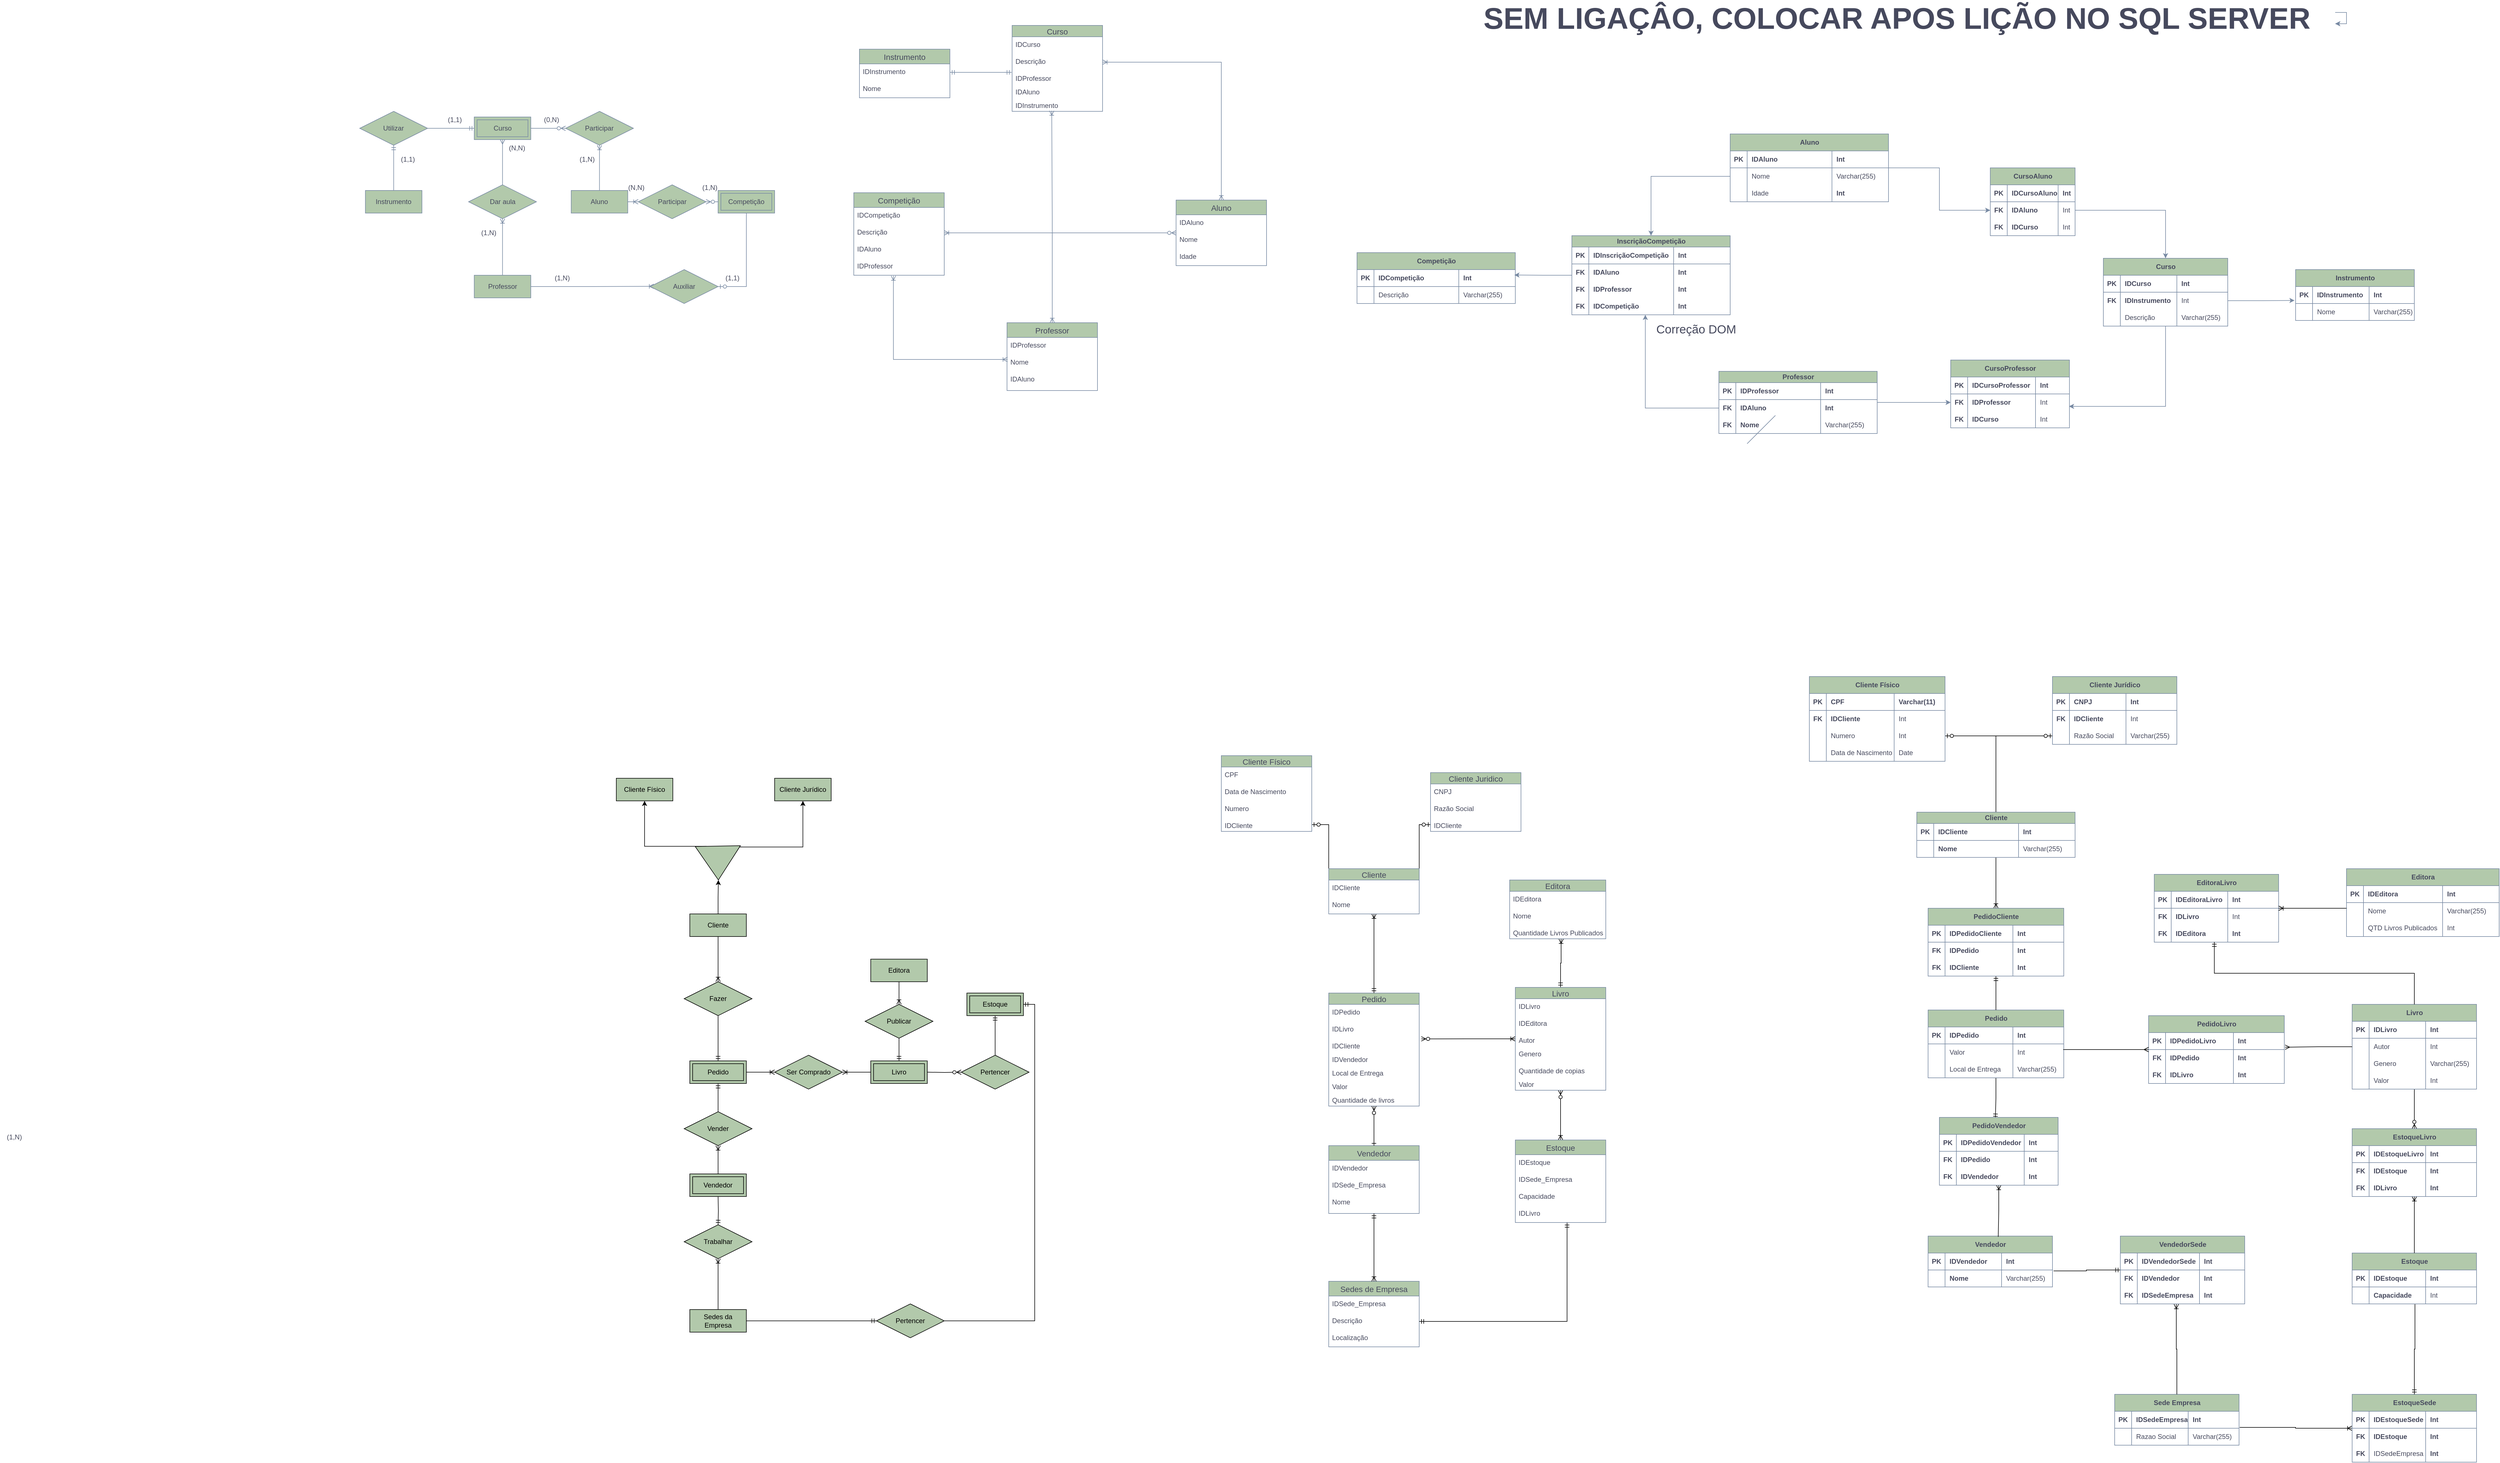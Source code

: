 <mxfile version="24.7.1" type="device">
  <diagram id="C5RBs43oDa-KdzZeNtuy" name="Page-1">
    <mxGraphModel dx="2849" dy="314" grid="1" gridSize="10" guides="0" tooltips="1" connect="1" arrows="1" fold="1" page="0" pageScale="1" pageWidth="827" pageHeight="1169" math="0" shadow="0">
      <root>
        <mxCell id="WIyWlLk6GJQsqaUBKTNV-0" />
        <mxCell id="WIyWlLk6GJQsqaUBKTNV-1" parent="WIyWlLk6GJQsqaUBKTNV-0" />
        <mxCell id="Z55bsyD33iLI8dmdOfpx-32" style="edgeStyle=orthogonalEdgeStyle;rounded=0;orthogonalLoop=1;jettySize=auto;html=1;entryX=0;entryY=0.5;entryDx=0;entryDy=0;endArrow=ERoneToMany;endFill=0;labelBackgroundColor=none;strokeColor=#788AA3;fontColor=default;" parent="WIyWlLk6GJQsqaUBKTNV-1" source="Z55bsyD33iLI8dmdOfpx-1" target="Z55bsyD33iLI8dmdOfpx-25" edge="1">
          <mxGeometry relative="1" as="geometry" />
        </mxCell>
        <mxCell id="Z55bsyD33iLI8dmdOfpx-1" value="Aluno" style="whiteSpace=wrap;html=1;align=center;labelBackgroundColor=none;fillColor=#B2C9AB;strokeColor=#788AA3;fontColor=#46495D;" parent="WIyWlLk6GJQsqaUBKTNV-1" vertex="1">
          <mxGeometry x="460.25" y="1520" width="100" height="40" as="geometry" />
        </mxCell>
        <mxCell id="Z55bsyD33iLI8dmdOfpx-26" style="edgeStyle=orthogonalEdgeStyle;rounded=0;orthogonalLoop=1;jettySize=auto;html=1;entryX=1;entryY=0.5;entryDx=0;entryDy=0;startArrow=ERmandOne;startFill=0;endArrow=none;endFill=0;labelBackgroundColor=none;strokeColor=#788AA3;fontColor=default;" parent="WIyWlLk6GJQsqaUBKTNV-1" source="Z55bsyD33iLI8dmdOfpx-3" target="Z55bsyD33iLI8dmdOfpx-9" edge="1">
          <mxGeometry relative="1" as="geometry" />
        </mxCell>
        <mxCell id="Z55bsyD33iLI8dmdOfpx-28" style="edgeStyle=orthogonalEdgeStyle;rounded=0;orthogonalLoop=1;jettySize=auto;html=1;entryX=0;entryY=0.5;entryDx=0;entryDy=0;endArrow=ERzeroToMany;endFill=0;labelBackgroundColor=none;strokeColor=#788AA3;fontColor=default;" parent="WIyWlLk6GJQsqaUBKTNV-1" source="Z55bsyD33iLI8dmdOfpx-3" target="Z55bsyD33iLI8dmdOfpx-12" edge="1">
          <mxGeometry relative="1" as="geometry" />
        </mxCell>
        <mxCell id="Z55bsyD33iLI8dmdOfpx-3" value="Curso" style="shape=ext;margin=3;double=1;whiteSpace=wrap;html=1;align=center;labelBackgroundColor=none;fillColor=#B2C9AB;strokeColor=#788AA3;fontColor=#46495D;" parent="WIyWlLk6GJQsqaUBKTNV-1" vertex="1">
          <mxGeometry x="288.75" y="1390" width="100" height="40" as="geometry" />
        </mxCell>
        <mxCell id="Z55bsyD33iLI8dmdOfpx-30" style="edgeStyle=orthogonalEdgeStyle;rounded=0;orthogonalLoop=1;jettySize=auto;html=1;entryX=0.5;entryY=1;entryDx=0;entryDy=0;endArrow=ERoneToMany;endFill=0;labelBackgroundColor=none;strokeColor=#788AA3;fontColor=default;" parent="WIyWlLk6GJQsqaUBKTNV-1" source="Z55bsyD33iLI8dmdOfpx-5" target="Z55bsyD33iLI8dmdOfpx-11" edge="1">
          <mxGeometry relative="1" as="geometry" />
        </mxCell>
        <mxCell id="Z55bsyD33iLI8dmdOfpx-34" style="edgeStyle=orthogonalEdgeStyle;rounded=0;orthogonalLoop=1;jettySize=auto;html=1;endArrow=ERoneToMany;endFill=0;entryX=0.053;entryY=0.493;entryDx=0;entryDy=0;entryPerimeter=0;labelBackgroundColor=none;strokeColor=#788AA3;fontColor=default;" parent="WIyWlLk6GJQsqaUBKTNV-1" source="Z55bsyD33iLI8dmdOfpx-5" target="3ROdsprp7LC1ZRXgopwU-0" edge="1">
          <mxGeometry relative="1" as="geometry">
            <mxPoint x="580" y="1690" as="targetPoint" />
          </mxGeometry>
        </mxCell>
        <mxCell id="Z55bsyD33iLI8dmdOfpx-5" value="Professor" style="whiteSpace=wrap;html=1;align=center;labelBackgroundColor=none;fillColor=#B2C9AB;strokeColor=#788AA3;fontColor=#46495D;" parent="WIyWlLk6GJQsqaUBKTNV-1" vertex="1">
          <mxGeometry x="288.75" y="1670" width="100" height="40" as="geometry" />
        </mxCell>
        <mxCell id="Z55bsyD33iLI8dmdOfpx-27" style="edgeStyle=orthogonalEdgeStyle;rounded=0;orthogonalLoop=1;jettySize=auto;html=1;startArrow=ERmandOne;startFill=0;endArrow=none;endFill=0;labelBackgroundColor=none;strokeColor=#788AA3;fontColor=default;" parent="WIyWlLk6GJQsqaUBKTNV-1" source="Z55bsyD33iLI8dmdOfpx-9" target="Z55bsyD33iLI8dmdOfpx-24" edge="1">
          <mxGeometry relative="1" as="geometry" />
        </mxCell>
        <mxCell id="Z55bsyD33iLI8dmdOfpx-9" value="Utilizar" style="shape=rhombus;perimeter=rhombusPerimeter;whiteSpace=wrap;html=1;align=center;labelBackgroundColor=none;fillColor=#B2C9AB;strokeColor=#788AA3;fontColor=#46495D;" parent="WIyWlLk6GJQsqaUBKTNV-1" vertex="1">
          <mxGeometry x="86.25" y="1380" width="120" height="60" as="geometry" />
        </mxCell>
        <mxCell id="Z55bsyD33iLI8dmdOfpx-31" style="edgeStyle=orthogonalEdgeStyle;rounded=0;orthogonalLoop=1;jettySize=auto;html=1;entryX=0.5;entryY=1;entryDx=0;entryDy=0;endArrow=ERmany;endFill=0;labelBackgroundColor=none;strokeColor=#788AA3;fontColor=default;" parent="WIyWlLk6GJQsqaUBKTNV-1" source="Z55bsyD33iLI8dmdOfpx-11" target="Z55bsyD33iLI8dmdOfpx-3" edge="1">
          <mxGeometry relative="1" as="geometry" />
        </mxCell>
        <mxCell id="Z55bsyD33iLI8dmdOfpx-11" value="Dar aula" style="shape=rhombus;perimeter=rhombusPerimeter;whiteSpace=wrap;html=1;align=center;labelBackgroundColor=none;fillColor=#B2C9AB;strokeColor=#788AA3;fontColor=#46495D;" parent="WIyWlLk6GJQsqaUBKTNV-1" vertex="1">
          <mxGeometry x="278.75" y="1510" width="120" height="60" as="geometry" />
        </mxCell>
        <mxCell id="Z55bsyD33iLI8dmdOfpx-29" style="edgeStyle=orthogonalEdgeStyle;rounded=0;orthogonalLoop=1;jettySize=auto;html=1;endArrow=none;endFill=0;startArrow=ERoneToMany;startFill=0;labelBackgroundColor=none;strokeColor=#788AA3;fontColor=default;" parent="WIyWlLk6GJQsqaUBKTNV-1" source="Z55bsyD33iLI8dmdOfpx-12" target="Z55bsyD33iLI8dmdOfpx-1" edge="1">
          <mxGeometry relative="1" as="geometry" />
        </mxCell>
        <mxCell id="Z55bsyD33iLI8dmdOfpx-12" value="Participar" style="shape=rhombus;perimeter=rhombusPerimeter;whiteSpace=wrap;html=1;align=center;labelBackgroundColor=none;fillColor=#B2C9AB;strokeColor=#788AA3;fontColor=#46495D;" parent="WIyWlLk6GJQsqaUBKTNV-1" vertex="1">
          <mxGeometry x="450.25" y="1380" width="120" height="60" as="geometry" />
        </mxCell>
        <mxCell id="Z55bsyD33iLI8dmdOfpx-23" value="Competição" style="shape=ext;margin=3;double=1;whiteSpace=wrap;html=1;align=center;labelBackgroundColor=none;fillColor=#B2C9AB;strokeColor=#788AA3;fontColor=#46495D;" parent="WIyWlLk6GJQsqaUBKTNV-1" vertex="1">
          <mxGeometry x="720" y="1520" width="100" height="40" as="geometry" />
        </mxCell>
        <mxCell id="Z55bsyD33iLI8dmdOfpx-24" value="Instrumento" style="whiteSpace=wrap;html=1;align=center;labelBackgroundColor=none;fillColor=#B2C9AB;strokeColor=#788AA3;fontColor=#46495D;" parent="WIyWlLk6GJQsqaUBKTNV-1" vertex="1">
          <mxGeometry x="96.25" y="1520" width="100" height="40" as="geometry" />
        </mxCell>
        <mxCell id="Z55bsyD33iLI8dmdOfpx-33" style="edgeStyle=orthogonalEdgeStyle;rounded=0;orthogonalLoop=1;jettySize=auto;html=1;endArrow=none;endFill=0;startArrow=ERzeroToMany;startFill=0;labelBackgroundColor=none;strokeColor=#788AA3;fontColor=default;" parent="WIyWlLk6GJQsqaUBKTNV-1" source="Z55bsyD33iLI8dmdOfpx-25" edge="1">
          <mxGeometry relative="1" as="geometry">
            <mxPoint x="720" y="1540" as="targetPoint" />
          </mxGeometry>
        </mxCell>
        <mxCell id="Z55bsyD33iLI8dmdOfpx-25" value="Participar" style="shape=rhombus;perimeter=rhombusPerimeter;whiteSpace=wrap;html=1;align=center;labelBackgroundColor=none;fillColor=#B2C9AB;strokeColor=#788AA3;fontColor=#46495D;" parent="WIyWlLk6GJQsqaUBKTNV-1" vertex="1">
          <mxGeometry x="578.75" y="1510" width="120" height="60" as="geometry" />
        </mxCell>
        <mxCell id="Z55bsyD33iLI8dmdOfpx-35" value="(0,N)" style="text;html=1;align=center;verticalAlign=middle;resizable=0;points=[];autosize=1;strokeColor=none;fillColor=none;labelBackgroundColor=none;fontColor=#46495D;" parent="WIyWlLk6GJQsqaUBKTNV-1" vertex="1">
          <mxGeometry x="400.25" y="1380" width="50" height="30" as="geometry" />
        </mxCell>
        <mxCell id="Z55bsyD33iLI8dmdOfpx-36" value="(N,N)" style="text;html=1;align=center;verticalAlign=middle;resizable=0;points=[];autosize=1;strokeColor=none;fillColor=none;labelBackgroundColor=none;fontColor=#46495D;" parent="WIyWlLk6GJQsqaUBKTNV-1" vertex="1">
          <mxGeometry x="550" y="1500" width="50" height="30" as="geometry" />
        </mxCell>
        <mxCell id="Z55bsyD33iLI8dmdOfpx-37" value="(N,N)" style="text;html=1;align=center;verticalAlign=middle;resizable=0;points=[];autosize=1;strokeColor=none;fillColor=none;labelBackgroundColor=none;fontColor=#46495D;" parent="WIyWlLk6GJQsqaUBKTNV-1" vertex="1">
          <mxGeometry x="338.75" y="1430" width="50" height="30" as="geometry" />
        </mxCell>
        <mxCell id="Z55bsyD33iLI8dmdOfpx-38" value="(1,N)" style="text;html=1;align=center;verticalAlign=middle;resizable=0;points=[];autosize=1;strokeColor=none;fillColor=none;labelBackgroundColor=none;fontColor=#46495D;" parent="WIyWlLk6GJQsqaUBKTNV-1" vertex="1">
          <mxGeometry x="288.75" y="1580" width="50" height="30" as="geometry" />
        </mxCell>
        <mxCell id="Z55bsyD33iLI8dmdOfpx-39" value="(1,1)" style="text;html=1;align=center;verticalAlign=middle;resizable=0;points=[];autosize=1;strokeColor=none;fillColor=none;labelBackgroundColor=none;fontColor=#46495D;" parent="WIyWlLk6GJQsqaUBKTNV-1" vertex="1">
          <mxGeometry x="720" y="1660" width="50" height="30" as="geometry" />
        </mxCell>
        <mxCell id="Z55bsyD33iLI8dmdOfpx-40" value="(1,N)" style="text;html=1;align=center;verticalAlign=middle;resizable=0;points=[];autosize=1;strokeColor=none;fillColor=none;labelBackgroundColor=none;fontColor=#46495D;" parent="WIyWlLk6GJQsqaUBKTNV-1" vertex="1">
          <mxGeometry x="418.75" y="1660" width="50" height="30" as="geometry" />
        </mxCell>
        <mxCell id="Z55bsyD33iLI8dmdOfpx-41" value="(1,1)" style="text;html=1;align=center;verticalAlign=middle;resizable=0;points=[];autosize=1;strokeColor=none;fillColor=none;labelBackgroundColor=none;fontColor=#46495D;" parent="WIyWlLk6GJQsqaUBKTNV-1" vertex="1">
          <mxGeometry x="146.25" y="1450" width="50" height="30" as="geometry" />
        </mxCell>
        <mxCell id="Z55bsyD33iLI8dmdOfpx-42" value="(1,N)" style="text;html=1;align=center;verticalAlign=middle;resizable=0;points=[];autosize=1;strokeColor=none;fillColor=none;labelBackgroundColor=none;fontColor=#46495D;" parent="WIyWlLk6GJQsqaUBKTNV-1" vertex="1">
          <mxGeometry x="680" y="1500" width="50" height="30" as="geometry" />
        </mxCell>
        <mxCell id="Z55bsyD33iLI8dmdOfpx-43" value="(1,1)" style="text;html=1;align=center;verticalAlign=middle;resizable=0;points=[];autosize=1;strokeColor=none;fillColor=none;labelBackgroundColor=none;fontColor=#46495D;" parent="WIyWlLk6GJQsqaUBKTNV-1" vertex="1">
          <mxGeometry x="228.75" y="1380" width="50" height="30" as="geometry" />
        </mxCell>
        <mxCell id="3ROdsprp7LC1ZRXgopwU-14" style="edgeStyle=orthogonalEdgeStyle;rounded=0;orthogonalLoop=1;jettySize=auto;html=1;entryX=1;entryY=0.5;entryDx=0;entryDy=0;startArrow=ERoneToMany;startFill=0;endArrow=ERoneToMany;endFill=0;labelBackgroundColor=none;strokeColor=#788AA3;fontColor=default;" parent="WIyWlLk6GJQsqaUBKTNV-1" source="Z55bsyD33iLI8dmdOfpx-44" target="Z55bsyD33iLI8dmdOfpx-56" edge="1">
          <mxGeometry relative="1" as="geometry" />
        </mxCell>
        <mxCell id="Z55bsyD33iLI8dmdOfpx-44" value="Aluno" style="swimlane;fontStyle=0;childLayout=stackLayout;horizontal=1;startSize=26;horizontalStack=0;resizeParent=1;resizeParentMax=0;resizeLast=0;collapsible=1;marginBottom=0;align=center;fontSize=14;labelBackgroundColor=none;fillColor=#B2C9AB;strokeColor=#788AA3;fontColor=#46495D;" parent="WIyWlLk6GJQsqaUBKTNV-1" vertex="1">
          <mxGeometry x="1530" y="1537" width="160" height="116" as="geometry" />
        </mxCell>
        <mxCell id="Z55bsyD33iLI8dmdOfpx-45" value="IDAluno" style="text;strokeColor=none;fillColor=none;spacingLeft=4;spacingRight=4;overflow=hidden;rotatable=0;points=[[0,0.5],[1,0.5]];portConstraint=eastwest;fontSize=12;whiteSpace=wrap;html=1;labelBackgroundColor=none;fontColor=#46495D;" parent="Z55bsyD33iLI8dmdOfpx-44" vertex="1">
          <mxGeometry y="26" width="160" height="30" as="geometry" />
        </mxCell>
        <mxCell id="Z55bsyD33iLI8dmdOfpx-46" value="Nome" style="text;strokeColor=none;fillColor=none;spacingLeft=4;spacingRight=4;overflow=hidden;rotatable=0;points=[[0,0.5],[1,0.5]];portConstraint=eastwest;fontSize=12;whiteSpace=wrap;html=1;labelBackgroundColor=none;fontColor=#46495D;" parent="Z55bsyD33iLI8dmdOfpx-44" vertex="1">
          <mxGeometry y="56" width="160" height="30" as="geometry" />
        </mxCell>
        <mxCell id="Z55bsyD33iLI8dmdOfpx-47" value="Idade" style="text;strokeColor=none;fillColor=none;spacingLeft=4;spacingRight=4;overflow=hidden;rotatable=0;points=[[0,0.5],[1,0.5]];portConstraint=eastwest;fontSize=12;whiteSpace=wrap;html=1;labelBackgroundColor=none;fontColor=#46495D;" parent="Z55bsyD33iLI8dmdOfpx-44" vertex="1">
          <mxGeometry y="86" width="160" height="30" as="geometry" />
        </mxCell>
        <mxCell id="Z55bsyD33iLI8dmdOfpx-49" value="Instrumento" style="swimlane;fontStyle=0;childLayout=stackLayout;horizontal=1;startSize=26;horizontalStack=0;resizeParent=1;resizeParentMax=0;resizeLast=0;collapsible=1;marginBottom=0;align=center;fontSize=14;labelBackgroundColor=none;fillColor=#B2C9AB;strokeColor=#788AA3;fontColor=#46495D;" parent="WIyWlLk6GJQsqaUBKTNV-1" vertex="1">
          <mxGeometry x="970" y="1270" width="160" height="86" as="geometry" />
        </mxCell>
        <mxCell id="Z55bsyD33iLI8dmdOfpx-50" value="IDInstrumento" style="text;strokeColor=none;fillColor=none;spacingLeft=4;spacingRight=4;overflow=hidden;rotatable=0;points=[[0,0.5],[1,0.5]];portConstraint=eastwest;fontSize=12;whiteSpace=wrap;html=1;labelBackgroundColor=none;fontColor=#46495D;" parent="Z55bsyD33iLI8dmdOfpx-49" vertex="1">
          <mxGeometry y="26" width="160" height="30" as="geometry" />
        </mxCell>
        <mxCell id="Z55bsyD33iLI8dmdOfpx-51" value="Nome" style="text;strokeColor=none;fillColor=none;spacingLeft=4;spacingRight=4;overflow=hidden;rotatable=0;points=[[0,0.5],[1,0.5]];portConstraint=eastwest;fontSize=12;whiteSpace=wrap;html=1;labelBackgroundColor=none;fontColor=#46495D;" parent="Z55bsyD33iLI8dmdOfpx-49" vertex="1">
          <mxGeometry y="56" width="160" height="30" as="geometry" />
        </mxCell>
        <mxCell id="Z55bsyD33iLI8dmdOfpx-54" value="Curso" style="swimlane;fontStyle=0;childLayout=stackLayout;horizontal=1;startSize=20;horizontalStack=0;resizeParent=1;resizeParentMax=0;resizeLast=0;collapsible=1;marginBottom=0;align=center;fontSize=14;labelBackgroundColor=none;fillColor=#B2C9AB;strokeColor=#788AA3;fontColor=#46495D;" parent="WIyWlLk6GJQsqaUBKTNV-1" vertex="1">
          <mxGeometry x="1240" y="1228" width="160" height="152" as="geometry" />
        </mxCell>
        <mxCell id="Z55bsyD33iLI8dmdOfpx-55" value="IDCurso" style="text;strokeColor=none;fillColor=none;spacingLeft=4;spacingRight=4;overflow=hidden;rotatable=0;points=[[0,0.5],[1,0.5]];portConstraint=eastwest;fontSize=12;whiteSpace=wrap;html=1;labelBackgroundColor=none;fontColor=#46495D;" parent="Z55bsyD33iLI8dmdOfpx-54" vertex="1">
          <mxGeometry y="20" width="160" height="30" as="geometry" />
        </mxCell>
        <mxCell id="Z55bsyD33iLI8dmdOfpx-56" value="Descrição" style="text;strokeColor=none;fillColor=none;spacingLeft=4;spacingRight=4;overflow=hidden;rotatable=0;points=[[0,0.5],[1,0.5]];portConstraint=eastwest;fontSize=12;whiteSpace=wrap;html=1;labelBackgroundColor=none;fontColor=#46495D;" parent="Z55bsyD33iLI8dmdOfpx-54" vertex="1">
          <mxGeometry y="50" width="160" height="30" as="geometry" />
        </mxCell>
        <mxCell id="Z55bsyD33iLI8dmdOfpx-59" value="IDProfessor" style="text;strokeColor=none;fillColor=none;spacingLeft=4;spacingRight=4;overflow=hidden;rotatable=0;points=[[0,0.5],[1,0.5]];portConstraint=eastwest;fontSize=12;whiteSpace=wrap;html=1;labelBackgroundColor=none;fontColor=#46495D;" parent="Z55bsyD33iLI8dmdOfpx-54" vertex="1">
          <mxGeometry y="80" width="160" height="24" as="geometry" />
        </mxCell>
        <mxCell id="3ROdsprp7LC1ZRXgopwU-11" value="IDAluno" style="text;strokeColor=none;fillColor=none;spacingLeft=4;spacingRight=4;overflow=hidden;rotatable=0;points=[[0,0.5],[1,0.5]];portConstraint=eastwest;fontSize=12;whiteSpace=wrap;html=1;labelBackgroundColor=none;fontColor=#46495D;" parent="Z55bsyD33iLI8dmdOfpx-54" vertex="1">
          <mxGeometry y="104" width="160" height="24" as="geometry" />
        </mxCell>
        <mxCell id="3ROdsprp7LC1ZRXgopwU-12" value="IDInstrumento" style="text;strokeColor=none;fillColor=none;spacingLeft=4;spacingRight=4;overflow=hidden;rotatable=0;points=[[0,0.5],[1,0.5]];portConstraint=eastwest;fontSize=12;whiteSpace=wrap;html=1;labelBackgroundColor=none;fontColor=#46495D;" parent="Z55bsyD33iLI8dmdOfpx-54" vertex="1">
          <mxGeometry y="128" width="160" height="24" as="geometry" />
        </mxCell>
        <mxCell id="3ROdsprp7LC1ZRXgopwU-15" style="edgeStyle=orthogonalEdgeStyle;rounded=0;orthogonalLoop=1;jettySize=auto;html=1;entryX=0.438;entryY=1.033;entryDx=0;entryDy=0;entryPerimeter=0;exitX=0.006;exitY=0.3;exitDx=0;exitDy=0;exitPerimeter=0;startArrow=ERoneToMany;startFill=0;endArrow=ERoneToMany;endFill=0;labelBackgroundColor=none;strokeColor=#788AA3;fontColor=default;" parent="WIyWlLk6GJQsqaUBKTNV-1" source="Z55bsyD33iLI8dmdOfpx-62" target="Z55bsyD33iLI8dmdOfpx-77" edge="1">
          <mxGeometry relative="1" as="geometry">
            <mxPoint x="1010" y="1700" as="targetPoint" />
          </mxGeometry>
        </mxCell>
        <mxCell id="Z55bsyD33iLI8dmdOfpx-60" value="Professor" style="swimlane;fontStyle=0;childLayout=stackLayout;horizontal=1;startSize=26;horizontalStack=0;resizeParent=1;resizeParentMax=0;resizeLast=0;collapsible=1;marginBottom=0;align=center;fontSize=14;labelBackgroundColor=none;fillColor=#B2C9AB;strokeColor=#788AA3;fontColor=#46495D;" parent="WIyWlLk6GJQsqaUBKTNV-1" vertex="1">
          <mxGeometry x="1231" y="1754" width="160" height="120" as="geometry" />
        </mxCell>
        <mxCell id="Z55bsyD33iLI8dmdOfpx-61" value="IDProfessor" style="text;strokeColor=none;fillColor=none;spacingLeft=4;spacingRight=4;overflow=hidden;rotatable=0;points=[[0,0.5],[1,0.5]];portConstraint=eastwest;fontSize=12;whiteSpace=wrap;html=1;labelBackgroundColor=none;fontColor=#46495D;" parent="Z55bsyD33iLI8dmdOfpx-60" vertex="1">
          <mxGeometry y="26" width="160" height="30" as="geometry" />
        </mxCell>
        <mxCell id="Z55bsyD33iLI8dmdOfpx-62" value="Nome" style="text;strokeColor=none;fillColor=none;spacingLeft=4;spacingRight=4;overflow=hidden;rotatable=0;points=[[0,0.5],[1,0.5]];portConstraint=eastwest;fontSize=12;whiteSpace=wrap;html=1;labelBackgroundColor=none;fontColor=#46495D;" parent="Z55bsyD33iLI8dmdOfpx-60" vertex="1">
          <mxGeometry y="56" width="160" height="30" as="geometry" />
        </mxCell>
        <mxCell id="3ROdsprp7LC1ZRXgopwU-9" value="IDAluno" style="text;strokeColor=none;fillColor=none;spacingLeft=4;spacingRight=4;overflow=hidden;rotatable=0;points=[[0,0.5],[1,0.5]];portConstraint=eastwest;fontSize=12;whiteSpace=wrap;html=1;labelBackgroundColor=none;fontColor=#46495D;" parent="Z55bsyD33iLI8dmdOfpx-60" vertex="1">
          <mxGeometry y="86" width="160" height="34" as="geometry" />
        </mxCell>
        <mxCell id="Z55bsyD33iLI8dmdOfpx-73" value="Competição" style="swimlane;fontStyle=0;childLayout=stackLayout;horizontal=1;startSize=26;horizontalStack=0;resizeParent=1;resizeParentMax=0;resizeLast=0;collapsible=1;marginBottom=0;align=center;fontSize=14;labelBackgroundColor=none;fillColor=#B2C9AB;strokeColor=#788AA3;fontColor=#46495D;" parent="WIyWlLk6GJQsqaUBKTNV-1" vertex="1">
          <mxGeometry x="960.0" y="1524" width="160" height="146" as="geometry" />
        </mxCell>
        <mxCell id="Z55bsyD33iLI8dmdOfpx-74" value="IDCompetição" style="text;strokeColor=none;fillColor=none;spacingLeft=4;spacingRight=4;overflow=hidden;rotatable=0;points=[[0,0.5],[1,0.5]];portConstraint=eastwest;fontSize=12;whiteSpace=wrap;html=1;labelBackgroundColor=none;fontColor=#46495D;" parent="Z55bsyD33iLI8dmdOfpx-73" vertex="1">
          <mxGeometry y="26" width="160" height="30" as="geometry" />
        </mxCell>
        <mxCell id="Z55bsyD33iLI8dmdOfpx-75" value="Descrição" style="text;strokeColor=none;fillColor=none;spacingLeft=4;spacingRight=4;overflow=hidden;rotatable=0;points=[[0,0.5],[1,0.5]];portConstraint=eastwest;fontSize=12;whiteSpace=wrap;html=1;labelBackgroundColor=none;fontColor=#46495D;" parent="Z55bsyD33iLI8dmdOfpx-73" vertex="1">
          <mxGeometry y="56" width="160" height="30" as="geometry" />
        </mxCell>
        <mxCell id="Z55bsyD33iLI8dmdOfpx-76" value="IDAluno" style="text;strokeColor=none;fillColor=none;spacingLeft=4;spacingRight=4;overflow=hidden;rotatable=0;points=[[0,0.5],[1,0.5]];portConstraint=eastwest;fontSize=12;whiteSpace=wrap;html=1;labelBackgroundColor=none;fontColor=#46495D;" parent="Z55bsyD33iLI8dmdOfpx-73" vertex="1">
          <mxGeometry y="86" width="160" height="30" as="geometry" />
        </mxCell>
        <mxCell id="Z55bsyD33iLI8dmdOfpx-77" value="IDProfessor" style="text;strokeColor=none;fillColor=none;spacingLeft=4;spacingRight=4;overflow=hidden;rotatable=0;points=[[0,0.5],[1,0.5]];portConstraint=eastwest;fontSize=12;whiteSpace=wrap;html=1;labelBackgroundColor=none;fontColor=#46495D;" parent="Z55bsyD33iLI8dmdOfpx-73" vertex="1">
          <mxGeometry y="116" width="160" height="30" as="geometry" />
        </mxCell>
        <mxCell id="3ROdsprp7LC1ZRXgopwU-1" style="edgeStyle=orthogonalEdgeStyle;rounded=0;orthogonalLoop=1;jettySize=auto;html=1;exitX=1;exitY=0.5;exitDx=0;exitDy=0;entryX=0.5;entryY=1;entryDx=0;entryDy=0;endArrow=none;endFill=0;startArrow=ERzeroToOne;startFill=0;labelBackgroundColor=none;strokeColor=#788AA3;fontColor=default;" parent="WIyWlLk6GJQsqaUBKTNV-1" source="3ROdsprp7LC1ZRXgopwU-0" target="Z55bsyD33iLI8dmdOfpx-23" edge="1">
          <mxGeometry relative="1" as="geometry">
            <mxPoint x="780.0" y="1690.276" as="targetPoint" />
          </mxGeometry>
        </mxCell>
        <mxCell id="3ROdsprp7LC1ZRXgopwU-0" value="Auxiliar" style="shape=rhombus;perimeter=rhombusPerimeter;whiteSpace=wrap;html=1;align=center;labelBackgroundColor=none;fillColor=#B2C9AB;strokeColor=#788AA3;fontColor=#46495D;" parent="WIyWlLk6GJQsqaUBKTNV-1" vertex="1">
          <mxGeometry x="600" y="1660" width="120" height="60" as="geometry" />
        </mxCell>
        <mxCell id="3ROdsprp7LC1ZRXgopwU-2" value="(1,N)" style="text;html=1;align=center;verticalAlign=middle;resizable=0;points=[];autosize=1;strokeColor=none;fillColor=none;labelBackgroundColor=none;fontColor=#46495D;" parent="WIyWlLk6GJQsqaUBKTNV-1" vertex="1">
          <mxGeometry x="462.5" y="1450" width="50" height="30" as="geometry" />
        </mxCell>
        <mxCell id="3ROdsprp7LC1ZRXgopwU-13" style="edgeStyle=orthogonalEdgeStyle;rounded=0;orthogonalLoop=1;jettySize=auto;html=1;entryX=0.438;entryY=0.958;entryDx=0;entryDy=0;entryPerimeter=0;startArrow=ERoneToMany;startFill=0;endArrow=ERoneToMany;endFill=0;labelBackgroundColor=none;strokeColor=#788AA3;fontColor=default;" parent="WIyWlLk6GJQsqaUBKTNV-1" source="Z55bsyD33iLI8dmdOfpx-60" target="3ROdsprp7LC1ZRXgopwU-12" edge="1">
          <mxGeometry relative="1" as="geometry" />
        </mxCell>
        <mxCell id="3ROdsprp7LC1ZRXgopwU-16" style="edgeStyle=orthogonalEdgeStyle;rounded=0;orthogonalLoop=1;jettySize=auto;html=1;entryX=-0.006;entryY=0.125;entryDx=0;entryDy=0;entryPerimeter=0;startArrow=ERmandOne;startFill=0;endArrow=ERmandOne;endFill=0;labelBackgroundColor=none;strokeColor=#788AA3;fontColor=default;" parent="WIyWlLk6GJQsqaUBKTNV-1" source="Z55bsyD33iLI8dmdOfpx-50" target="Z55bsyD33iLI8dmdOfpx-59" edge="1">
          <mxGeometry relative="1" as="geometry" />
        </mxCell>
        <mxCell id="3ROdsprp7LC1ZRXgopwU-17" style="edgeStyle=orthogonalEdgeStyle;rounded=0;orthogonalLoop=1;jettySize=auto;html=1;entryX=1;entryY=0.5;entryDx=0;entryDy=0;endArrow=ERoneToMany;endFill=0;startArrow=ERzeroToMany;startFill=0;labelBackgroundColor=none;strokeColor=#788AA3;fontColor=default;" parent="WIyWlLk6GJQsqaUBKTNV-1" source="Z55bsyD33iLI8dmdOfpx-44" target="Z55bsyD33iLI8dmdOfpx-75" edge="1">
          <mxGeometry relative="1" as="geometry">
            <mxPoint x="1121" y="1600" as="targetPoint" />
          </mxGeometry>
        </mxCell>
        <mxCell id="3ROdsprp7LC1ZRXgopwU-18" value="Instrumento" style="shape=table;startSize=30;container=1;collapsible=1;childLayout=tableLayout;fixedRows=1;rowLines=0;fontStyle=1;align=center;resizeLast=1;html=1;labelBackgroundColor=none;fillColor=#B2C9AB;strokeColor=#788AA3;fontColor=#46495D;" parent="WIyWlLk6GJQsqaUBKTNV-1" vertex="1">
          <mxGeometry x="3510" y="1660" width="210" height="90" as="geometry" />
        </mxCell>
        <mxCell id="3ROdsprp7LC1ZRXgopwU-19" value="" style="shape=tableRow;horizontal=0;startSize=0;swimlaneHead=0;swimlaneBody=0;fillColor=none;collapsible=0;dropTarget=0;points=[[0,0.5],[1,0.5]];portConstraint=eastwest;top=0;left=0;right=0;bottom=1;labelBackgroundColor=none;strokeColor=#788AA3;fontColor=#46495D;" parent="3ROdsprp7LC1ZRXgopwU-18" vertex="1">
          <mxGeometry y="30" width="210" height="30" as="geometry" />
        </mxCell>
        <mxCell id="3ROdsprp7LC1ZRXgopwU-20" value="PK" style="shape=partialRectangle;connectable=0;fillColor=none;top=0;left=0;bottom=0;right=0;fontStyle=1;overflow=hidden;whiteSpace=wrap;html=1;labelBackgroundColor=none;strokeColor=#788AA3;fontColor=#46495D;" parent="3ROdsprp7LC1ZRXgopwU-19" vertex="1">
          <mxGeometry width="30" height="30" as="geometry">
            <mxRectangle width="30" height="30" as="alternateBounds" />
          </mxGeometry>
        </mxCell>
        <mxCell id="3ROdsprp7LC1ZRXgopwU-21" value="IDInstrumento" style="shape=partialRectangle;connectable=0;fillColor=none;top=0;left=0;bottom=0;right=0;align=left;spacingLeft=6;fontStyle=1;overflow=hidden;whiteSpace=wrap;html=1;labelBackgroundColor=none;strokeColor=#788AA3;fontColor=#46495D;" parent="3ROdsprp7LC1ZRXgopwU-19" vertex="1">
          <mxGeometry x="30" width="100" height="30" as="geometry">
            <mxRectangle width="100" height="30" as="alternateBounds" />
          </mxGeometry>
        </mxCell>
        <mxCell id="3ROdsprp7LC1ZRXgopwU-22" value="Int" style="shape=partialRectangle;connectable=0;fillColor=none;top=0;left=0;bottom=0;right=0;align=left;spacingLeft=6;fontStyle=1;overflow=hidden;whiteSpace=wrap;html=1;labelBackgroundColor=none;strokeColor=#788AA3;fontColor=#46495D;" parent="3ROdsprp7LC1ZRXgopwU-19" vertex="1">
          <mxGeometry x="130" width="80" height="30" as="geometry">
            <mxRectangle width="80" height="30" as="alternateBounds" />
          </mxGeometry>
        </mxCell>
        <mxCell id="3ROdsprp7LC1ZRXgopwU-23" value="" style="shape=tableRow;horizontal=0;startSize=0;swimlaneHead=0;swimlaneBody=0;fillColor=none;collapsible=0;dropTarget=0;points=[[0,0.5],[1,0.5]];portConstraint=eastwest;top=0;left=0;right=0;bottom=0;labelBackgroundColor=none;strokeColor=#788AA3;fontColor=#46495D;" parent="3ROdsprp7LC1ZRXgopwU-18" vertex="1">
          <mxGeometry y="60" width="210" height="30" as="geometry" />
        </mxCell>
        <mxCell id="3ROdsprp7LC1ZRXgopwU-24" value="" style="shape=partialRectangle;connectable=0;fillColor=none;top=0;left=0;bottom=0;right=0;editable=1;overflow=hidden;whiteSpace=wrap;html=1;labelBackgroundColor=none;strokeColor=#788AA3;fontColor=#46495D;" parent="3ROdsprp7LC1ZRXgopwU-23" vertex="1">
          <mxGeometry width="30" height="30" as="geometry">
            <mxRectangle width="30" height="30" as="alternateBounds" />
          </mxGeometry>
        </mxCell>
        <mxCell id="3ROdsprp7LC1ZRXgopwU-25" value="Nome" style="shape=partialRectangle;connectable=0;fillColor=none;top=0;left=0;bottom=0;right=0;align=left;spacingLeft=6;overflow=hidden;whiteSpace=wrap;html=1;labelBackgroundColor=none;strokeColor=#788AA3;fontColor=#46495D;" parent="3ROdsprp7LC1ZRXgopwU-23" vertex="1">
          <mxGeometry x="30" width="100" height="30" as="geometry">
            <mxRectangle width="100" height="30" as="alternateBounds" />
          </mxGeometry>
        </mxCell>
        <mxCell id="3ROdsprp7LC1ZRXgopwU-26" value="Varchar(255)" style="shape=partialRectangle;connectable=0;fillColor=none;top=0;left=0;bottom=0;right=0;align=left;spacingLeft=6;overflow=hidden;whiteSpace=wrap;html=1;labelBackgroundColor=none;strokeColor=#788AA3;fontColor=#46495D;" parent="3ROdsprp7LC1ZRXgopwU-23" vertex="1">
          <mxGeometry x="130" width="80" height="30" as="geometry">
            <mxRectangle width="80" height="30" as="alternateBounds" />
          </mxGeometry>
        </mxCell>
        <mxCell id="3ROdsprp7LC1ZRXgopwU-178" style="edgeStyle=orthogonalEdgeStyle;rounded=0;orthogonalLoop=1;jettySize=auto;html=1;entryX=0;entryY=0.5;entryDx=0;entryDy=0;strokeColor=#788AA3;fontColor=#46495D;fillColor=#B2C9AB;" parent="WIyWlLk6GJQsqaUBKTNV-1" source="3ROdsprp7LC1ZRXgopwU-36" target="3ROdsprp7LC1ZRXgopwU-161" edge="1">
          <mxGeometry relative="1" as="geometry" />
        </mxCell>
        <mxCell id="3ROdsprp7LC1ZRXgopwU-36" value="Professor" style="shape=table;startSize=20;container=1;collapsible=1;childLayout=tableLayout;fixedRows=1;rowLines=0;fontStyle=1;align=center;resizeLast=1;html=1;labelBackgroundColor=none;fillColor=#B2C9AB;strokeColor=#788AA3;fontColor=#46495D;" parent="WIyWlLk6GJQsqaUBKTNV-1" vertex="1">
          <mxGeometry x="2490" y="1840" width="280" height="110" as="geometry" />
        </mxCell>
        <mxCell id="3ROdsprp7LC1ZRXgopwU-37" value="" style="shape=tableRow;horizontal=0;startSize=0;swimlaneHead=0;swimlaneBody=0;fillColor=none;collapsible=0;dropTarget=0;points=[[0,0.5],[1,0.5]];portConstraint=eastwest;top=0;left=0;right=0;bottom=1;labelBackgroundColor=none;strokeColor=#788AA3;fontColor=#46495D;" parent="3ROdsprp7LC1ZRXgopwU-36" vertex="1">
          <mxGeometry y="20" width="280" height="30" as="geometry" />
        </mxCell>
        <mxCell id="3ROdsprp7LC1ZRXgopwU-38" value="PK" style="shape=partialRectangle;connectable=0;fillColor=none;top=0;left=0;bottom=0;right=0;fontStyle=1;overflow=hidden;whiteSpace=wrap;html=1;labelBackgroundColor=none;strokeColor=#788AA3;fontColor=#46495D;" parent="3ROdsprp7LC1ZRXgopwU-37" vertex="1">
          <mxGeometry width="30" height="30" as="geometry">
            <mxRectangle width="30" height="30" as="alternateBounds" />
          </mxGeometry>
        </mxCell>
        <mxCell id="3ROdsprp7LC1ZRXgopwU-39" value="IDProfessor" style="shape=partialRectangle;connectable=0;fillColor=none;top=0;left=0;bottom=0;right=0;align=left;spacingLeft=6;fontStyle=1;overflow=hidden;whiteSpace=wrap;html=1;labelBackgroundColor=none;strokeColor=#788AA3;fontColor=#46495D;" parent="3ROdsprp7LC1ZRXgopwU-37" vertex="1">
          <mxGeometry x="30" width="150" height="30" as="geometry">
            <mxRectangle width="150" height="30" as="alternateBounds" />
          </mxGeometry>
        </mxCell>
        <mxCell id="3ROdsprp7LC1ZRXgopwU-40" value="Int" style="shape=partialRectangle;connectable=0;fillColor=none;top=0;left=0;bottom=0;right=0;align=left;spacingLeft=6;fontStyle=1;overflow=hidden;whiteSpace=wrap;html=1;labelBackgroundColor=none;strokeColor=#788AA3;fontColor=#46495D;" parent="3ROdsprp7LC1ZRXgopwU-37" vertex="1">
          <mxGeometry x="180" width="100" height="30" as="geometry">
            <mxRectangle width="100" height="30" as="alternateBounds" />
          </mxGeometry>
        </mxCell>
        <mxCell id="3ROdsprp7LC1ZRXgopwU-41" value="" style="shape=tableRow;horizontal=0;startSize=0;swimlaneHead=0;swimlaneBody=0;fillColor=none;collapsible=0;dropTarget=0;points=[[0,0.5],[1,0.5]];portConstraint=eastwest;top=0;left=0;right=0;bottom=0;labelBackgroundColor=none;strokeColor=#788AA3;fontColor=#46495D;" parent="3ROdsprp7LC1ZRXgopwU-36" vertex="1">
          <mxGeometry y="50" width="280" height="30" as="geometry" />
        </mxCell>
        <mxCell id="3ROdsprp7LC1ZRXgopwU-42" value="&lt;span style=&quot;font-weight: 700;&quot;&gt;FK&lt;/span&gt;" style="shape=partialRectangle;connectable=0;fillColor=none;top=0;left=0;bottom=0;right=0;editable=1;overflow=hidden;whiteSpace=wrap;html=1;labelBackgroundColor=none;strokeColor=#788AA3;fontColor=#46495D;" parent="3ROdsprp7LC1ZRXgopwU-41" vertex="1">
          <mxGeometry width="30" height="30" as="geometry">
            <mxRectangle width="30" height="30" as="alternateBounds" />
          </mxGeometry>
        </mxCell>
        <mxCell id="3ROdsprp7LC1ZRXgopwU-43" value="&lt;b&gt;IDAluno&lt;/b&gt;" style="shape=partialRectangle;connectable=0;fillColor=none;top=0;left=0;bottom=0;right=0;align=left;spacingLeft=6;overflow=hidden;whiteSpace=wrap;html=1;labelBackgroundColor=none;strokeColor=#788AA3;fontColor=#46495D;" parent="3ROdsprp7LC1ZRXgopwU-41" vertex="1">
          <mxGeometry x="30" width="150" height="30" as="geometry">
            <mxRectangle width="150" height="30" as="alternateBounds" />
          </mxGeometry>
        </mxCell>
        <mxCell id="3ROdsprp7LC1ZRXgopwU-44" value="&lt;b&gt;Int&lt;/b&gt;" style="shape=partialRectangle;connectable=0;fillColor=none;top=0;left=0;bottom=0;right=0;align=left;spacingLeft=6;overflow=hidden;whiteSpace=wrap;html=1;labelBackgroundColor=none;strokeColor=#788AA3;fontColor=#46495D;" parent="3ROdsprp7LC1ZRXgopwU-41" vertex="1">
          <mxGeometry x="180" width="100" height="30" as="geometry">
            <mxRectangle width="100" height="30" as="alternateBounds" />
          </mxGeometry>
        </mxCell>
        <mxCell id="3ROdsprp7LC1ZRXgopwU-45" value="" style="shape=tableRow;horizontal=0;startSize=0;swimlaneHead=0;swimlaneBody=0;fillColor=none;collapsible=0;dropTarget=0;points=[[0,0.5],[1,0.5]];portConstraint=eastwest;top=0;left=0;right=0;bottom=0;labelBackgroundColor=none;strokeColor=#788AA3;fontColor=#46495D;" parent="3ROdsprp7LC1ZRXgopwU-36" vertex="1">
          <mxGeometry y="80" width="280" height="30" as="geometry" />
        </mxCell>
        <mxCell id="3ROdsprp7LC1ZRXgopwU-46" value="&lt;span style=&quot;font-weight: 700;&quot;&gt;FK&lt;/span&gt;" style="shape=partialRectangle;connectable=0;fillColor=none;top=0;left=0;bottom=0;right=0;editable=1;overflow=hidden;whiteSpace=wrap;html=1;labelBackgroundColor=none;strokeColor=#788AA3;fontColor=#46495D;" parent="3ROdsprp7LC1ZRXgopwU-45" vertex="1">
          <mxGeometry width="30" height="30" as="geometry">
            <mxRectangle width="30" height="30" as="alternateBounds" />
          </mxGeometry>
        </mxCell>
        <mxCell id="3ROdsprp7LC1ZRXgopwU-47" value="&lt;b&gt;Nome&lt;/b&gt;" style="shape=partialRectangle;connectable=0;fillColor=none;top=0;left=0;bottom=0;right=0;align=left;spacingLeft=6;overflow=hidden;whiteSpace=wrap;html=1;labelBackgroundColor=none;strokeColor=#788AA3;fontColor=#46495D;" parent="3ROdsprp7LC1ZRXgopwU-45" vertex="1">
          <mxGeometry x="30" width="150" height="30" as="geometry">
            <mxRectangle width="150" height="30" as="alternateBounds" />
          </mxGeometry>
        </mxCell>
        <mxCell id="3ROdsprp7LC1ZRXgopwU-48" value="Varchar(255)" style="shape=partialRectangle;connectable=0;fillColor=none;top=0;left=0;bottom=0;right=0;align=left;spacingLeft=6;overflow=hidden;whiteSpace=wrap;html=1;labelBackgroundColor=none;strokeColor=#788AA3;fontColor=#46495D;" parent="3ROdsprp7LC1ZRXgopwU-45" vertex="1">
          <mxGeometry x="180" width="100" height="30" as="geometry">
            <mxRectangle width="100" height="30" as="alternateBounds" />
          </mxGeometry>
        </mxCell>
        <mxCell id="3ROdsprp7LC1ZRXgopwU-53" value="" style="endArrow=none;html=1;rounded=0;exitX=0.003;exitY=0;exitDx=0;exitDy=0;exitPerimeter=0;entryX=0.995;entryY=0.026;entryDx=0;entryDy=0;entryPerimeter=0;labelBackgroundColor=none;strokeColor=#788AA3;fontColor=default;" parent="3ROdsprp7LC1ZRXgopwU-36" edge="1">
          <mxGeometry width="50" height="50" relative="1" as="geometry">
            <mxPoint x="50" y="128" as="sourcePoint" />
            <mxPoint x="100" y="78" as="targetPoint" />
          </mxGeometry>
        </mxCell>
        <mxCell id="3ROdsprp7LC1ZRXgopwU-177" style="edgeStyle=orthogonalEdgeStyle;rounded=0;orthogonalLoop=1;jettySize=auto;html=1;entryX=0.996;entryY=0.733;entryDx=0;entryDy=0;strokeColor=#788AA3;fontColor=#46495D;fillColor=#B2C9AB;entryPerimeter=0;" parent="WIyWlLk6GJQsqaUBKTNV-1" source="3ROdsprp7LC1ZRXgopwU-54" target="3ROdsprp7LC1ZRXgopwU-161" edge="1">
          <mxGeometry relative="1" as="geometry" />
        </mxCell>
        <mxCell id="3ROdsprp7LC1ZRXgopwU-54" value="Curso" style="shape=table;startSize=30;container=1;collapsible=1;childLayout=tableLayout;fixedRows=1;rowLines=0;fontStyle=1;align=center;resizeLast=1;html=1;labelBackgroundColor=none;fillColor=#B2C9AB;strokeColor=#788AA3;fontColor=#46495D;" parent="WIyWlLk6GJQsqaUBKTNV-1" vertex="1">
          <mxGeometry x="3170" y="1640" width="220" height="120" as="geometry" />
        </mxCell>
        <mxCell id="3ROdsprp7LC1ZRXgopwU-55" value="" style="shape=tableRow;horizontal=0;startSize=0;swimlaneHead=0;swimlaneBody=0;fillColor=none;collapsible=0;dropTarget=0;points=[[0,0.5],[1,0.5]];portConstraint=eastwest;top=0;left=0;right=0;bottom=1;labelBackgroundColor=none;strokeColor=#788AA3;fontColor=#46495D;" parent="3ROdsprp7LC1ZRXgopwU-54" vertex="1">
          <mxGeometry y="30" width="220" height="30" as="geometry" />
        </mxCell>
        <mxCell id="3ROdsprp7LC1ZRXgopwU-56" value="PK" style="shape=partialRectangle;connectable=0;fillColor=none;top=0;left=0;bottom=0;right=0;fontStyle=1;overflow=hidden;whiteSpace=wrap;html=1;labelBackgroundColor=none;strokeColor=#788AA3;fontColor=#46495D;" parent="3ROdsprp7LC1ZRXgopwU-55" vertex="1">
          <mxGeometry width="30" height="30" as="geometry">
            <mxRectangle width="30" height="30" as="alternateBounds" />
          </mxGeometry>
        </mxCell>
        <mxCell id="3ROdsprp7LC1ZRXgopwU-57" value="IDCurso" style="shape=partialRectangle;connectable=0;fillColor=none;top=0;left=0;bottom=0;right=0;align=left;spacingLeft=6;fontStyle=1;overflow=hidden;whiteSpace=wrap;html=1;labelBackgroundColor=none;strokeColor=#788AA3;fontColor=#46495D;" parent="3ROdsprp7LC1ZRXgopwU-55" vertex="1">
          <mxGeometry x="30" width="100" height="30" as="geometry">
            <mxRectangle width="100" height="30" as="alternateBounds" />
          </mxGeometry>
        </mxCell>
        <mxCell id="3ROdsprp7LC1ZRXgopwU-58" value="Int" style="shape=partialRectangle;connectable=0;fillColor=none;top=0;left=0;bottom=0;right=0;align=left;spacingLeft=6;fontStyle=1;overflow=hidden;whiteSpace=wrap;html=1;labelBackgroundColor=none;strokeColor=#788AA3;fontColor=#46495D;" parent="3ROdsprp7LC1ZRXgopwU-55" vertex="1">
          <mxGeometry x="130" width="90" height="30" as="geometry">
            <mxRectangle width="90" height="30" as="alternateBounds" />
          </mxGeometry>
        </mxCell>
        <mxCell id="3ROdsprp7LC1ZRXgopwU-59" value="" style="shape=tableRow;horizontal=0;startSize=0;swimlaneHead=0;swimlaneBody=0;fillColor=none;collapsible=0;dropTarget=0;points=[[0,0.5],[1,0.5]];portConstraint=eastwest;top=0;left=0;right=0;bottom=0;labelBackgroundColor=none;strokeColor=#788AA3;fontColor=#46495D;" parent="3ROdsprp7LC1ZRXgopwU-54" vertex="1">
          <mxGeometry y="60" width="220" height="30" as="geometry" />
        </mxCell>
        <mxCell id="3ROdsprp7LC1ZRXgopwU-60" value="&lt;span style=&quot;font-weight: 700;&quot;&gt;FK&lt;/span&gt;" style="shape=partialRectangle;connectable=0;fillColor=none;top=0;left=0;bottom=0;right=0;editable=1;overflow=hidden;whiteSpace=wrap;html=1;labelBackgroundColor=none;strokeColor=#788AA3;fontColor=#46495D;" parent="3ROdsprp7LC1ZRXgopwU-59" vertex="1">
          <mxGeometry width="30" height="30" as="geometry">
            <mxRectangle width="30" height="30" as="alternateBounds" />
          </mxGeometry>
        </mxCell>
        <mxCell id="3ROdsprp7LC1ZRXgopwU-61" value="&lt;span style=&quot;font-weight: 700;&quot;&gt;IDInstrumento&lt;/span&gt;" style="shape=partialRectangle;connectable=0;fillColor=none;top=0;left=0;bottom=0;right=0;align=left;spacingLeft=6;overflow=hidden;whiteSpace=wrap;html=1;labelBackgroundColor=none;strokeColor=#788AA3;fontColor=#46495D;" parent="3ROdsprp7LC1ZRXgopwU-59" vertex="1">
          <mxGeometry x="30" width="100" height="30" as="geometry">
            <mxRectangle width="100" height="30" as="alternateBounds" />
          </mxGeometry>
        </mxCell>
        <mxCell id="3ROdsprp7LC1ZRXgopwU-62" value="Int" style="shape=partialRectangle;connectable=0;fillColor=none;top=0;left=0;bottom=0;right=0;align=left;spacingLeft=6;overflow=hidden;whiteSpace=wrap;html=1;labelBackgroundColor=none;strokeColor=#788AA3;fontColor=#46495D;" parent="3ROdsprp7LC1ZRXgopwU-59" vertex="1">
          <mxGeometry x="130" width="90" height="30" as="geometry">
            <mxRectangle width="90" height="30" as="alternateBounds" />
          </mxGeometry>
        </mxCell>
        <mxCell id="3ROdsprp7LC1ZRXgopwU-63" value="" style="shape=tableRow;horizontal=0;startSize=0;swimlaneHead=0;swimlaneBody=0;fillColor=none;collapsible=0;dropTarget=0;points=[[0,0.5],[1,0.5]];portConstraint=eastwest;top=0;left=0;right=0;bottom=0;labelBackgroundColor=none;strokeColor=#788AA3;fontColor=#46495D;" parent="3ROdsprp7LC1ZRXgopwU-54" vertex="1">
          <mxGeometry y="90" width="220" height="30" as="geometry" />
        </mxCell>
        <mxCell id="3ROdsprp7LC1ZRXgopwU-64" value="" style="shape=partialRectangle;connectable=0;fillColor=none;top=0;left=0;bottom=0;right=0;editable=1;overflow=hidden;whiteSpace=wrap;html=1;labelBackgroundColor=none;strokeColor=#788AA3;fontColor=#46495D;" parent="3ROdsprp7LC1ZRXgopwU-63" vertex="1">
          <mxGeometry width="30" height="30" as="geometry">
            <mxRectangle width="30" height="30" as="alternateBounds" />
          </mxGeometry>
        </mxCell>
        <mxCell id="3ROdsprp7LC1ZRXgopwU-65" value="Descrição" style="shape=partialRectangle;connectable=0;fillColor=none;top=0;left=0;bottom=0;right=0;align=left;spacingLeft=6;overflow=hidden;whiteSpace=wrap;html=1;labelBackgroundColor=none;strokeColor=#788AA3;fontColor=#46495D;" parent="3ROdsprp7LC1ZRXgopwU-63" vertex="1">
          <mxGeometry x="30" width="100" height="30" as="geometry">
            <mxRectangle width="100" height="30" as="alternateBounds" />
          </mxGeometry>
        </mxCell>
        <mxCell id="3ROdsprp7LC1ZRXgopwU-66" value="Varchar(255)" style="shape=partialRectangle;connectable=0;fillColor=none;top=0;left=0;bottom=0;right=0;align=left;spacingLeft=6;overflow=hidden;whiteSpace=wrap;html=1;labelBackgroundColor=none;strokeColor=#788AA3;fontColor=#46495D;" parent="3ROdsprp7LC1ZRXgopwU-63" vertex="1">
          <mxGeometry x="130" width="90" height="30" as="geometry">
            <mxRectangle width="90" height="30" as="alternateBounds" />
          </mxGeometry>
        </mxCell>
        <mxCell id="3ROdsprp7LC1ZRXgopwU-202" style="edgeStyle=orthogonalEdgeStyle;rounded=0;orthogonalLoop=1;jettySize=auto;html=1;strokeColor=#788AA3;fontColor=#46495D;fillColor=#B2C9AB;exitX=0;exitY=0.5;exitDx=0;exitDy=0;" parent="WIyWlLk6GJQsqaUBKTNV-1" source="3ROdsprp7LC1ZRXgopwU-76" target="3ROdsprp7LC1ZRXgopwU-181" edge="1">
          <mxGeometry relative="1" as="geometry" />
        </mxCell>
        <mxCell id="3ROdsprp7LC1ZRXgopwU-205" style="edgeStyle=orthogonalEdgeStyle;rounded=0;orthogonalLoop=1;jettySize=auto;html=1;entryX=0;entryY=0.5;entryDx=0;entryDy=0;strokeColor=#788AA3;fontColor=#46495D;fillColor=#B2C9AB;" parent="WIyWlLk6GJQsqaUBKTNV-1" source="3ROdsprp7LC1ZRXgopwU-71" target="3ROdsprp7LC1ZRXgopwU-139" edge="1">
          <mxGeometry relative="1" as="geometry" />
        </mxCell>
        <mxCell id="3ROdsprp7LC1ZRXgopwU-71" value="Aluno" style="shape=table;startSize=30;container=1;collapsible=1;childLayout=tableLayout;fixedRows=1;rowLines=0;fontStyle=1;align=center;resizeLast=1;html=1;strokeColor=#788AA3;labelBackgroundColor=none;fillColor=#B2C9AB;fontColor=#46495D;" parent="WIyWlLk6GJQsqaUBKTNV-1" vertex="1">
          <mxGeometry x="2510" y="1420" width="280" height="120" as="geometry" />
        </mxCell>
        <mxCell id="3ROdsprp7LC1ZRXgopwU-72" value="" style="shape=tableRow;horizontal=0;startSize=0;swimlaneHead=0;swimlaneBody=0;fillColor=none;collapsible=0;dropTarget=0;points=[[0,0.5],[1,0.5]];portConstraint=eastwest;top=0;left=0;right=0;bottom=1;labelBackgroundColor=none;strokeColor=#788AA3;fontColor=#46495D;" parent="3ROdsprp7LC1ZRXgopwU-71" vertex="1">
          <mxGeometry y="30" width="280" height="30" as="geometry" />
        </mxCell>
        <mxCell id="3ROdsprp7LC1ZRXgopwU-73" value="PK" style="shape=partialRectangle;connectable=0;fillColor=none;top=0;left=0;bottom=0;right=0;fontStyle=1;overflow=hidden;whiteSpace=wrap;html=1;labelBackgroundColor=none;strokeColor=#788AA3;fontColor=#46495D;" parent="3ROdsprp7LC1ZRXgopwU-72" vertex="1">
          <mxGeometry width="30" height="30" as="geometry">
            <mxRectangle width="30" height="30" as="alternateBounds" />
          </mxGeometry>
        </mxCell>
        <mxCell id="3ROdsprp7LC1ZRXgopwU-74" value="IDAluno" style="shape=partialRectangle;connectable=0;fillColor=none;top=0;left=0;bottom=0;right=0;align=left;spacingLeft=6;fontStyle=1;overflow=hidden;whiteSpace=wrap;html=1;labelBackgroundColor=none;strokeColor=#788AA3;fontColor=#46495D;" parent="3ROdsprp7LC1ZRXgopwU-72" vertex="1">
          <mxGeometry x="30" width="150" height="30" as="geometry">
            <mxRectangle width="150" height="30" as="alternateBounds" />
          </mxGeometry>
        </mxCell>
        <mxCell id="3ROdsprp7LC1ZRXgopwU-75" value="Int" style="shape=partialRectangle;connectable=0;fillColor=none;top=0;left=0;bottom=0;right=0;align=left;spacingLeft=6;fontStyle=1;overflow=hidden;whiteSpace=wrap;html=1;labelBackgroundColor=none;strokeColor=#788AA3;fontColor=#46495D;" parent="3ROdsprp7LC1ZRXgopwU-72" vertex="1">
          <mxGeometry x="180" width="100" height="30" as="geometry">
            <mxRectangle width="100" height="30" as="alternateBounds" />
          </mxGeometry>
        </mxCell>
        <mxCell id="3ROdsprp7LC1ZRXgopwU-76" value="" style="shape=tableRow;horizontal=0;startSize=0;swimlaneHead=0;swimlaneBody=0;fillColor=none;collapsible=0;dropTarget=0;points=[[0,0.5],[1,0.5]];portConstraint=eastwest;top=0;left=0;right=0;bottom=0;labelBackgroundColor=none;strokeColor=#788AA3;fontColor=#46495D;" parent="3ROdsprp7LC1ZRXgopwU-71" vertex="1">
          <mxGeometry y="60" width="280" height="30" as="geometry" />
        </mxCell>
        <mxCell id="3ROdsprp7LC1ZRXgopwU-77" value="" style="shape=partialRectangle;connectable=0;fillColor=none;top=0;left=0;bottom=0;right=0;editable=1;overflow=hidden;whiteSpace=wrap;html=1;labelBackgroundColor=none;strokeColor=#788AA3;fontColor=#46495D;" parent="3ROdsprp7LC1ZRXgopwU-76" vertex="1">
          <mxGeometry width="30" height="30" as="geometry">
            <mxRectangle width="30" height="30" as="alternateBounds" />
          </mxGeometry>
        </mxCell>
        <mxCell id="3ROdsprp7LC1ZRXgopwU-78" value="Nome" style="shape=partialRectangle;connectable=0;fillColor=none;top=0;left=0;bottom=0;right=0;align=left;spacingLeft=6;overflow=hidden;whiteSpace=wrap;html=1;labelBackgroundColor=none;strokeColor=#788AA3;fontColor=#46495D;" parent="3ROdsprp7LC1ZRXgopwU-76" vertex="1">
          <mxGeometry x="30" width="150" height="30" as="geometry">
            <mxRectangle width="150" height="30" as="alternateBounds" />
          </mxGeometry>
        </mxCell>
        <mxCell id="3ROdsprp7LC1ZRXgopwU-79" value="Varchar(255)" style="shape=partialRectangle;connectable=0;fillColor=none;top=0;left=0;bottom=0;right=0;align=left;spacingLeft=6;overflow=hidden;whiteSpace=wrap;html=1;labelBackgroundColor=none;strokeColor=#788AA3;fontColor=#46495D;" parent="3ROdsprp7LC1ZRXgopwU-76" vertex="1">
          <mxGeometry x="180" width="100" height="30" as="geometry">
            <mxRectangle width="100" height="30" as="alternateBounds" />
          </mxGeometry>
        </mxCell>
        <mxCell id="3ROdsprp7LC1ZRXgopwU-80" value="" style="shape=tableRow;horizontal=0;startSize=0;swimlaneHead=0;swimlaneBody=0;fillColor=none;collapsible=0;dropTarget=0;points=[[0,0.5],[1,0.5]];portConstraint=eastwest;top=0;left=0;right=0;bottom=0;labelBackgroundColor=none;strokeColor=#788AA3;fontColor=#46495D;" parent="3ROdsprp7LC1ZRXgopwU-71" vertex="1">
          <mxGeometry y="90" width="280" height="30" as="geometry" />
        </mxCell>
        <mxCell id="3ROdsprp7LC1ZRXgopwU-81" value="" style="shape=partialRectangle;connectable=0;fillColor=none;top=0;left=0;bottom=0;right=0;editable=1;overflow=hidden;whiteSpace=wrap;html=1;labelBackgroundColor=none;strokeColor=#788AA3;fontColor=#46495D;" parent="3ROdsprp7LC1ZRXgopwU-80" vertex="1">
          <mxGeometry width="30" height="30" as="geometry">
            <mxRectangle width="30" height="30" as="alternateBounds" />
          </mxGeometry>
        </mxCell>
        <mxCell id="3ROdsprp7LC1ZRXgopwU-82" value="Idade" style="shape=partialRectangle;connectable=0;fillColor=none;top=0;left=0;bottom=0;right=0;align=left;spacingLeft=6;overflow=hidden;whiteSpace=wrap;html=1;labelBackgroundColor=none;strokeColor=#788AA3;fontColor=#46495D;" parent="3ROdsprp7LC1ZRXgopwU-80" vertex="1">
          <mxGeometry x="30" width="150" height="30" as="geometry">
            <mxRectangle width="150" height="30" as="alternateBounds" />
          </mxGeometry>
        </mxCell>
        <mxCell id="3ROdsprp7LC1ZRXgopwU-83" value="&lt;b&gt;Int&lt;/b&gt;" style="shape=partialRectangle;connectable=0;fillColor=none;top=0;left=0;bottom=0;right=0;align=left;spacingLeft=6;overflow=hidden;whiteSpace=wrap;html=1;labelBackgroundColor=none;strokeColor=#788AA3;fontColor=#46495D;" parent="3ROdsprp7LC1ZRXgopwU-80" vertex="1">
          <mxGeometry x="180" width="100" height="30" as="geometry">
            <mxRectangle width="100" height="30" as="alternateBounds" />
          </mxGeometry>
        </mxCell>
        <mxCell id="3ROdsprp7LC1ZRXgopwU-108" value="Competição" style="shape=table;startSize=30;container=1;collapsible=1;childLayout=tableLayout;fixedRows=1;rowLines=0;fontStyle=1;align=center;resizeLast=1;html=1;labelBackgroundColor=none;fillColor=#B2C9AB;strokeColor=#788AA3;fontColor=#46495D;" parent="WIyWlLk6GJQsqaUBKTNV-1" vertex="1">
          <mxGeometry x="1850" y="1630" width="280" height="90" as="geometry" />
        </mxCell>
        <mxCell id="3ROdsprp7LC1ZRXgopwU-109" value="" style="shape=tableRow;horizontal=0;startSize=0;swimlaneHead=0;swimlaneBody=0;fillColor=none;collapsible=0;dropTarget=0;points=[[0,0.5],[1,0.5]];portConstraint=eastwest;top=0;left=0;right=0;bottom=1;labelBackgroundColor=none;strokeColor=#788AA3;fontColor=#46495D;" parent="3ROdsprp7LC1ZRXgopwU-108" vertex="1">
          <mxGeometry y="30" width="280" height="30" as="geometry" />
        </mxCell>
        <mxCell id="3ROdsprp7LC1ZRXgopwU-110" value="PK" style="shape=partialRectangle;connectable=0;fillColor=none;top=0;left=0;bottom=0;right=0;fontStyle=1;overflow=hidden;whiteSpace=wrap;html=1;labelBackgroundColor=none;strokeColor=#788AA3;fontColor=#46495D;" parent="3ROdsprp7LC1ZRXgopwU-109" vertex="1">
          <mxGeometry width="30" height="30" as="geometry">
            <mxRectangle width="30" height="30" as="alternateBounds" />
          </mxGeometry>
        </mxCell>
        <mxCell id="3ROdsprp7LC1ZRXgopwU-111" value="IDCompetição" style="shape=partialRectangle;connectable=0;fillColor=none;top=0;left=0;bottom=0;right=0;align=left;spacingLeft=6;fontStyle=1;overflow=hidden;whiteSpace=wrap;html=1;labelBackgroundColor=none;strokeColor=#788AA3;fontColor=#46495D;" parent="3ROdsprp7LC1ZRXgopwU-109" vertex="1">
          <mxGeometry x="30" width="150" height="30" as="geometry">
            <mxRectangle width="150" height="30" as="alternateBounds" />
          </mxGeometry>
        </mxCell>
        <mxCell id="3ROdsprp7LC1ZRXgopwU-112" value="Int" style="shape=partialRectangle;connectable=0;fillColor=none;top=0;left=0;bottom=0;right=0;align=left;spacingLeft=6;fontStyle=1;overflow=hidden;whiteSpace=wrap;html=1;labelBackgroundColor=none;strokeColor=#788AA3;fontColor=#46495D;" parent="3ROdsprp7LC1ZRXgopwU-109" vertex="1">
          <mxGeometry x="180" width="100" height="30" as="geometry">
            <mxRectangle width="100" height="30" as="alternateBounds" />
          </mxGeometry>
        </mxCell>
        <mxCell id="3ROdsprp7LC1ZRXgopwU-113" value="" style="shape=tableRow;horizontal=0;startSize=0;swimlaneHead=0;swimlaneBody=0;fillColor=none;collapsible=0;dropTarget=0;points=[[0,0.5],[1,0.5]];portConstraint=eastwest;top=0;left=0;right=0;bottom=0;labelBackgroundColor=none;strokeColor=#788AA3;fontColor=#46495D;" parent="3ROdsprp7LC1ZRXgopwU-108" vertex="1">
          <mxGeometry y="60" width="280" height="30" as="geometry" />
        </mxCell>
        <mxCell id="3ROdsprp7LC1ZRXgopwU-114" value="" style="shape=partialRectangle;connectable=0;fillColor=none;top=0;left=0;bottom=0;right=0;editable=1;overflow=hidden;whiteSpace=wrap;html=1;labelBackgroundColor=none;strokeColor=#788AA3;fontColor=#46495D;" parent="3ROdsprp7LC1ZRXgopwU-113" vertex="1">
          <mxGeometry width="30" height="30" as="geometry">
            <mxRectangle width="30" height="30" as="alternateBounds" />
          </mxGeometry>
        </mxCell>
        <mxCell id="3ROdsprp7LC1ZRXgopwU-115" value="Descrição" style="shape=partialRectangle;connectable=0;fillColor=none;top=0;left=0;bottom=0;right=0;align=left;spacingLeft=6;overflow=hidden;whiteSpace=wrap;html=1;labelBackgroundColor=none;strokeColor=#788AA3;fontColor=#46495D;" parent="3ROdsprp7LC1ZRXgopwU-113" vertex="1">
          <mxGeometry x="30" width="150" height="30" as="geometry">
            <mxRectangle width="150" height="30" as="alternateBounds" />
          </mxGeometry>
        </mxCell>
        <mxCell id="3ROdsprp7LC1ZRXgopwU-116" value="Varchar(255)" style="shape=partialRectangle;connectable=0;fillColor=none;top=0;left=0;bottom=0;right=0;align=left;spacingLeft=6;overflow=hidden;whiteSpace=wrap;html=1;labelBackgroundColor=none;strokeColor=#788AA3;fontColor=#46495D;" parent="3ROdsprp7LC1ZRXgopwU-113" vertex="1">
          <mxGeometry x="180" width="100" height="30" as="geometry">
            <mxRectangle width="100" height="30" as="alternateBounds" />
          </mxGeometry>
        </mxCell>
        <mxCell id="3ROdsprp7LC1ZRXgopwU-134" value="CursoAluno" style="shape=table;startSize=30;container=1;collapsible=1;childLayout=tableLayout;fixedRows=1;rowLines=0;fontStyle=1;align=center;resizeLast=1;html=1;labelBackgroundColor=none;fillColor=#B2C9AB;strokeColor=#788AA3;fontColor=#46495D;" parent="WIyWlLk6GJQsqaUBKTNV-1" vertex="1">
          <mxGeometry x="2970" y="1480" width="150" height="120" as="geometry" />
        </mxCell>
        <mxCell id="3ROdsprp7LC1ZRXgopwU-135" value="" style="shape=tableRow;horizontal=0;startSize=0;swimlaneHead=0;swimlaneBody=0;fillColor=none;collapsible=0;dropTarget=0;points=[[0,0.5],[1,0.5]];portConstraint=eastwest;top=0;left=0;right=0;bottom=1;labelBackgroundColor=none;strokeColor=#788AA3;fontColor=#46495D;" parent="3ROdsprp7LC1ZRXgopwU-134" vertex="1">
          <mxGeometry y="30" width="150" height="30" as="geometry" />
        </mxCell>
        <mxCell id="3ROdsprp7LC1ZRXgopwU-136" value="PK" style="shape=partialRectangle;connectable=0;fillColor=none;top=0;left=0;bottom=0;right=0;fontStyle=1;overflow=hidden;whiteSpace=wrap;html=1;labelBackgroundColor=none;strokeColor=#788AA3;fontColor=#46495D;" parent="3ROdsprp7LC1ZRXgopwU-135" vertex="1">
          <mxGeometry width="30" height="30" as="geometry">
            <mxRectangle width="30" height="30" as="alternateBounds" />
          </mxGeometry>
        </mxCell>
        <mxCell id="3ROdsprp7LC1ZRXgopwU-137" value="IDCursoAluno" style="shape=partialRectangle;connectable=0;fillColor=none;top=0;left=0;bottom=0;right=0;align=left;spacingLeft=6;fontStyle=1;overflow=hidden;whiteSpace=wrap;html=1;labelBackgroundColor=none;strokeColor=#788AA3;fontColor=#46495D;" parent="3ROdsprp7LC1ZRXgopwU-135" vertex="1">
          <mxGeometry x="30" width="90" height="30" as="geometry">
            <mxRectangle width="90" height="30" as="alternateBounds" />
          </mxGeometry>
        </mxCell>
        <mxCell id="3ROdsprp7LC1ZRXgopwU-138" value="Int" style="shape=partialRectangle;connectable=0;fillColor=none;top=0;left=0;bottom=0;right=0;align=left;spacingLeft=6;fontStyle=1;overflow=hidden;whiteSpace=wrap;html=1;labelBackgroundColor=none;strokeColor=#788AA3;fontColor=#46495D;" parent="3ROdsprp7LC1ZRXgopwU-135" vertex="1">
          <mxGeometry x="120" width="30" height="30" as="geometry">
            <mxRectangle width="30" height="30" as="alternateBounds" />
          </mxGeometry>
        </mxCell>
        <mxCell id="3ROdsprp7LC1ZRXgopwU-139" value="" style="shape=tableRow;horizontal=0;startSize=0;swimlaneHead=0;swimlaneBody=0;fillColor=none;collapsible=0;dropTarget=0;points=[[0,0.5],[1,0.5]];portConstraint=eastwest;top=0;left=0;right=0;bottom=0;labelBackgroundColor=none;strokeColor=#788AA3;fontColor=#46495D;" parent="3ROdsprp7LC1ZRXgopwU-134" vertex="1">
          <mxGeometry y="60" width="150" height="30" as="geometry" />
        </mxCell>
        <mxCell id="3ROdsprp7LC1ZRXgopwU-140" value="&lt;span style=&quot;font-weight: 700;&quot;&gt;FK&lt;/span&gt;" style="shape=partialRectangle;connectable=0;fillColor=none;top=0;left=0;bottom=0;right=0;editable=1;overflow=hidden;whiteSpace=wrap;html=1;labelBackgroundColor=none;strokeColor=#788AA3;fontColor=#46495D;" parent="3ROdsprp7LC1ZRXgopwU-139" vertex="1">
          <mxGeometry width="30" height="30" as="geometry">
            <mxRectangle width="30" height="30" as="alternateBounds" />
          </mxGeometry>
        </mxCell>
        <mxCell id="3ROdsprp7LC1ZRXgopwU-141" value="&lt;span style=&quot;font-weight: 700;&quot;&gt;IDAluno&lt;/span&gt;" style="shape=partialRectangle;connectable=0;fillColor=none;top=0;left=0;bottom=0;right=0;align=left;spacingLeft=6;overflow=hidden;whiteSpace=wrap;html=1;labelBackgroundColor=none;strokeColor=#788AA3;fontColor=#46495D;" parent="3ROdsprp7LC1ZRXgopwU-139" vertex="1">
          <mxGeometry x="30" width="90" height="30" as="geometry">
            <mxRectangle width="90" height="30" as="alternateBounds" />
          </mxGeometry>
        </mxCell>
        <mxCell id="3ROdsprp7LC1ZRXgopwU-142" value="Int" style="shape=partialRectangle;connectable=0;fillColor=none;top=0;left=0;bottom=0;right=0;align=left;spacingLeft=6;overflow=hidden;whiteSpace=wrap;html=1;labelBackgroundColor=none;strokeColor=#788AA3;fontColor=#46495D;" parent="3ROdsprp7LC1ZRXgopwU-139" vertex="1">
          <mxGeometry x="120" width="30" height="30" as="geometry">
            <mxRectangle width="30" height="30" as="alternateBounds" />
          </mxGeometry>
        </mxCell>
        <mxCell id="3ROdsprp7LC1ZRXgopwU-143" value="" style="shape=tableRow;horizontal=0;startSize=0;swimlaneHead=0;swimlaneBody=0;fillColor=none;collapsible=0;dropTarget=0;points=[[0,0.5],[1,0.5]];portConstraint=eastwest;top=0;left=0;right=0;bottom=0;labelBackgroundColor=none;strokeColor=#788AA3;fontColor=#46495D;" parent="3ROdsprp7LC1ZRXgopwU-134" vertex="1">
          <mxGeometry y="90" width="150" height="30" as="geometry" />
        </mxCell>
        <mxCell id="3ROdsprp7LC1ZRXgopwU-144" value="&lt;span style=&quot;font-weight: 700;&quot;&gt;FK&lt;/span&gt;" style="shape=partialRectangle;connectable=0;fillColor=none;top=0;left=0;bottom=0;right=0;editable=1;overflow=hidden;whiteSpace=wrap;html=1;labelBackgroundColor=none;strokeColor=#788AA3;fontColor=#46495D;" parent="3ROdsprp7LC1ZRXgopwU-143" vertex="1">
          <mxGeometry width="30" height="30" as="geometry">
            <mxRectangle width="30" height="30" as="alternateBounds" />
          </mxGeometry>
        </mxCell>
        <mxCell id="3ROdsprp7LC1ZRXgopwU-145" value="&lt;span style=&quot;font-weight: 700;&quot;&gt;IDCurso&lt;/span&gt;" style="shape=partialRectangle;connectable=0;fillColor=none;top=0;left=0;bottom=0;right=0;align=left;spacingLeft=6;overflow=hidden;whiteSpace=wrap;html=1;labelBackgroundColor=none;strokeColor=#788AA3;fontColor=#46495D;" parent="3ROdsprp7LC1ZRXgopwU-143" vertex="1">
          <mxGeometry x="30" width="90" height="30" as="geometry">
            <mxRectangle width="90" height="30" as="alternateBounds" />
          </mxGeometry>
        </mxCell>
        <mxCell id="3ROdsprp7LC1ZRXgopwU-146" value="Int" style="shape=partialRectangle;connectable=0;fillColor=none;top=0;left=0;bottom=0;right=0;align=left;spacingLeft=6;overflow=hidden;whiteSpace=wrap;html=1;labelBackgroundColor=none;strokeColor=#788AA3;fontColor=#46495D;" parent="3ROdsprp7LC1ZRXgopwU-143" vertex="1">
          <mxGeometry x="120" width="30" height="30" as="geometry">
            <mxRectangle width="30" height="30" as="alternateBounds" />
          </mxGeometry>
        </mxCell>
        <mxCell id="3ROdsprp7LC1ZRXgopwU-155" style="edgeStyle=orthogonalEdgeStyle;rounded=0;orthogonalLoop=1;jettySize=auto;html=1;entryX=0.5;entryY=0;entryDx=0;entryDy=0;strokeColor=#788AA3;fontColor=#46495D;fillColor=#B2C9AB;" parent="WIyWlLk6GJQsqaUBKTNV-1" source="3ROdsprp7LC1ZRXgopwU-139" target="3ROdsprp7LC1ZRXgopwU-54" edge="1">
          <mxGeometry relative="1" as="geometry" />
        </mxCell>
        <mxCell id="3ROdsprp7LC1ZRXgopwU-156" value="CursoProfessor" style="shape=table;startSize=30;container=1;collapsible=1;childLayout=tableLayout;fixedRows=1;rowLines=0;fontStyle=1;align=center;resizeLast=1;html=1;labelBackgroundColor=none;fillColor=#B2C9AB;strokeColor=#788AA3;fontColor=#46495D;" parent="WIyWlLk6GJQsqaUBKTNV-1" vertex="1">
          <mxGeometry x="2900" y="1820" width="210" height="120" as="geometry" />
        </mxCell>
        <mxCell id="3ROdsprp7LC1ZRXgopwU-157" value="" style="shape=tableRow;horizontal=0;startSize=0;swimlaneHead=0;swimlaneBody=0;fillColor=none;collapsible=0;dropTarget=0;points=[[0,0.5],[1,0.5]];portConstraint=eastwest;top=0;left=0;right=0;bottom=1;labelBackgroundColor=none;strokeColor=#788AA3;fontColor=#46495D;" parent="3ROdsprp7LC1ZRXgopwU-156" vertex="1">
          <mxGeometry y="30" width="210" height="30" as="geometry" />
        </mxCell>
        <mxCell id="3ROdsprp7LC1ZRXgopwU-158" value="PK" style="shape=partialRectangle;connectable=0;fillColor=none;top=0;left=0;bottom=0;right=0;fontStyle=1;overflow=hidden;whiteSpace=wrap;html=1;labelBackgroundColor=none;strokeColor=#788AA3;fontColor=#46495D;" parent="3ROdsprp7LC1ZRXgopwU-157" vertex="1">
          <mxGeometry width="30" height="30" as="geometry">
            <mxRectangle width="30" height="30" as="alternateBounds" />
          </mxGeometry>
        </mxCell>
        <mxCell id="3ROdsprp7LC1ZRXgopwU-159" value="IDCursoProfessor" style="shape=partialRectangle;connectable=0;fillColor=none;top=0;left=0;bottom=0;right=0;align=left;spacingLeft=6;fontStyle=1;overflow=hidden;whiteSpace=wrap;html=1;labelBackgroundColor=none;strokeColor=#788AA3;fontColor=#46495D;" parent="3ROdsprp7LC1ZRXgopwU-157" vertex="1">
          <mxGeometry x="30" width="120" height="30" as="geometry">
            <mxRectangle width="120" height="30" as="alternateBounds" />
          </mxGeometry>
        </mxCell>
        <mxCell id="3ROdsprp7LC1ZRXgopwU-160" value="Int" style="shape=partialRectangle;connectable=0;fillColor=none;top=0;left=0;bottom=0;right=0;align=left;spacingLeft=6;fontStyle=1;overflow=hidden;whiteSpace=wrap;html=1;labelBackgroundColor=none;strokeColor=#788AA3;fontColor=#46495D;" parent="3ROdsprp7LC1ZRXgopwU-157" vertex="1">
          <mxGeometry x="150" width="60" height="30" as="geometry">
            <mxRectangle width="60" height="30" as="alternateBounds" />
          </mxGeometry>
        </mxCell>
        <mxCell id="3ROdsprp7LC1ZRXgopwU-161" value="" style="shape=tableRow;horizontal=0;startSize=0;swimlaneHead=0;swimlaneBody=0;fillColor=none;collapsible=0;dropTarget=0;points=[[0,0.5],[1,0.5]];portConstraint=eastwest;top=0;left=0;right=0;bottom=0;labelBackgroundColor=none;strokeColor=#788AA3;fontColor=#46495D;" parent="3ROdsprp7LC1ZRXgopwU-156" vertex="1">
          <mxGeometry y="60" width="210" height="30" as="geometry" />
        </mxCell>
        <mxCell id="3ROdsprp7LC1ZRXgopwU-162" value="&lt;span style=&quot;font-weight: 700;&quot;&gt;FK&lt;/span&gt;" style="shape=partialRectangle;connectable=0;fillColor=none;top=0;left=0;bottom=0;right=0;editable=1;overflow=hidden;whiteSpace=wrap;html=1;labelBackgroundColor=none;strokeColor=#788AA3;fontColor=#46495D;" parent="3ROdsprp7LC1ZRXgopwU-161" vertex="1">
          <mxGeometry width="30" height="30" as="geometry">
            <mxRectangle width="30" height="30" as="alternateBounds" />
          </mxGeometry>
        </mxCell>
        <mxCell id="3ROdsprp7LC1ZRXgopwU-163" value="&lt;span style=&quot;font-weight: 700;&quot;&gt;IDProfessor&lt;/span&gt;" style="shape=partialRectangle;connectable=0;fillColor=none;top=0;left=0;bottom=0;right=0;align=left;spacingLeft=6;overflow=hidden;whiteSpace=wrap;html=1;labelBackgroundColor=none;strokeColor=#788AA3;fontColor=#46495D;" parent="3ROdsprp7LC1ZRXgopwU-161" vertex="1">
          <mxGeometry x="30" width="120" height="30" as="geometry">
            <mxRectangle width="120" height="30" as="alternateBounds" />
          </mxGeometry>
        </mxCell>
        <mxCell id="3ROdsprp7LC1ZRXgopwU-164" value="Int" style="shape=partialRectangle;connectable=0;fillColor=none;top=0;left=0;bottom=0;right=0;align=left;spacingLeft=6;overflow=hidden;whiteSpace=wrap;html=1;labelBackgroundColor=none;strokeColor=#788AA3;fontColor=#46495D;" parent="3ROdsprp7LC1ZRXgopwU-161" vertex="1">
          <mxGeometry x="150" width="60" height="30" as="geometry">
            <mxRectangle width="60" height="30" as="alternateBounds" />
          </mxGeometry>
        </mxCell>
        <mxCell id="3ROdsprp7LC1ZRXgopwU-165" value="" style="shape=tableRow;horizontal=0;startSize=0;swimlaneHead=0;swimlaneBody=0;fillColor=none;collapsible=0;dropTarget=0;points=[[0,0.5],[1,0.5]];portConstraint=eastwest;top=0;left=0;right=0;bottom=0;labelBackgroundColor=none;strokeColor=#788AA3;fontColor=#46495D;" parent="3ROdsprp7LC1ZRXgopwU-156" vertex="1">
          <mxGeometry y="90" width="210" height="30" as="geometry" />
        </mxCell>
        <mxCell id="3ROdsprp7LC1ZRXgopwU-166" value="&lt;span style=&quot;font-weight: 700;&quot;&gt;FK&lt;/span&gt;" style="shape=partialRectangle;connectable=0;fillColor=none;top=0;left=0;bottom=0;right=0;editable=1;overflow=hidden;whiteSpace=wrap;html=1;labelBackgroundColor=none;strokeColor=#788AA3;fontColor=#46495D;" parent="3ROdsprp7LC1ZRXgopwU-165" vertex="1">
          <mxGeometry width="30" height="30" as="geometry">
            <mxRectangle width="30" height="30" as="alternateBounds" />
          </mxGeometry>
        </mxCell>
        <mxCell id="3ROdsprp7LC1ZRXgopwU-167" value="&lt;span style=&quot;font-weight: 700;&quot;&gt;IDCurso&lt;/span&gt;" style="shape=partialRectangle;connectable=0;fillColor=none;top=0;left=0;bottom=0;right=0;align=left;spacingLeft=6;overflow=hidden;whiteSpace=wrap;html=1;labelBackgroundColor=none;strokeColor=#788AA3;fontColor=#46495D;" parent="3ROdsprp7LC1ZRXgopwU-165" vertex="1">
          <mxGeometry x="30" width="120" height="30" as="geometry">
            <mxRectangle width="120" height="30" as="alternateBounds" />
          </mxGeometry>
        </mxCell>
        <mxCell id="3ROdsprp7LC1ZRXgopwU-168" value="Int" style="shape=partialRectangle;connectable=0;fillColor=none;top=0;left=0;bottom=0;right=0;align=left;spacingLeft=6;overflow=hidden;whiteSpace=wrap;html=1;labelBackgroundColor=none;strokeColor=#788AA3;fontColor=#46495D;" parent="3ROdsprp7LC1ZRXgopwU-165" vertex="1">
          <mxGeometry x="150" width="60" height="30" as="geometry">
            <mxRectangle width="60" height="30" as="alternateBounds" />
          </mxGeometry>
        </mxCell>
        <mxCell id="3ROdsprp7LC1ZRXgopwU-180" style="edgeStyle=orthogonalEdgeStyle;rounded=0;orthogonalLoop=1;jettySize=auto;html=1;entryX=-0.009;entryY=-0.181;entryDx=0;entryDy=0;entryPerimeter=0;strokeColor=#788AA3;fontColor=#46495D;fillColor=#B2C9AB;" parent="WIyWlLk6GJQsqaUBKTNV-1" source="3ROdsprp7LC1ZRXgopwU-59" target="3ROdsprp7LC1ZRXgopwU-23" edge="1">
          <mxGeometry relative="1" as="geometry" />
        </mxCell>
        <mxCell id="3ROdsprp7LC1ZRXgopwU-181" value="InscriçãoCompetição" style="shape=table;startSize=20;container=1;collapsible=1;childLayout=tableLayout;fixedRows=1;rowLines=0;fontStyle=1;align=center;resizeLast=1;html=1;labelBackgroundColor=none;fillColor=#B2C9AB;strokeColor=#788AA3;fontColor=#46495D;" parent="WIyWlLk6GJQsqaUBKTNV-1" vertex="1">
          <mxGeometry x="2230" y="1600" width="280" height="140" as="geometry" />
        </mxCell>
        <mxCell id="3ROdsprp7LC1ZRXgopwU-182" value="" style="shape=tableRow;horizontal=0;startSize=0;swimlaneHead=0;swimlaneBody=0;fillColor=none;collapsible=0;dropTarget=0;points=[[0,0.5],[1,0.5]];portConstraint=eastwest;top=0;left=0;right=0;bottom=1;labelBackgroundColor=none;strokeColor=#788AA3;fontColor=#46495D;" parent="3ROdsprp7LC1ZRXgopwU-181" vertex="1">
          <mxGeometry y="20" width="280" height="30" as="geometry" />
        </mxCell>
        <mxCell id="3ROdsprp7LC1ZRXgopwU-183" value="PK" style="shape=partialRectangle;connectable=0;fillColor=none;top=0;left=0;bottom=0;right=0;fontStyle=1;overflow=hidden;whiteSpace=wrap;html=1;labelBackgroundColor=none;strokeColor=#788AA3;fontColor=#46495D;" parent="3ROdsprp7LC1ZRXgopwU-182" vertex="1">
          <mxGeometry width="30" height="30" as="geometry">
            <mxRectangle width="30" height="30" as="alternateBounds" />
          </mxGeometry>
        </mxCell>
        <mxCell id="3ROdsprp7LC1ZRXgopwU-184" value="IDInscriçãoCompetição" style="shape=partialRectangle;connectable=0;fillColor=none;top=0;left=0;bottom=0;right=0;align=left;spacingLeft=6;fontStyle=1;overflow=hidden;whiteSpace=wrap;html=1;labelBackgroundColor=none;strokeColor=#788AA3;fontColor=#46495D;" parent="3ROdsprp7LC1ZRXgopwU-182" vertex="1">
          <mxGeometry x="30" width="150" height="30" as="geometry">
            <mxRectangle width="150" height="30" as="alternateBounds" />
          </mxGeometry>
        </mxCell>
        <mxCell id="3ROdsprp7LC1ZRXgopwU-185" value="Int" style="shape=partialRectangle;connectable=0;fillColor=none;top=0;left=0;bottom=0;right=0;align=left;spacingLeft=6;fontStyle=1;overflow=hidden;whiteSpace=wrap;html=1;labelBackgroundColor=none;strokeColor=#788AA3;fontColor=#46495D;" parent="3ROdsprp7LC1ZRXgopwU-182" vertex="1">
          <mxGeometry x="180" width="100" height="30" as="geometry">
            <mxRectangle width="100" height="30" as="alternateBounds" />
          </mxGeometry>
        </mxCell>
        <mxCell id="3ROdsprp7LC1ZRXgopwU-186" value="" style="shape=tableRow;horizontal=0;startSize=0;swimlaneHead=0;swimlaneBody=0;fillColor=none;collapsible=0;dropTarget=0;points=[[0,0.5],[1,0.5]];portConstraint=eastwest;top=0;left=0;right=0;bottom=0;labelBackgroundColor=none;strokeColor=#788AA3;fontColor=#46495D;" parent="3ROdsprp7LC1ZRXgopwU-181" vertex="1">
          <mxGeometry y="50" width="280" height="30" as="geometry" />
        </mxCell>
        <mxCell id="3ROdsprp7LC1ZRXgopwU-187" value="&lt;span style=&quot;font-weight: 700;&quot;&gt;FK&lt;/span&gt;" style="shape=partialRectangle;connectable=0;fillColor=none;top=0;left=0;bottom=0;right=0;editable=1;overflow=hidden;whiteSpace=wrap;html=1;labelBackgroundColor=none;strokeColor=#788AA3;fontColor=#46495D;" parent="3ROdsprp7LC1ZRXgopwU-186" vertex="1">
          <mxGeometry width="30" height="30" as="geometry">
            <mxRectangle width="30" height="30" as="alternateBounds" />
          </mxGeometry>
        </mxCell>
        <mxCell id="3ROdsprp7LC1ZRXgopwU-188" value="&lt;b&gt;IDAluno&lt;/b&gt;" style="shape=partialRectangle;connectable=0;fillColor=none;top=0;left=0;bottom=0;right=0;align=left;spacingLeft=6;overflow=hidden;whiteSpace=wrap;html=1;labelBackgroundColor=none;strokeColor=#788AA3;fontColor=#46495D;" parent="3ROdsprp7LC1ZRXgopwU-186" vertex="1">
          <mxGeometry x="30" width="150" height="30" as="geometry">
            <mxRectangle width="150" height="30" as="alternateBounds" />
          </mxGeometry>
        </mxCell>
        <mxCell id="3ROdsprp7LC1ZRXgopwU-189" value="&lt;b&gt;Int&lt;/b&gt;" style="shape=partialRectangle;connectable=0;fillColor=none;top=0;left=0;bottom=0;right=0;align=left;spacingLeft=6;overflow=hidden;whiteSpace=wrap;html=1;labelBackgroundColor=none;strokeColor=#788AA3;fontColor=#46495D;" parent="3ROdsprp7LC1ZRXgopwU-186" vertex="1">
          <mxGeometry x="180" width="100" height="30" as="geometry">
            <mxRectangle width="100" height="30" as="alternateBounds" />
          </mxGeometry>
        </mxCell>
        <mxCell id="3ROdsprp7LC1ZRXgopwU-190" value="" style="shape=tableRow;horizontal=0;startSize=0;swimlaneHead=0;swimlaneBody=0;fillColor=none;collapsible=0;dropTarget=0;points=[[0,0.5],[1,0.5]];portConstraint=eastwest;top=0;left=0;right=0;bottom=0;labelBackgroundColor=none;strokeColor=#788AA3;fontColor=#46495D;" parent="3ROdsprp7LC1ZRXgopwU-181" vertex="1">
          <mxGeometry y="80" width="280" height="30" as="geometry" />
        </mxCell>
        <mxCell id="3ROdsprp7LC1ZRXgopwU-191" value="&lt;span style=&quot;font-weight: 700;&quot;&gt;FK&lt;/span&gt;" style="shape=partialRectangle;connectable=0;fillColor=none;top=0;left=0;bottom=0;right=0;editable=1;overflow=hidden;whiteSpace=wrap;html=1;labelBackgroundColor=none;strokeColor=#788AA3;fontColor=#46495D;" parent="3ROdsprp7LC1ZRXgopwU-190" vertex="1">
          <mxGeometry width="30" height="30" as="geometry">
            <mxRectangle width="30" height="30" as="alternateBounds" />
          </mxGeometry>
        </mxCell>
        <mxCell id="3ROdsprp7LC1ZRXgopwU-192" value="&lt;b&gt;IDProfessor&lt;/b&gt;" style="shape=partialRectangle;connectable=0;fillColor=none;top=0;left=0;bottom=0;right=0;align=left;spacingLeft=6;overflow=hidden;whiteSpace=wrap;html=1;labelBackgroundColor=none;strokeColor=#788AA3;fontColor=#46495D;" parent="3ROdsprp7LC1ZRXgopwU-190" vertex="1">
          <mxGeometry x="30" width="150" height="30" as="geometry">
            <mxRectangle width="150" height="30" as="alternateBounds" />
          </mxGeometry>
        </mxCell>
        <mxCell id="3ROdsprp7LC1ZRXgopwU-193" value="&lt;b&gt;Int&lt;/b&gt;" style="shape=partialRectangle;connectable=0;fillColor=none;top=0;left=0;bottom=0;right=0;align=left;spacingLeft=6;overflow=hidden;whiteSpace=wrap;html=1;labelBackgroundColor=none;strokeColor=#788AA3;fontColor=#46495D;" parent="3ROdsprp7LC1ZRXgopwU-190" vertex="1">
          <mxGeometry x="180" width="100" height="30" as="geometry">
            <mxRectangle width="100" height="30" as="alternateBounds" />
          </mxGeometry>
        </mxCell>
        <mxCell id="3ROdsprp7LC1ZRXgopwU-197" style="shape=tableRow;horizontal=0;startSize=0;swimlaneHead=0;swimlaneBody=0;fillColor=none;collapsible=0;dropTarget=0;points=[[0,0.5],[1,0.5]];portConstraint=eastwest;top=0;left=0;right=0;bottom=0;labelBackgroundColor=none;strokeColor=#788AA3;fontColor=#46495D;" parent="3ROdsprp7LC1ZRXgopwU-181" vertex="1">
          <mxGeometry y="110" width="280" height="30" as="geometry" />
        </mxCell>
        <mxCell id="3ROdsprp7LC1ZRXgopwU-198" value="&lt;span style=&quot;font-weight: 700;&quot;&gt;FK&lt;/span&gt;" style="shape=partialRectangle;connectable=0;fillColor=none;top=0;left=0;bottom=0;right=0;editable=1;overflow=hidden;whiteSpace=wrap;html=1;labelBackgroundColor=none;strokeColor=#788AA3;fontColor=#46495D;" parent="3ROdsprp7LC1ZRXgopwU-197" vertex="1">
          <mxGeometry width="30" height="30" as="geometry">
            <mxRectangle width="30" height="30" as="alternateBounds" />
          </mxGeometry>
        </mxCell>
        <mxCell id="3ROdsprp7LC1ZRXgopwU-199" value="IDCompetição" style="shape=partialRectangle;connectable=0;fillColor=none;top=0;left=0;bottom=0;right=0;align=left;spacingLeft=6;overflow=hidden;whiteSpace=wrap;html=1;labelBackgroundColor=none;strokeColor=#788AA3;fontColor=#46495D;fontStyle=1" parent="3ROdsprp7LC1ZRXgopwU-197" vertex="1">
          <mxGeometry x="30" width="150" height="30" as="geometry">
            <mxRectangle width="150" height="30" as="alternateBounds" />
          </mxGeometry>
        </mxCell>
        <mxCell id="3ROdsprp7LC1ZRXgopwU-200" value="&lt;b&gt;Int&lt;/b&gt;" style="shape=partialRectangle;connectable=0;fillColor=none;top=0;left=0;bottom=0;right=0;align=left;spacingLeft=6;overflow=hidden;whiteSpace=wrap;html=1;labelBackgroundColor=none;strokeColor=#788AA3;fontColor=#46495D;" parent="3ROdsprp7LC1ZRXgopwU-197" vertex="1">
          <mxGeometry x="180" width="100" height="30" as="geometry">
            <mxRectangle width="100" height="30" as="alternateBounds" />
          </mxGeometry>
        </mxCell>
        <mxCell id="3ROdsprp7LC1ZRXgopwU-196" value="Correção DOM" style="text;html=1;align=center;verticalAlign=middle;whiteSpace=wrap;rounded=0;fontColor=#46495D;fontSize=21;" parent="WIyWlLk6GJQsqaUBKTNV-1" vertex="1">
          <mxGeometry x="2370" y="1750" width="160" height="30" as="geometry" />
        </mxCell>
        <mxCell id="3ROdsprp7LC1ZRXgopwU-201" style="edgeStyle=orthogonalEdgeStyle;rounded=0;orthogonalLoop=1;jettySize=auto;html=1;entryX=0.464;entryY=1;entryDx=0;entryDy=0;entryPerimeter=0;strokeColor=#788AA3;fontColor=#46495D;fillColor=#B2C9AB;exitX=0;exitY=0.5;exitDx=0;exitDy=0;" parent="WIyWlLk6GJQsqaUBKTNV-1" source="3ROdsprp7LC1ZRXgopwU-41" target="3ROdsprp7LC1ZRXgopwU-197" edge="1">
          <mxGeometry relative="1" as="geometry" />
        </mxCell>
        <mxCell id="3ROdsprp7LC1ZRXgopwU-204" style="edgeStyle=orthogonalEdgeStyle;rounded=0;orthogonalLoop=1;jettySize=auto;html=1;entryX=0.994;entryY=0.32;entryDx=0;entryDy=0;entryPerimeter=0;strokeColor=#788AA3;fontColor=#46495D;fillColor=#B2C9AB;" parent="WIyWlLk6GJQsqaUBKTNV-1" source="3ROdsprp7LC1ZRXgopwU-181" target="3ROdsprp7LC1ZRXgopwU-109" edge="1">
          <mxGeometry relative="1" as="geometry" />
        </mxCell>
        <mxCell id="3ROdsprp7LC1ZRXgopwU-206" value="SEM LIGAÇÂO, COLOCAR APOS LIÇÃO NO SQL SERVER" style="text;html=1;align=center;verticalAlign=middle;whiteSpace=wrap;rounded=0;fontColor=#46495D;fontSize=53;fontStyle=1" parent="WIyWlLk6GJQsqaUBKTNV-1" vertex="1">
          <mxGeometry x="2030" y="1200" width="1550" height="30" as="geometry" />
        </mxCell>
        <mxCell id="3ROdsprp7LC1ZRXgopwU-207" style="edgeStyle=orthogonalEdgeStyle;rounded=0;orthogonalLoop=1;jettySize=auto;html=1;strokeColor=#788AA3;fontColor=#46495D;fillColor=#B2C9AB;" parent="WIyWlLk6GJQsqaUBKTNV-1" source="3ROdsprp7LC1ZRXgopwU-206" target="3ROdsprp7LC1ZRXgopwU-206" edge="1">
          <mxGeometry relative="1" as="geometry" />
        </mxCell>
        <mxCell id="3ROdsprp7LC1ZRXgopwU-208" style="edgeStyle=orthogonalEdgeStyle;rounded=0;orthogonalLoop=1;jettySize=auto;html=1;strokeColor=#788AA3;fontColor=#46495D;fillColor=#B2C9AB;" parent="WIyWlLk6GJQsqaUBKTNV-1" source="3ROdsprp7LC1ZRXgopwU-206" target="3ROdsprp7LC1ZRXgopwU-206" edge="1">
          <mxGeometry relative="1" as="geometry" />
        </mxCell>
        <mxCell id="yIkXLC3Ma8-VCMnq60fw-205" style="edgeStyle=orthogonalEdgeStyle;rounded=0;orthogonalLoop=1;jettySize=auto;html=1;entryX=0;entryY=0.5;entryDx=0;entryDy=0;endArrow=ERzeroToMany;endFill=0;" parent="WIyWlLk6GJQsqaUBKTNV-1" target="yIkXLC3Ma8-VCMnq60fw-204" edge="1">
          <mxGeometry relative="1" as="geometry">
            <mxPoint x="1090" y="3080" as="sourcePoint" />
          </mxGeometry>
        </mxCell>
        <mxCell id="yIkXLC3Ma8-VCMnq60fw-187" style="edgeStyle=orthogonalEdgeStyle;rounded=0;orthogonalLoop=1;jettySize=auto;html=1;entryX=0.5;entryY=1;entryDx=0;entryDy=0;endArrow=ERoneToMany;endFill=0;" parent="WIyWlLk6GJQsqaUBKTNV-1" source="yIkXLC3Ma8-VCMnq60fw-7" target="yIkXLC3Ma8-VCMnq60fw-11" edge="1">
          <mxGeometry relative="1" as="geometry" />
        </mxCell>
        <mxCell id="yIkXLC3Ma8-VCMnq60fw-189" style="edgeStyle=orthogonalEdgeStyle;rounded=0;orthogonalLoop=1;jettySize=auto;html=1;entryX=0;entryY=0.5;entryDx=0;entryDy=0;endArrow=ERmandOne;endFill=0;" parent="WIyWlLk6GJQsqaUBKTNV-1" source="yIkXLC3Ma8-VCMnq60fw-7" target="yIkXLC3Ma8-VCMnq60fw-17" edge="1">
          <mxGeometry relative="1" as="geometry" />
        </mxCell>
        <mxCell id="yIkXLC3Ma8-VCMnq60fw-7" value="Sedes da Empresa" style="whiteSpace=wrap;html=1;align=center;labelBackgroundColor=none;fillColor=#B2C9AB;strokeColor=#000000;fontColor=#000000;" parent="WIyWlLk6GJQsqaUBKTNV-1" vertex="1">
          <mxGeometry x="670" y="3500" width="100" height="40" as="geometry" />
        </mxCell>
        <mxCell id="yIkXLC3Ma8-VCMnq60fw-197" style="edgeStyle=orthogonalEdgeStyle;rounded=0;orthogonalLoop=1;jettySize=auto;html=1;exitX=0.5;exitY=1;exitDx=0;exitDy=0;entryX=0.5;entryY=0;entryDx=0;entryDy=0;endArrow=none;endFill=0;startArrow=ERoneToMany;startFill=0;" parent="WIyWlLk6GJQsqaUBKTNV-1" source="yIkXLC3Ma8-VCMnq60fw-9" edge="1">
          <mxGeometry relative="1" as="geometry">
            <mxPoint x="720.0" y="3220" as="sourcePoint" />
            <mxPoint x="720" y="3260" as="targetPoint" />
          </mxGeometry>
        </mxCell>
        <mxCell id="yIkXLC3Ma8-VCMnq60fw-9" value="Vender" style="shape=rhombus;perimeter=rhombusPerimeter;whiteSpace=wrap;html=1;align=center;labelBackgroundColor=none;fillColor=#B2C9AB;strokeColor=#000000;fontColor=#000000;" parent="WIyWlLk6GJQsqaUBKTNV-1" vertex="1">
          <mxGeometry x="660" y="3150" width="120" height="60" as="geometry" />
        </mxCell>
        <mxCell id="yIkXLC3Ma8-VCMnq60fw-11" value="Trabalhar" style="shape=rhombus;perimeter=rhombusPerimeter;whiteSpace=wrap;html=1;align=center;labelBackgroundColor=none;fillColor=#B2C9AB;strokeColor=#000000;fontColor=#000000;" parent="WIyWlLk6GJQsqaUBKTNV-1" vertex="1">
          <mxGeometry x="660" y="3350" width="120" height="60" as="geometry" />
        </mxCell>
        <mxCell id="yIkXLC3Ma8-VCMnq60fw-193" style="edgeStyle=orthogonalEdgeStyle;rounded=0;orthogonalLoop=1;jettySize=auto;html=1;entryX=0.5;entryY=0;entryDx=0;entryDy=0;endArrow=ERmandOne;endFill=0;" parent="WIyWlLk6GJQsqaUBKTNV-1" source="yIkXLC3Ma8-VCMnq60fw-13" edge="1">
          <mxGeometry relative="1" as="geometry">
            <mxPoint x="1040" y="3060" as="targetPoint" />
          </mxGeometry>
        </mxCell>
        <mxCell id="yIkXLC3Ma8-VCMnq60fw-13" value="Publicar" style="shape=rhombus;perimeter=rhombusPerimeter;whiteSpace=wrap;html=1;align=center;labelBackgroundColor=none;fillColor=#B2C9AB;strokeColor=#000000;fontColor=#000000;" parent="WIyWlLk6GJQsqaUBKTNV-1" vertex="1">
          <mxGeometry x="980" y="2960" width="120" height="60" as="geometry" />
        </mxCell>
        <mxCell id="yIkXLC3Ma8-VCMnq60fw-196" style="edgeStyle=orthogonalEdgeStyle;rounded=0;orthogonalLoop=1;jettySize=auto;html=1;entryX=0.5;entryY=0;entryDx=0;entryDy=0;startArrow=ERmandOne;startFill=0;endArrow=none;endFill=0;" parent="WIyWlLk6GJQsqaUBKTNV-1" source="yIkXLC3Ma8-VCMnq60fw-14" target="yIkXLC3Ma8-VCMnq60fw-9" edge="1">
          <mxGeometry relative="1" as="geometry" />
        </mxCell>
        <mxCell id="yIkXLC3Ma8-VCMnq60fw-202" style="edgeStyle=orthogonalEdgeStyle;rounded=0;orthogonalLoop=1;jettySize=auto;html=1;entryX=0;entryY=0.5;entryDx=0;entryDy=0;endArrow=ERoneToMany;endFill=0;" parent="WIyWlLk6GJQsqaUBKTNV-1" source="yIkXLC3Ma8-VCMnq60fw-14" target="yIkXLC3Ma8-VCMnq60fw-198" edge="1">
          <mxGeometry relative="1" as="geometry" />
        </mxCell>
        <mxCell id="yIkXLC3Ma8-VCMnq60fw-14" value="Pedido" style="shape=ext;margin=3;double=1;whiteSpace=wrap;html=1;align=center;labelBackgroundColor=none;fillColor=#B2C9AB;strokeColor=#000000;fontColor=#000000;" parent="WIyWlLk6GJQsqaUBKTNV-1" vertex="1">
          <mxGeometry x="670" y="3060" width="100" height="40" as="geometry" />
        </mxCell>
        <mxCell id="yIkXLC3Ma8-VCMnq60fw-192" style="edgeStyle=orthogonalEdgeStyle;rounded=0;orthogonalLoop=1;jettySize=auto;html=1;entryX=0.5;entryY=0;entryDx=0;entryDy=0;endArrow=ERoneToMany;endFill=0;" parent="WIyWlLk6GJQsqaUBKTNV-1" source="yIkXLC3Ma8-VCMnq60fw-15" target="yIkXLC3Ma8-VCMnq60fw-13" edge="1">
          <mxGeometry relative="1" as="geometry" />
        </mxCell>
        <mxCell id="yIkXLC3Ma8-VCMnq60fw-15" value="Editora" style="whiteSpace=wrap;html=1;align=center;labelBackgroundColor=none;fillColor=#B2C9AB;strokeColor=#000000;fontColor=#000000;" parent="WIyWlLk6GJQsqaUBKTNV-1" vertex="1">
          <mxGeometry x="990" y="2880" width="100" height="40" as="geometry" />
        </mxCell>
        <mxCell id="yIkXLC3Ma8-VCMnq60fw-190" style="edgeStyle=orthogonalEdgeStyle;rounded=0;orthogonalLoop=1;jettySize=auto;html=1;exitX=1;exitY=0.5;exitDx=0;exitDy=0;entryX=1;entryY=0.5;entryDx=0;entryDy=0;endArrow=ERmandOne;endFill=0;" parent="WIyWlLk6GJQsqaUBKTNV-1" source="yIkXLC3Ma8-VCMnq60fw-17" target="yIkXLC3Ma8-VCMnq60fw-191" edge="1">
          <mxGeometry relative="1" as="geometry">
            <mxPoint x="1200" y="3150" as="targetPoint" />
          </mxGeometry>
        </mxCell>
        <mxCell id="yIkXLC3Ma8-VCMnq60fw-17" value="Pertencer" style="shape=rhombus;perimeter=rhombusPerimeter;whiteSpace=wrap;html=1;align=center;labelBackgroundColor=none;fillColor=#B2C9AB;strokeColor=#000000;fontColor=#000000;" parent="WIyWlLk6GJQsqaUBKTNV-1" vertex="1">
          <mxGeometry x="1000" y="3490" width="120" height="60" as="geometry" />
        </mxCell>
        <mxCell id="yIkXLC3Ma8-VCMnq60fw-21" value="(1,N)" style="text;html=1;align=center;verticalAlign=middle;resizable=0;points=[];autosize=1;strokeColor=none;fillColor=none;labelBackgroundColor=none;fontColor=#46495D;" parent="WIyWlLk6GJQsqaUBKTNV-1" vertex="1">
          <mxGeometry x="-550" y="3180" width="50" height="30" as="geometry" />
        </mxCell>
        <mxCell id="yIkXLC3Ma8-VCMnq60fw-230" style="edgeStyle=orthogonalEdgeStyle;rounded=0;orthogonalLoop=1;jettySize=auto;html=1;entryX=0.5;entryY=1;entryDx=0;entryDy=0;endArrow=ERzeroToMany;endFill=0;startArrow=ERoneToMany;startFill=0;" parent="WIyWlLk6GJQsqaUBKTNV-1" source="yIkXLC3Ma8-VCMnq60fw-28" target="yIkXLC3Ma8-VCMnq60fw-35" edge="1">
          <mxGeometry relative="1" as="geometry" />
        </mxCell>
        <mxCell id="yIkXLC3Ma8-VCMnq60fw-28" value="Estoque" style="swimlane;fontStyle=0;childLayout=stackLayout;horizontal=1;startSize=26;horizontalStack=0;resizeParent=1;resizeParentMax=0;resizeLast=0;collapsible=1;marginBottom=0;align=center;fontSize=14;labelBackgroundColor=none;fillColor=#B2C9AB;strokeColor=#788AA3;fontColor=#46495D;" parent="WIyWlLk6GJQsqaUBKTNV-1" vertex="1">
          <mxGeometry x="2130" y="3200" width="160" height="146" as="geometry" />
        </mxCell>
        <mxCell id="yIkXLC3Ma8-VCMnq60fw-29" value="IDEstoque" style="text;strokeColor=none;fillColor=none;spacingLeft=4;spacingRight=4;overflow=hidden;rotatable=0;points=[[0,0.5],[1,0.5]];portConstraint=eastwest;fontSize=12;whiteSpace=wrap;html=1;labelBackgroundColor=none;fontColor=#46495D;" parent="yIkXLC3Ma8-VCMnq60fw-28" vertex="1">
          <mxGeometry y="26" width="160" height="30" as="geometry" />
        </mxCell>
        <mxCell id="yIkXLC3Ma8-VCMnq60fw-30" value="IDSede_Empresa" style="text;strokeColor=none;fillColor=none;spacingLeft=4;spacingRight=4;overflow=hidden;rotatable=0;points=[[0,0.5],[1,0.5]];portConstraint=eastwest;fontSize=12;whiteSpace=wrap;html=1;labelBackgroundColor=none;fontColor=#46495D;" parent="yIkXLC3Ma8-VCMnq60fw-28" vertex="1">
          <mxGeometry y="56" width="160" height="30" as="geometry" />
        </mxCell>
        <mxCell id="yIkXLC3Ma8-VCMnq60fw-31" value="Capacidade" style="text;strokeColor=none;fillColor=none;spacingLeft=4;spacingRight=4;overflow=hidden;rotatable=0;points=[[0,0.5],[1,0.5]];portConstraint=eastwest;fontSize=12;whiteSpace=wrap;html=1;labelBackgroundColor=none;fontColor=#46495D;" parent="yIkXLC3Ma8-VCMnq60fw-28" vertex="1">
          <mxGeometry y="86" width="160" height="30" as="geometry" />
        </mxCell>
        <mxCell id="yIkXLC3Ma8-VCMnq60fw-235" value="IDLivro" style="text;strokeColor=none;fillColor=none;spacingLeft=4;spacingRight=4;overflow=hidden;rotatable=0;points=[[0,0.5],[1,0.5]];portConstraint=eastwest;fontSize=12;whiteSpace=wrap;html=1;labelBackgroundColor=none;fontColor=#46495D;" parent="yIkXLC3Ma8-VCMnq60fw-28" vertex="1">
          <mxGeometry y="116" width="160" height="30" as="geometry" />
        </mxCell>
        <mxCell id="yIkXLC3Ma8-VCMnq60fw-225" style="edgeStyle=orthogonalEdgeStyle;rounded=0;orthogonalLoop=1;jettySize=auto;html=1;endArrow=ERzeroToMany;endFill=0;startArrow=ERoneToMany;startFill=0;entryX=1.023;entryY=0.046;entryDx=0;entryDy=0;entryPerimeter=0;" parent="WIyWlLk6GJQsqaUBKTNV-1" source="yIkXLC3Ma8-VCMnq60fw-35" target="yIkXLC3Ma8-VCMnq60fw-210" edge="1">
          <mxGeometry relative="1" as="geometry">
            <mxPoint x="1962" y="3021" as="targetPoint" />
          </mxGeometry>
        </mxCell>
        <mxCell id="yIkXLC3Ma8-VCMnq60fw-234" style="edgeStyle=orthogonalEdgeStyle;rounded=0;orthogonalLoop=1;jettySize=auto;html=1;entryX=0.535;entryY=1.011;entryDx=0;entryDy=0;entryPerimeter=0;endArrow=ERoneToMany;endFill=0;startArrow=ERmandOne;startFill=0;" parent="WIyWlLk6GJQsqaUBKTNV-1" source="yIkXLC3Ma8-VCMnq60fw-35" target="yIkXLC3Ma8-VCMnq60fw-222" edge="1">
          <mxGeometry relative="1" as="geometry">
            <mxPoint x="2210" y="2730" as="targetPoint" />
          </mxGeometry>
        </mxCell>
        <mxCell id="yIkXLC3Ma8-VCMnq60fw-35" value="Livro" style="swimlane;fontStyle=0;childLayout=stackLayout;horizontal=1;startSize=20;horizontalStack=0;resizeParent=1;resizeParentMax=0;resizeLast=0;collapsible=1;marginBottom=0;align=center;fontSize=14;labelBackgroundColor=none;fillColor=#B2C9AB;strokeColor=#788AA3;fontColor=#46495D;" parent="WIyWlLk6GJQsqaUBKTNV-1" vertex="1">
          <mxGeometry x="2130" y="2930" width="160" height="182" as="geometry" />
        </mxCell>
        <mxCell id="yIkXLC3Ma8-VCMnq60fw-36" value="IDLivro" style="text;strokeColor=none;fillColor=none;spacingLeft=4;spacingRight=4;overflow=hidden;rotatable=0;points=[[0,0.5],[1,0.5]];portConstraint=eastwest;fontSize=12;whiteSpace=wrap;html=1;labelBackgroundColor=none;fontColor=#46495D;" parent="yIkXLC3Ma8-VCMnq60fw-35" vertex="1">
          <mxGeometry y="20" width="160" height="30" as="geometry" />
        </mxCell>
        <mxCell id="yIkXLC3Ma8-VCMnq60fw-37" value="IDEditora" style="text;strokeColor=none;fillColor=none;spacingLeft=4;spacingRight=4;overflow=hidden;rotatable=0;points=[[0,0.5],[1,0.5]];portConstraint=eastwest;fontSize=12;whiteSpace=wrap;html=1;labelBackgroundColor=none;fontColor=#46495D;" parent="yIkXLC3Ma8-VCMnq60fw-35" vertex="1">
          <mxGeometry y="50" width="160" height="30" as="geometry" />
        </mxCell>
        <mxCell id="yIkXLC3Ma8-VCMnq60fw-38" value="Autor" style="text;strokeColor=none;fillColor=none;spacingLeft=4;spacingRight=4;overflow=hidden;rotatable=0;points=[[0,0.5],[1,0.5]];portConstraint=eastwest;fontSize=12;whiteSpace=wrap;html=1;labelBackgroundColor=none;fontColor=#46495D;" parent="yIkXLC3Ma8-VCMnq60fw-35" vertex="1">
          <mxGeometry y="80" width="160" height="24" as="geometry" />
        </mxCell>
        <mxCell id="yIkXLC3Ma8-VCMnq60fw-236" value="Genero" style="text;strokeColor=none;fillColor=none;spacingLeft=4;spacingRight=4;overflow=hidden;rotatable=0;points=[[0,0.5],[1,0.5]];portConstraint=eastwest;fontSize=12;whiteSpace=wrap;html=1;labelBackgroundColor=none;fontColor=#46495D;" parent="yIkXLC3Ma8-VCMnq60fw-35" vertex="1">
          <mxGeometry y="104" width="160" height="30" as="geometry" />
        </mxCell>
        <mxCell id="yIkXLC3Ma8-VCMnq60fw-39" value="Quantidade de copias" style="text;strokeColor=none;fillColor=none;spacingLeft=4;spacingRight=4;overflow=hidden;rotatable=0;points=[[0,0.5],[1,0.5]];portConstraint=eastwest;fontSize=12;whiteSpace=wrap;html=1;labelBackgroundColor=none;fontColor=#46495D;" parent="yIkXLC3Ma8-VCMnq60fw-35" vertex="1">
          <mxGeometry y="134" width="160" height="24" as="geometry" />
        </mxCell>
        <mxCell id="yIkXLC3Ma8-VCMnq60fw-40" value="Valor" style="text;strokeColor=none;fillColor=none;spacingLeft=4;spacingRight=4;overflow=hidden;rotatable=0;points=[[0,0.5],[1,0.5]];portConstraint=eastwest;fontSize=12;whiteSpace=wrap;html=1;labelBackgroundColor=none;fontColor=#46495D;" parent="yIkXLC3Ma8-VCMnq60fw-35" vertex="1">
          <mxGeometry y="158" width="160" height="24" as="geometry" />
        </mxCell>
        <mxCell id="yIkXLC3Ma8-VCMnq60fw-42" value="Vendedor" style="swimlane;fontStyle=0;childLayout=stackLayout;horizontal=1;startSize=26;horizontalStack=0;resizeParent=1;resizeParentMax=0;resizeLast=0;collapsible=1;marginBottom=0;align=center;fontSize=14;labelBackgroundColor=none;fillColor=#B2C9AB;strokeColor=#788AA3;fontColor=#46495D;" parent="WIyWlLk6GJQsqaUBKTNV-1" vertex="1">
          <mxGeometry x="1800" y="3210" width="160" height="120" as="geometry" />
        </mxCell>
        <mxCell id="yIkXLC3Ma8-VCMnq60fw-43" value="IDVendedor" style="text;strokeColor=none;fillColor=none;spacingLeft=4;spacingRight=4;overflow=hidden;rotatable=0;points=[[0,0.5],[1,0.5]];portConstraint=eastwest;fontSize=12;whiteSpace=wrap;html=1;labelBackgroundColor=none;fontColor=#46495D;" parent="yIkXLC3Ma8-VCMnq60fw-42" vertex="1">
          <mxGeometry y="26" width="160" height="30" as="geometry" />
        </mxCell>
        <mxCell id="yIkXLC3Ma8-VCMnq60fw-44" value="IDSede_Empresa" style="text;strokeColor=none;fillColor=none;spacingLeft=4;spacingRight=4;overflow=hidden;rotatable=0;points=[[0,0.5],[1,0.5]];portConstraint=eastwest;fontSize=12;whiteSpace=wrap;html=1;labelBackgroundColor=none;fontColor=#46495D;" parent="yIkXLC3Ma8-VCMnq60fw-42" vertex="1">
          <mxGeometry y="56" width="160" height="30" as="geometry" />
        </mxCell>
        <mxCell id="yIkXLC3Ma8-VCMnq60fw-45" value="Nome" style="text;strokeColor=none;fillColor=none;spacingLeft=4;spacingRight=4;overflow=hidden;rotatable=0;points=[[0,0.5],[1,0.5]];portConstraint=eastwest;fontSize=12;whiteSpace=wrap;html=1;labelBackgroundColor=none;fontColor=#46495D;" parent="yIkXLC3Ma8-VCMnq60fw-42" vertex="1">
          <mxGeometry y="86" width="160" height="34" as="geometry" />
        </mxCell>
        <mxCell id="yIkXLC3Ma8-VCMnq60fw-46" value="Sedes de Empresa" style="swimlane;fontStyle=0;childLayout=stackLayout;horizontal=1;startSize=26;horizontalStack=0;resizeParent=1;resizeParentMax=0;resizeLast=0;collapsible=1;marginBottom=0;align=center;fontSize=14;labelBackgroundColor=none;fillColor=#B2C9AB;strokeColor=#788AA3;fontColor=#46495D;" parent="WIyWlLk6GJQsqaUBKTNV-1" vertex="1">
          <mxGeometry x="1800" y="3450" width="160" height="116" as="geometry" />
        </mxCell>
        <mxCell id="yIkXLC3Ma8-VCMnq60fw-47" value="IDSede_Empresa" style="text;strokeColor=none;fillColor=none;spacingLeft=4;spacingRight=4;overflow=hidden;rotatable=0;points=[[0,0.5],[1,0.5]];portConstraint=eastwest;fontSize=12;whiteSpace=wrap;html=1;labelBackgroundColor=none;fontColor=#46495D;" parent="yIkXLC3Ma8-VCMnq60fw-46" vertex="1">
          <mxGeometry y="26" width="160" height="30" as="geometry" />
        </mxCell>
        <mxCell id="yIkXLC3Ma8-VCMnq60fw-48" value="Descrição" style="text;strokeColor=none;fillColor=none;spacingLeft=4;spacingRight=4;overflow=hidden;rotatable=0;points=[[0,0.5],[1,0.5]];portConstraint=eastwest;fontSize=12;whiteSpace=wrap;html=1;labelBackgroundColor=none;fontColor=#46495D;" parent="yIkXLC3Ma8-VCMnq60fw-46" vertex="1">
          <mxGeometry y="56" width="160" height="30" as="geometry" />
        </mxCell>
        <mxCell id="yIkXLC3Ma8-VCMnq60fw-49" value="Localização" style="text;strokeColor=none;fillColor=none;spacingLeft=4;spacingRight=4;overflow=hidden;rotatable=0;points=[[0,0.5],[1,0.5]];portConstraint=eastwest;fontSize=12;whiteSpace=wrap;html=1;labelBackgroundColor=none;fontColor=#46495D;" parent="yIkXLC3Ma8-VCMnq60fw-46" vertex="1">
          <mxGeometry y="86" width="160" height="30" as="geometry" />
        </mxCell>
        <mxCell id="yIkXLC3Ma8-VCMnq60fw-195" style="edgeStyle=orthogonalEdgeStyle;rounded=0;orthogonalLoop=1;jettySize=auto;html=1;entryX=0.5;entryY=0;entryDx=0;entryDy=0;endArrow=ERmandOne;endFill=0;" parent="WIyWlLk6GJQsqaUBKTNV-1" source="yIkXLC3Ma8-VCMnq60fw-52" target="yIkXLC3Ma8-VCMnq60fw-14" edge="1">
          <mxGeometry relative="1" as="geometry" />
        </mxCell>
        <mxCell id="yIkXLC3Ma8-VCMnq60fw-52" value="Fazer" style="shape=rhombus;perimeter=rhombusPerimeter;whiteSpace=wrap;html=1;align=center;labelBackgroundColor=none;fillColor=#B2C9AB;strokeColor=#000000;fontColor=#000000;" parent="WIyWlLk6GJQsqaUBKTNV-1" vertex="1">
          <mxGeometry x="660" y="2920" width="120" height="60" as="geometry" />
        </mxCell>
        <mxCell id="yIkXLC3Ma8-VCMnq60fw-399" style="edgeStyle=orthogonalEdgeStyle;rounded=0;orthogonalLoop=1;jettySize=auto;html=1;endArrow=ERzeroToOne;endFill=0;" parent="WIyWlLk6GJQsqaUBKTNV-1" source="yIkXLC3Ma8-VCMnq60fw-67" target="yIkXLC3Ma8-VCMnq60fw-326" edge="1">
          <mxGeometry relative="1" as="geometry" />
        </mxCell>
        <mxCell id="yIkXLC3Ma8-VCMnq60fw-400" style="edgeStyle=orthogonalEdgeStyle;rounded=0;orthogonalLoop=1;jettySize=auto;html=1;entryX=1;entryY=0.5;entryDx=0;entryDy=0;endArrow=ERzeroToOne;endFill=0;" parent="WIyWlLk6GJQsqaUBKTNV-1" source="yIkXLC3Ma8-VCMnq60fw-67" target="yIkXLC3Ma8-VCMnq60fw-313" edge="1">
          <mxGeometry relative="1" as="geometry" />
        </mxCell>
        <mxCell id="yIkXLC3Ma8-VCMnq60fw-403" style="edgeStyle=orthogonalEdgeStyle;rounded=0;orthogonalLoop=1;jettySize=auto;html=1;endArrow=ERoneToMany;endFill=0;" parent="WIyWlLk6GJQsqaUBKTNV-1" source="yIkXLC3Ma8-VCMnq60fw-67" target="yIkXLC3Ma8-VCMnq60fw-386" edge="1">
          <mxGeometry relative="1" as="geometry" />
        </mxCell>
        <mxCell id="yIkXLC3Ma8-VCMnq60fw-67" value="Cliente" style="shape=table;startSize=20;container=1;collapsible=1;childLayout=tableLayout;fixedRows=1;rowLines=0;fontStyle=1;align=center;resizeLast=1;html=1;labelBackgroundColor=none;fillColor=#B2C9AB;strokeColor=#788AA3;fontColor=#46495D;" parent="WIyWlLk6GJQsqaUBKTNV-1" vertex="1">
          <mxGeometry x="2840" y="2620" width="280" height="80" as="geometry" />
        </mxCell>
        <mxCell id="yIkXLC3Ma8-VCMnq60fw-68" value="" style="shape=tableRow;horizontal=0;startSize=0;swimlaneHead=0;swimlaneBody=0;fillColor=none;collapsible=0;dropTarget=0;points=[[0,0.5],[1,0.5]];portConstraint=eastwest;top=0;left=0;right=0;bottom=1;labelBackgroundColor=none;strokeColor=#788AA3;fontColor=#46495D;" parent="yIkXLC3Ma8-VCMnq60fw-67" vertex="1">
          <mxGeometry y="20" width="280" height="30" as="geometry" />
        </mxCell>
        <mxCell id="yIkXLC3Ma8-VCMnq60fw-69" value="PK" style="shape=partialRectangle;connectable=0;fillColor=none;top=0;left=0;bottom=0;right=0;fontStyle=1;overflow=hidden;whiteSpace=wrap;html=1;labelBackgroundColor=none;strokeColor=#788AA3;fontColor=#46495D;" parent="yIkXLC3Ma8-VCMnq60fw-68" vertex="1">
          <mxGeometry width="30" height="30" as="geometry">
            <mxRectangle width="30" height="30" as="alternateBounds" />
          </mxGeometry>
        </mxCell>
        <mxCell id="yIkXLC3Ma8-VCMnq60fw-70" value="IDCliente" style="shape=partialRectangle;connectable=0;fillColor=none;top=0;left=0;bottom=0;right=0;align=left;spacingLeft=6;fontStyle=1;overflow=hidden;whiteSpace=wrap;html=1;labelBackgroundColor=none;strokeColor=#788AA3;fontColor=#46495D;" parent="yIkXLC3Ma8-VCMnq60fw-68" vertex="1">
          <mxGeometry x="30" width="150" height="30" as="geometry">
            <mxRectangle width="150" height="30" as="alternateBounds" />
          </mxGeometry>
        </mxCell>
        <mxCell id="yIkXLC3Ma8-VCMnq60fw-71" value="Int" style="shape=partialRectangle;connectable=0;fillColor=none;top=0;left=0;bottom=0;right=0;align=left;spacingLeft=6;fontStyle=1;overflow=hidden;whiteSpace=wrap;html=1;labelBackgroundColor=none;strokeColor=#788AA3;fontColor=#46495D;" parent="yIkXLC3Ma8-VCMnq60fw-68" vertex="1">
          <mxGeometry x="180" width="100" height="30" as="geometry">
            <mxRectangle width="100" height="30" as="alternateBounds" />
          </mxGeometry>
        </mxCell>
        <mxCell id="yIkXLC3Ma8-VCMnq60fw-72" value="" style="shape=tableRow;horizontal=0;startSize=0;swimlaneHead=0;swimlaneBody=0;fillColor=none;collapsible=0;dropTarget=0;points=[[0,0.5],[1,0.5]];portConstraint=eastwest;top=0;left=0;right=0;bottom=0;labelBackgroundColor=none;strokeColor=#788AA3;fontColor=#46495D;" parent="yIkXLC3Ma8-VCMnq60fw-67" vertex="1">
          <mxGeometry y="50" width="280" height="30" as="geometry" />
        </mxCell>
        <mxCell id="yIkXLC3Ma8-VCMnq60fw-73" value="" style="shape=partialRectangle;connectable=0;fillColor=none;top=0;left=0;bottom=0;right=0;editable=1;overflow=hidden;whiteSpace=wrap;html=1;labelBackgroundColor=none;strokeColor=#788AA3;fontColor=#46495D;" parent="yIkXLC3Ma8-VCMnq60fw-72" vertex="1">
          <mxGeometry width="30" height="30" as="geometry">
            <mxRectangle width="30" height="30" as="alternateBounds" />
          </mxGeometry>
        </mxCell>
        <mxCell id="yIkXLC3Ma8-VCMnq60fw-74" value="&lt;b&gt;Nome&lt;/b&gt;" style="shape=partialRectangle;connectable=0;fillColor=none;top=0;left=0;bottom=0;right=0;align=left;spacingLeft=6;overflow=hidden;whiteSpace=wrap;html=1;labelBackgroundColor=none;strokeColor=#788AA3;fontColor=#46495D;" parent="yIkXLC3Ma8-VCMnq60fw-72" vertex="1">
          <mxGeometry x="30" width="150" height="30" as="geometry">
            <mxRectangle width="150" height="30" as="alternateBounds" />
          </mxGeometry>
        </mxCell>
        <mxCell id="yIkXLC3Ma8-VCMnq60fw-75" value="Varchar(255)" style="shape=partialRectangle;connectable=0;fillColor=none;top=0;left=0;bottom=0;right=0;align=left;spacingLeft=6;overflow=hidden;whiteSpace=wrap;html=1;labelBackgroundColor=none;strokeColor=#788AA3;fontColor=#46495D;" parent="yIkXLC3Ma8-VCMnq60fw-72" vertex="1">
          <mxGeometry x="180" width="100" height="30" as="geometry">
            <mxRectangle width="100" height="30" as="alternateBounds" />
          </mxGeometry>
        </mxCell>
        <mxCell id="yIkXLC3Ma8-VCMnq60fw-82" value="Vendedor" style="shape=table;startSize=30;container=1;collapsible=1;childLayout=tableLayout;fixedRows=1;rowLines=0;fontStyle=1;align=center;resizeLast=1;html=1;labelBackgroundColor=none;fillColor=#B2C9AB;strokeColor=#788AA3;fontColor=#46495D;" parent="WIyWlLk6GJQsqaUBKTNV-1" vertex="1">
          <mxGeometry x="2860" y="3370" width="220" height="90" as="geometry" />
        </mxCell>
        <mxCell id="yIkXLC3Ma8-VCMnq60fw-83" value="" style="shape=tableRow;horizontal=0;startSize=0;swimlaneHead=0;swimlaneBody=0;fillColor=none;collapsible=0;dropTarget=0;points=[[0,0.5],[1,0.5]];portConstraint=eastwest;top=0;left=0;right=0;bottom=1;labelBackgroundColor=none;strokeColor=#788AA3;fontColor=#46495D;" parent="yIkXLC3Ma8-VCMnq60fw-82" vertex="1">
          <mxGeometry y="30" width="220" height="30" as="geometry" />
        </mxCell>
        <mxCell id="yIkXLC3Ma8-VCMnq60fw-84" value="PK" style="shape=partialRectangle;connectable=0;fillColor=none;top=0;left=0;bottom=0;right=0;fontStyle=1;overflow=hidden;whiteSpace=wrap;html=1;labelBackgroundColor=none;strokeColor=#788AA3;fontColor=#46495D;" parent="yIkXLC3Ma8-VCMnq60fw-83" vertex="1">
          <mxGeometry width="30" height="30" as="geometry">
            <mxRectangle width="30" height="30" as="alternateBounds" />
          </mxGeometry>
        </mxCell>
        <mxCell id="yIkXLC3Ma8-VCMnq60fw-85" value="IDVendedor" style="shape=partialRectangle;connectable=0;fillColor=none;top=0;left=0;bottom=0;right=0;align=left;spacingLeft=6;fontStyle=1;overflow=hidden;whiteSpace=wrap;html=1;labelBackgroundColor=none;strokeColor=#788AA3;fontColor=#46495D;" parent="yIkXLC3Ma8-VCMnq60fw-83" vertex="1">
          <mxGeometry x="30" width="100" height="30" as="geometry">
            <mxRectangle width="100" height="30" as="alternateBounds" />
          </mxGeometry>
        </mxCell>
        <mxCell id="yIkXLC3Ma8-VCMnq60fw-86" value="Int" style="shape=partialRectangle;connectable=0;fillColor=none;top=0;left=0;bottom=0;right=0;align=left;spacingLeft=6;fontStyle=1;overflow=hidden;whiteSpace=wrap;html=1;labelBackgroundColor=none;strokeColor=#788AA3;fontColor=#46495D;" parent="yIkXLC3Ma8-VCMnq60fw-83" vertex="1">
          <mxGeometry x="130" width="90" height="30" as="geometry">
            <mxRectangle width="90" height="30" as="alternateBounds" />
          </mxGeometry>
        </mxCell>
        <mxCell id="yIkXLC3Ma8-VCMnq60fw-87" value="" style="shape=tableRow;horizontal=0;startSize=0;swimlaneHead=0;swimlaneBody=0;fillColor=none;collapsible=0;dropTarget=0;points=[[0,0.5],[1,0.5]];portConstraint=eastwest;top=0;left=0;right=0;bottom=0;labelBackgroundColor=none;strokeColor=#788AA3;fontColor=#46495D;" parent="yIkXLC3Ma8-VCMnq60fw-82" vertex="1">
          <mxGeometry y="60" width="220" height="30" as="geometry" />
        </mxCell>
        <mxCell id="yIkXLC3Ma8-VCMnq60fw-88" value="" style="shape=partialRectangle;connectable=0;fillColor=none;top=0;left=0;bottom=0;right=0;editable=1;overflow=hidden;whiteSpace=wrap;html=1;labelBackgroundColor=none;strokeColor=#788AA3;fontColor=#46495D;" parent="yIkXLC3Ma8-VCMnq60fw-87" vertex="1">
          <mxGeometry width="30" height="30" as="geometry">
            <mxRectangle width="30" height="30" as="alternateBounds" />
          </mxGeometry>
        </mxCell>
        <mxCell id="yIkXLC3Ma8-VCMnq60fw-89" value="&lt;b&gt;Nome&lt;/b&gt;" style="shape=partialRectangle;connectable=0;fillColor=none;top=0;left=0;bottom=0;right=0;align=left;spacingLeft=6;overflow=hidden;whiteSpace=wrap;html=1;labelBackgroundColor=none;strokeColor=#788AA3;fontColor=#46495D;" parent="yIkXLC3Ma8-VCMnq60fw-87" vertex="1">
          <mxGeometry x="30" width="100" height="30" as="geometry">
            <mxRectangle width="100" height="30" as="alternateBounds" />
          </mxGeometry>
        </mxCell>
        <mxCell id="yIkXLC3Ma8-VCMnq60fw-90" value="Varchar(255)" style="shape=partialRectangle;connectable=0;fillColor=none;top=0;left=0;bottom=0;right=0;align=left;spacingLeft=6;overflow=hidden;whiteSpace=wrap;html=1;labelBackgroundColor=none;strokeColor=#788AA3;fontColor=#46495D;" parent="yIkXLC3Ma8-VCMnq60fw-87" vertex="1">
          <mxGeometry x="130" width="90" height="30" as="geometry">
            <mxRectangle width="90" height="30" as="alternateBounds" />
          </mxGeometry>
        </mxCell>
        <mxCell id="yIkXLC3Ma8-VCMnq60fw-407" style="edgeStyle=orthogonalEdgeStyle;rounded=0;orthogonalLoop=1;jettySize=auto;html=1;endArrow=ERmandOne;endFill=0;" parent="WIyWlLk6GJQsqaUBKTNV-1" source="yIkXLC3Ma8-VCMnq60fw-133" edge="1">
          <mxGeometry relative="1" as="geometry">
            <mxPoint x="2979" y="3162" as="targetPoint" />
          </mxGeometry>
        </mxCell>
        <mxCell id="yIkXLC3Ma8-VCMnq60fw-133" value="Pedido" style="shape=table;startSize=30;container=1;collapsible=1;childLayout=tableLayout;fixedRows=1;rowLines=0;fontStyle=1;align=center;resizeLast=1;html=1;labelBackgroundColor=none;fillColor=#B2C9AB;strokeColor=#788AA3;fontColor=#46495D;" parent="WIyWlLk6GJQsqaUBKTNV-1" vertex="1">
          <mxGeometry x="2860" y="2970" width="240" height="120" as="geometry" />
        </mxCell>
        <mxCell id="yIkXLC3Ma8-VCMnq60fw-134" value="" style="shape=tableRow;horizontal=0;startSize=0;swimlaneHead=0;swimlaneBody=0;fillColor=none;collapsible=0;dropTarget=0;points=[[0,0.5],[1,0.5]];portConstraint=eastwest;top=0;left=0;right=0;bottom=1;labelBackgroundColor=none;strokeColor=#788AA3;fontColor=#46495D;" parent="yIkXLC3Ma8-VCMnq60fw-133" vertex="1">
          <mxGeometry y="30" width="240" height="30" as="geometry" />
        </mxCell>
        <mxCell id="yIkXLC3Ma8-VCMnq60fw-135" value="PK" style="shape=partialRectangle;connectable=0;fillColor=none;top=0;left=0;bottom=0;right=0;fontStyle=1;overflow=hidden;whiteSpace=wrap;html=1;labelBackgroundColor=none;strokeColor=#788AA3;fontColor=#46495D;" parent="yIkXLC3Ma8-VCMnq60fw-134" vertex="1">
          <mxGeometry width="30" height="30" as="geometry">
            <mxRectangle width="30" height="30" as="alternateBounds" />
          </mxGeometry>
        </mxCell>
        <mxCell id="yIkXLC3Ma8-VCMnq60fw-136" value="IDPedido" style="shape=partialRectangle;connectable=0;fillColor=none;top=0;left=0;bottom=0;right=0;align=left;spacingLeft=6;fontStyle=1;overflow=hidden;whiteSpace=wrap;html=1;labelBackgroundColor=none;strokeColor=#788AA3;fontColor=#46495D;" parent="yIkXLC3Ma8-VCMnq60fw-134" vertex="1">
          <mxGeometry x="30" width="120" height="30" as="geometry">
            <mxRectangle width="120" height="30" as="alternateBounds" />
          </mxGeometry>
        </mxCell>
        <mxCell id="yIkXLC3Ma8-VCMnq60fw-137" value="Int" style="shape=partialRectangle;connectable=0;fillColor=none;top=0;left=0;bottom=0;right=0;align=left;spacingLeft=6;fontStyle=1;overflow=hidden;whiteSpace=wrap;html=1;labelBackgroundColor=none;strokeColor=#788AA3;fontColor=#46495D;" parent="yIkXLC3Ma8-VCMnq60fw-134" vertex="1">
          <mxGeometry x="150" width="90" height="30" as="geometry">
            <mxRectangle width="90" height="30" as="alternateBounds" />
          </mxGeometry>
        </mxCell>
        <mxCell id="yIkXLC3Ma8-VCMnq60fw-138" value="" style="shape=tableRow;horizontal=0;startSize=0;swimlaneHead=0;swimlaneBody=0;fillColor=none;collapsible=0;dropTarget=0;points=[[0,0.5],[1,0.5]];portConstraint=eastwest;top=0;left=0;right=0;bottom=0;labelBackgroundColor=none;strokeColor=#788AA3;fontColor=#46495D;" parent="yIkXLC3Ma8-VCMnq60fw-133" vertex="1">
          <mxGeometry y="60" width="240" height="30" as="geometry" />
        </mxCell>
        <mxCell id="yIkXLC3Ma8-VCMnq60fw-139" value="" style="shape=partialRectangle;connectable=0;fillColor=none;top=0;left=0;bottom=0;right=0;editable=1;overflow=hidden;whiteSpace=wrap;html=1;labelBackgroundColor=none;strokeColor=#788AA3;fontColor=#46495D;" parent="yIkXLC3Ma8-VCMnq60fw-138" vertex="1">
          <mxGeometry width="30" height="30" as="geometry">
            <mxRectangle width="30" height="30" as="alternateBounds" />
          </mxGeometry>
        </mxCell>
        <mxCell id="yIkXLC3Ma8-VCMnq60fw-140" value="Valor" style="shape=partialRectangle;connectable=0;fillColor=none;top=0;left=0;bottom=0;right=0;align=left;spacingLeft=6;overflow=hidden;whiteSpace=wrap;html=1;labelBackgroundColor=none;strokeColor=#788AA3;fontColor=#46495D;" parent="yIkXLC3Ma8-VCMnq60fw-138" vertex="1">
          <mxGeometry x="30" width="120" height="30" as="geometry">
            <mxRectangle width="120" height="30" as="alternateBounds" />
          </mxGeometry>
        </mxCell>
        <mxCell id="yIkXLC3Ma8-VCMnq60fw-141" value="Int" style="shape=partialRectangle;connectable=0;fillColor=none;top=0;left=0;bottom=0;right=0;align=left;spacingLeft=6;overflow=hidden;whiteSpace=wrap;html=1;labelBackgroundColor=none;strokeColor=#788AA3;fontColor=#46495D;" parent="yIkXLC3Ma8-VCMnq60fw-138" vertex="1">
          <mxGeometry x="150" width="90" height="30" as="geometry">
            <mxRectangle width="90" height="30" as="alternateBounds" />
          </mxGeometry>
        </mxCell>
        <mxCell id="yIkXLC3Ma8-VCMnq60fw-142" value="" style="shape=tableRow;horizontal=0;startSize=0;swimlaneHead=0;swimlaneBody=0;fillColor=none;collapsible=0;dropTarget=0;points=[[0,0.5],[1,0.5]];portConstraint=eastwest;top=0;left=0;right=0;bottom=0;labelBackgroundColor=none;strokeColor=#788AA3;fontColor=#46495D;" parent="yIkXLC3Ma8-VCMnq60fw-133" vertex="1">
          <mxGeometry y="90" width="240" height="30" as="geometry" />
        </mxCell>
        <mxCell id="yIkXLC3Ma8-VCMnq60fw-143" value="" style="shape=partialRectangle;connectable=0;fillColor=none;top=0;left=0;bottom=0;right=0;editable=1;overflow=hidden;whiteSpace=wrap;html=1;labelBackgroundColor=none;strokeColor=#788AA3;fontColor=#46495D;" parent="yIkXLC3Ma8-VCMnq60fw-142" vertex="1">
          <mxGeometry width="30" height="30" as="geometry">
            <mxRectangle width="30" height="30" as="alternateBounds" />
          </mxGeometry>
        </mxCell>
        <mxCell id="yIkXLC3Ma8-VCMnq60fw-144" value="Local de Entrega" style="shape=partialRectangle;connectable=0;fillColor=none;top=0;left=0;bottom=0;right=0;align=left;spacingLeft=6;overflow=hidden;whiteSpace=wrap;html=1;labelBackgroundColor=none;strokeColor=#788AA3;fontColor=#46495D;" parent="yIkXLC3Ma8-VCMnq60fw-142" vertex="1">
          <mxGeometry x="30" width="120" height="30" as="geometry">
            <mxRectangle width="120" height="30" as="alternateBounds" />
          </mxGeometry>
        </mxCell>
        <mxCell id="yIkXLC3Ma8-VCMnq60fw-145" value="Varchar(255)" style="shape=partialRectangle;connectable=0;fillColor=none;top=0;left=0;bottom=0;right=0;align=left;spacingLeft=6;overflow=hidden;whiteSpace=wrap;html=1;labelBackgroundColor=none;strokeColor=#788AA3;fontColor=#46495D;" parent="yIkXLC3Ma8-VCMnq60fw-142" vertex="1">
          <mxGeometry x="150" width="90" height="30" as="geometry">
            <mxRectangle width="90" height="30" as="alternateBounds" />
          </mxGeometry>
        </mxCell>
        <mxCell id="yIkXLC3Ma8-VCMnq60fw-181" style="edgeStyle=orthogonalEdgeStyle;rounded=0;orthogonalLoop=1;jettySize=auto;html=1;entryX=1;entryY=0.5;entryDx=0;entryDy=0;strokeColor=#000000;" parent="WIyWlLk6GJQsqaUBKTNV-1" source="yIkXLC3Ma8-VCMnq60fw-170" target="yIkXLC3Ma8-VCMnq60fw-171" edge="1">
          <mxGeometry relative="1" as="geometry" />
        </mxCell>
        <mxCell id="yIkXLC3Ma8-VCMnq60fw-194" style="edgeStyle=orthogonalEdgeStyle;rounded=0;orthogonalLoop=1;jettySize=auto;html=1;entryX=0.5;entryY=0;entryDx=0;entryDy=0;startArrow=none;startFill=0;endArrow=ERoneToMany;endFill=0;" parent="WIyWlLk6GJQsqaUBKTNV-1" source="yIkXLC3Ma8-VCMnq60fw-170" target="yIkXLC3Ma8-VCMnq60fw-52" edge="1">
          <mxGeometry relative="1" as="geometry" />
        </mxCell>
        <mxCell id="yIkXLC3Ma8-VCMnq60fw-170" value="Cliente" style="whiteSpace=wrap;html=1;align=center;fillColor=#B2C9AB;strokeColor=#000000;fontColor=#000000;" parent="WIyWlLk6GJQsqaUBKTNV-1" vertex="1">
          <mxGeometry x="670" y="2800" width="100" height="40" as="geometry" />
        </mxCell>
        <mxCell id="yIkXLC3Ma8-VCMnq60fw-175" style="edgeStyle=orthogonalEdgeStyle;rounded=0;orthogonalLoop=1;jettySize=auto;html=1;exitX=0.038;exitY=0.021;exitDx=0;exitDy=0;fillColor=#d5e8d4;strokeColor=#000000;fontColor=#000000;exitPerimeter=0;" parent="WIyWlLk6GJQsqaUBKTNV-1" source="yIkXLC3Ma8-VCMnq60fw-171" target="yIkXLC3Ma8-VCMnq60fw-173" edge="1">
          <mxGeometry relative="1" as="geometry" />
        </mxCell>
        <mxCell id="yIkXLC3Ma8-VCMnq60fw-176" style="edgeStyle=orthogonalEdgeStyle;rounded=0;orthogonalLoop=1;jettySize=auto;html=1;fillColor=#d5e8d4;strokeColor=#000000;fontColor=#000000;exitX=0;exitY=0.75;exitDx=0;exitDy=0;" parent="WIyWlLk6GJQsqaUBKTNV-1" source="yIkXLC3Ma8-VCMnq60fw-171" target="yIkXLC3Ma8-VCMnq60fw-172" edge="1">
          <mxGeometry relative="1" as="geometry">
            <mxPoint x="699" y="2670" as="sourcePoint" />
          </mxGeometry>
        </mxCell>
        <mxCell id="yIkXLC3Ma8-VCMnq60fw-171" value="" style="triangle;whiteSpace=wrap;html=1;rotation=89;fillColor=#B2C9AB;strokeColor=#000000;fontColor=#000000;" parent="WIyWlLk6GJQsqaUBKTNV-1" vertex="1">
          <mxGeometry x="690" y="2670" width="60" height="80" as="geometry" />
        </mxCell>
        <mxCell id="yIkXLC3Ma8-VCMnq60fw-172" value="Cliente Físico" style="whiteSpace=wrap;html=1;align=center;fillColor=#B2C9AB;strokeColor=#000000;fontColor=#000000;" parent="WIyWlLk6GJQsqaUBKTNV-1" vertex="1">
          <mxGeometry x="540" y="2560" width="100" height="40" as="geometry" />
        </mxCell>
        <mxCell id="yIkXLC3Ma8-VCMnq60fw-173" value="Cliente Jurídico" style="whiteSpace=wrap;html=1;align=center;fillColor=#B2C9AB;strokeColor=#000000;fontColor=#000000;" parent="WIyWlLk6GJQsqaUBKTNV-1" vertex="1">
          <mxGeometry x="820" y="2560" width="100" height="40" as="geometry" />
        </mxCell>
        <mxCell id="yIkXLC3Ma8-VCMnq60fw-186" style="edgeStyle=orthogonalEdgeStyle;rounded=0;orthogonalLoop=1;jettySize=auto;html=1;entryX=0.5;entryY=0;entryDx=0;entryDy=0;endArrow=ERmandOne;endFill=0;" parent="WIyWlLk6GJQsqaUBKTNV-1" target="yIkXLC3Ma8-VCMnq60fw-11" edge="1">
          <mxGeometry relative="1" as="geometry">
            <mxPoint x="720" y="3300" as="sourcePoint" />
          </mxGeometry>
        </mxCell>
        <mxCell id="yIkXLC3Ma8-VCMnq60fw-191" value="Estoque" style="shape=ext;margin=3;double=1;whiteSpace=wrap;html=1;align=center;fillColor=#B2C9AB;" parent="WIyWlLk6GJQsqaUBKTNV-1" vertex="1">
          <mxGeometry x="1160" y="2940" width="100" height="40" as="geometry" />
        </mxCell>
        <mxCell id="yIkXLC3Ma8-VCMnq60fw-203" style="edgeStyle=orthogonalEdgeStyle;rounded=0;orthogonalLoop=1;jettySize=auto;html=1;endArrow=none;endFill=0;startArrow=ERoneToMany;startFill=0;" parent="WIyWlLk6GJQsqaUBKTNV-1" source="yIkXLC3Ma8-VCMnq60fw-198" edge="1">
          <mxGeometry relative="1" as="geometry">
            <mxPoint x="990" y="3080" as="targetPoint" />
          </mxGeometry>
        </mxCell>
        <mxCell id="yIkXLC3Ma8-VCMnq60fw-198" value="Ser Comprado" style="shape=rhombus;perimeter=rhombusPerimeter;whiteSpace=wrap;html=1;align=center;labelBackgroundColor=none;fillColor=#B2C9AB;strokeColor=#000000;fontColor=#000000;" parent="WIyWlLk6GJQsqaUBKTNV-1" vertex="1">
          <mxGeometry x="820" y="3050" width="120" height="60" as="geometry" />
        </mxCell>
        <mxCell id="yIkXLC3Ma8-VCMnq60fw-206" style="edgeStyle=orthogonalEdgeStyle;rounded=0;orthogonalLoop=1;jettySize=auto;html=1;entryX=0.5;entryY=1;entryDx=0;entryDy=0;endArrow=ERmandOne;endFill=0;" parent="WIyWlLk6GJQsqaUBKTNV-1" source="yIkXLC3Ma8-VCMnq60fw-204" target="yIkXLC3Ma8-VCMnq60fw-191" edge="1">
          <mxGeometry relative="1" as="geometry" />
        </mxCell>
        <mxCell id="yIkXLC3Ma8-VCMnq60fw-204" value="Pertencer" style="shape=rhombus;perimeter=rhombusPerimeter;whiteSpace=wrap;html=1;align=center;labelBackgroundColor=none;fillColor=#B2C9AB;strokeColor=#000000;fontColor=#000000;" parent="WIyWlLk6GJQsqaUBKTNV-1" vertex="1">
          <mxGeometry x="1150" y="3050" width="120" height="60" as="geometry" />
        </mxCell>
        <mxCell id="yIkXLC3Ma8-VCMnq60fw-207" value="Pedido" style="swimlane;fontStyle=0;childLayout=stackLayout;horizontal=1;startSize=20;horizontalStack=0;resizeParent=1;resizeParentMax=0;resizeLast=0;collapsible=1;marginBottom=0;align=center;fontSize=14;labelBackgroundColor=none;fillColor=#B2C9AB;strokeColor=#788AA3;fontColor=#46495D;" parent="WIyWlLk6GJQsqaUBKTNV-1" vertex="1">
          <mxGeometry x="1800" y="2940" width="160" height="200" as="geometry" />
        </mxCell>
        <mxCell id="yIkXLC3Ma8-VCMnq60fw-208" value="IDPedido" style="text;strokeColor=none;fillColor=none;spacingLeft=4;spacingRight=4;overflow=hidden;rotatable=0;points=[[0,0.5],[1,0.5]];portConstraint=eastwest;fontSize=12;whiteSpace=wrap;html=1;labelBackgroundColor=none;fontColor=#46495D;" parent="yIkXLC3Ma8-VCMnq60fw-207" vertex="1">
          <mxGeometry y="20" width="160" height="30" as="geometry" />
        </mxCell>
        <mxCell id="yIkXLC3Ma8-VCMnq60fw-209" value="IDLivro" style="text;strokeColor=none;fillColor=none;spacingLeft=4;spacingRight=4;overflow=hidden;rotatable=0;points=[[0,0.5],[1,0.5]];portConstraint=eastwest;fontSize=12;whiteSpace=wrap;html=1;labelBackgroundColor=none;fontColor=#46495D;" parent="yIkXLC3Ma8-VCMnq60fw-207" vertex="1">
          <mxGeometry y="50" width="160" height="30" as="geometry" />
        </mxCell>
        <mxCell id="yIkXLC3Ma8-VCMnq60fw-210" value="IDCliente" style="text;strokeColor=none;fillColor=none;spacingLeft=4;spacingRight=4;overflow=hidden;rotatable=0;points=[[0,0.5],[1,0.5]];portConstraint=eastwest;fontSize=12;whiteSpace=wrap;html=1;labelBackgroundColor=none;fontColor=#46495D;" parent="yIkXLC3Ma8-VCMnq60fw-207" vertex="1">
          <mxGeometry y="80" width="160" height="24" as="geometry" />
        </mxCell>
        <mxCell id="yIkXLC3Ma8-VCMnq60fw-211" value="IDVendedor" style="text;strokeColor=none;fillColor=none;spacingLeft=4;spacingRight=4;overflow=hidden;rotatable=0;points=[[0,0.5],[1,0.5]];portConstraint=eastwest;fontSize=12;whiteSpace=wrap;html=1;labelBackgroundColor=none;fontColor=#46495D;" parent="yIkXLC3Ma8-VCMnq60fw-207" vertex="1">
          <mxGeometry y="104" width="160" height="24" as="geometry" />
        </mxCell>
        <mxCell id="yIkXLC3Ma8-VCMnq60fw-212" value="Local de Entrega" style="text;strokeColor=none;fillColor=none;spacingLeft=4;spacingRight=4;overflow=hidden;rotatable=0;points=[[0,0.5],[1,0.5]];portConstraint=eastwest;fontSize=12;whiteSpace=wrap;html=1;labelBackgroundColor=none;fontColor=#46495D;" parent="yIkXLC3Ma8-VCMnq60fw-207" vertex="1">
          <mxGeometry y="128" width="160" height="24" as="geometry" />
        </mxCell>
        <mxCell id="yIkXLC3Ma8-VCMnq60fw-232" value="Valor" style="text;strokeColor=none;fillColor=none;spacingLeft=4;spacingRight=4;overflow=hidden;rotatable=0;points=[[0,0.5],[1,0.5]];portConstraint=eastwest;fontSize=12;whiteSpace=wrap;html=1;labelBackgroundColor=none;fontColor=#46495D;" parent="yIkXLC3Ma8-VCMnq60fw-207" vertex="1">
          <mxGeometry y="152" width="160" height="24" as="geometry" />
        </mxCell>
        <mxCell id="yIkXLC3Ma8-VCMnq60fw-233" value="Quantidade de livros" style="text;strokeColor=none;fillColor=none;spacingLeft=4;spacingRight=4;overflow=hidden;rotatable=0;points=[[0,0.5],[1,0.5]];portConstraint=eastwest;fontSize=12;whiteSpace=wrap;html=1;labelBackgroundColor=none;fontColor=#46495D;" parent="yIkXLC3Ma8-VCMnq60fw-207" vertex="1">
          <mxGeometry y="176" width="160" height="24" as="geometry" />
        </mxCell>
        <mxCell id="yIkXLC3Ma8-VCMnq60fw-226" style="edgeStyle=orthogonalEdgeStyle;rounded=0;orthogonalLoop=1;jettySize=auto;html=1;entryX=0.5;entryY=0;entryDx=0;entryDy=0;endArrow=ERmandOne;endFill=0;startArrow=ERoneToMany;startFill=0;" parent="WIyWlLk6GJQsqaUBKTNV-1" source="yIkXLC3Ma8-VCMnq60fw-213" target="yIkXLC3Ma8-VCMnq60fw-207" edge="1">
          <mxGeometry relative="1" as="geometry" />
        </mxCell>
        <mxCell id="yIkXLC3Ma8-VCMnq60fw-248" style="edgeStyle=orthogonalEdgeStyle;rounded=0;orthogonalLoop=1;jettySize=auto;html=1;exitX=1;exitY=0;exitDx=0;exitDy=0;entryX=0;entryY=0.5;entryDx=0;entryDy=0;" parent="WIyWlLk6GJQsqaUBKTNV-1" source="yIkXLC3Ma8-VCMnq60fw-213" edge="1">
          <mxGeometry relative="1" as="geometry" />
        </mxCell>
        <mxCell id="yIkXLC3Ma8-VCMnq60fw-249" style="edgeStyle=orthogonalEdgeStyle;rounded=0;orthogonalLoop=1;jettySize=auto;html=1;exitX=0;exitY=0;exitDx=0;exitDy=0;entryX=1;entryY=0.5;entryDx=0;entryDy=0;endArrow=ERzeroToOne;endFill=0;" parent="WIyWlLk6GJQsqaUBKTNV-1" source="yIkXLC3Ma8-VCMnq60fw-213" target="yIkXLC3Ma8-VCMnq60fw-241" edge="1">
          <mxGeometry relative="1" as="geometry">
            <mxPoint x="1770" y="2636" as="targetPoint" />
          </mxGeometry>
        </mxCell>
        <mxCell id="yIkXLC3Ma8-VCMnq60fw-251" style="edgeStyle=orthogonalEdgeStyle;rounded=0;orthogonalLoop=1;jettySize=auto;html=1;exitX=1;exitY=0;exitDx=0;exitDy=0;entryX=0;entryY=0.5;entryDx=0;entryDy=0;endArrow=ERzeroToOne;endFill=0;" parent="WIyWlLk6GJQsqaUBKTNV-1" source="yIkXLC3Ma8-VCMnq60fw-213" target="yIkXLC3Ma8-VCMnq60fw-246" edge="1">
          <mxGeometry relative="1" as="geometry" />
        </mxCell>
        <mxCell id="yIkXLC3Ma8-VCMnq60fw-213" value="Cliente" style="swimlane;fontStyle=0;childLayout=stackLayout;horizontal=1;startSize=20;horizontalStack=0;resizeParent=1;resizeParentMax=0;resizeLast=0;collapsible=1;marginBottom=0;align=center;fontSize=14;labelBackgroundColor=none;fillColor=#B2C9AB;strokeColor=#788AA3;fontColor=#46495D;" parent="WIyWlLk6GJQsqaUBKTNV-1" vertex="1">
          <mxGeometry x="1800" y="2720" width="160" height="80" as="geometry" />
        </mxCell>
        <mxCell id="yIkXLC3Ma8-VCMnq60fw-214" value="IDCliente" style="text;strokeColor=none;fillColor=none;spacingLeft=4;spacingRight=4;overflow=hidden;rotatable=0;points=[[0,0.5],[1,0.5]];portConstraint=eastwest;fontSize=12;whiteSpace=wrap;html=1;labelBackgroundColor=none;fontColor=#46495D;" parent="yIkXLC3Ma8-VCMnq60fw-213" vertex="1">
          <mxGeometry y="20" width="160" height="30" as="geometry" />
        </mxCell>
        <mxCell id="yIkXLC3Ma8-VCMnq60fw-215" value="Nome" style="text;strokeColor=none;fillColor=none;spacingLeft=4;spacingRight=4;overflow=hidden;rotatable=0;points=[[0,0.5],[1,0.5]];portConstraint=eastwest;fontSize=12;whiteSpace=wrap;html=1;labelBackgroundColor=none;fontColor=#46495D;" parent="yIkXLC3Ma8-VCMnq60fw-213" vertex="1">
          <mxGeometry y="50" width="160" height="30" as="geometry" />
        </mxCell>
        <mxCell id="yIkXLC3Ma8-VCMnq60fw-219" value="Editora" style="swimlane;fontStyle=0;childLayout=stackLayout;horizontal=1;startSize=20;horizontalStack=0;resizeParent=1;resizeParentMax=0;resizeLast=0;collapsible=1;marginBottom=0;align=center;fontSize=14;labelBackgroundColor=none;fillColor=#B2C9AB;strokeColor=#788AA3;fontColor=#46495D;" parent="WIyWlLk6GJQsqaUBKTNV-1" vertex="1">
          <mxGeometry x="2120" y="2740" width="170" height="104" as="geometry" />
        </mxCell>
        <mxCell id="yIkXLC3Ma8-VCMnq60fw-220" value="IDEditora" style="text;strokeColor=none;fillColor=none;spacingLeft=4;spacingRight=4;overflow=hidden;rotatable=0;points=[[0,0.5],[1,0.5]];portConstraint=eastwest;fontSize=12;whiteSpace=wrap;html=1;labelBackgroundColor=none;fontColor=#46495D;" parent="yIkXLC3Ma8-VCMnq60fw-219" vertex="1">
          <mxGeometry y="20" width="170" height="30" as="geometry" />
        </mxCell>
        <mxCell id="yIkXLC3Ma8-VCMnq60fw-221" value="Nome" style="text;strokeColor=none;fillColor=none;spacingLeft=4;spacingRight=4;overflow=hidden;rotatable=0;points=[[0,0.5],[1,0.5]];portConstraint=eastwest;fontSize=12;whiteSpace=wrap;html=1;labelBackgroundColor=none;fontColor=#46495D;" parent="yIkXLC3Ma8-VCMnq60fw-219" vertex="1">
          <mxGeometry y="50" width="170" height="30" as="geometry" />
        </mxCell>
        <mxCell id="yIkXLC3Ma8-VCMnq60fw-222" value="Quantidade Livros Publicados" style="text;strokeColor=none;fillColor=none;spacingLeft=4;spacingRight=4;overflow=hidden;rotatable=0;points=[[0,0.5],[1,0.5]];portConstraint=eastwest;fontSize=12;whiteSpace=wrap;html=1;labelBackgroundColor=none;fontColor=#46495D;" parent="yIkXLC3Ma8-VCMnq60fw-219" vertex="1">
          <mxGeometry y="80" width="170" height="24" as="geometry" />
        </mxCell>
        <mxCell id="yIkXLC3Ma8-VCMnq60fw-227" style="edgeStyle=orthogonalEdgeStyle;rounded=0;orthogonalLoop=1;jettySize=auto;html=1;entryX=0.5;entryY=1;entryDx=0;entryDy=0;endArrow=ERzeroToMany;endFill=0;startArrow=ERone;startFill=0;" parent="WIyWlLk6GJQsqaUBKTNV-1" source="yIkXLC3Ma8-VCMnq60fw-42" target="yIkXLC3Ma8-VCMnq60fw-207" edge="1">
          <mxGeometry relative="1" as="geometry" />
        </mxCell>
        <mxCell id="yIkXLC3Ma8-VCMnq60fw-228" style="edgeStyle=orthogonalEdgeStyle;rounded=0;orthogonalLoop=1;jettySize=auto;html=1;entryX=0.5;entryY=1;entryDx=0;entryDy=0;entryPerimeter=0;endArrow=ERmandOne;endFill=0;startArrow=ERoneToMany;startFill=0;" parent="WIyWlLk6GJQsqaUBKTNV-1" source="yIkXLC3Ma8-VCMnq60fw-46" target="yIkXLC3Ma8-VCMnq60fw-45" edge="1">
          <mxGeometry relative="1" as="geometry" />
        </mxCell>
        <mxCell id="yIkXLC3Ma8-VCMnq60fw-237" style="edgeStyle=orthogonalEdgeStyle;rounded=0;orthogonalLoop=1;jettySize=auto;html=1;entryX=0.572;entryY=1.012;entryDx=0;entryDy=0;entryPerimeter=0;endArrow=ERmandOne;endFill=0;startArrow=ERmandOne;startFill=0;" parent="WIyWlLk6GJQsqaUBKTNV-1" source="yIkXLC3Ma8-VCMnq60fw-48" target="yIkXLC3Ma8-VCMnq60fw-235" edge="1">
          <mxGeometry relative="1" as="geometry" />
        </mxCell>
        <mxCell id="yIkXLC3Ma8-VCMnq60fw-238" value="Cliente Físico" style="swimlane;fontStyle=0;childLayout=stackLayout;horizontal=1;startSize=20;horizontalStack=0;resizeParent=1;resizeParentMax=0;resizeLast=0;collapsible=1;marginBottom=0;align=center;fontSize=14;labelBackgroundColor=none;fillColor=#B2C9AB;strokeColor=#788AA3;fontColor=#46495D;" parent="WIyWlLk6GJQsqaUBKTNV-1" vertex="1">
          <mxGeometry x="1610" y="2520" width="160" height="134" as="geometry" />
        </mxCell>
        <mxCell id="yIkXLC3Ma8-VCMnq60fw-239" value="CPF" style="text;strokeColor=none;fillColor=none;spacingLeft=4;spacingRight=4;overflow=hidden;rotatable=0;points=[[0,0.5],[1,0.5]];portConstraint=eastwest;fontSize=12;whiteSpace=wrap;html=1;labelBackgroundColor=none;fontColor=#46495D;" parent="yIkXLC3Ma8-VCMnq60fw-238" vertex="1">
          <mxGeometry y="20" width="160" height="30" as="geometry" />
        </mxCell>
        <mxCell id="yIkXLC3Ma8-VCMnq60fw-332" value="Data de Nascimento" style="text;strokeColor=none;fillColor=none;spacingLeft=4;spacingRight=4;overflow=hidden;rotatable=0;points=[[0,0.5],[1,0.5]];portConstraint=eastwest;fontSize=12;whiteSpace=wrap;html=1;labelBackgroundColor=none;fontColor=#46495D;" parent="yIkXLC3Ma8-VCMnq60fw-238" vertex="1">
          <mxGeometry y="50" width="160" height="30" as="geometry" />
        </mxCell>
        <mxCell id="yIkXLC3Ma8-VCMnq60fw-240" value="Numero" style="text;strokeColor=none;fillColor=none;spacingLeft=4;spacingRight=4;overflow=hidden;rotatable=0;points=[[0,0.5],[1,0.5]];portConstraint=eastwest;fontSize=12;whiteSpace=wrap;html=1;labelBackgroundColor=none;fontColor=#46495D;" parent="yIkXLC3Ma8-VCMnq60fw-238" vertex="1">
          <mxGeometry y="80" width="160" height="30" as="geometry" />
        </mxCell>
        <mxCell id="yIkXLC3Ma8-VCMnq60fw-241" value="IDCliente" style="text;strokeColor=none;fillColor=none;spacingLeft=4;spacingRight=4;overflow=hidden;rotatable=0;points=[[0,0.5],[1,0.5]];portConstraint=eastwest;fontSize=12;whiteSpace=wrap;html=1;labelBackgroundColor=none;fontColor=#46495D;" parent="yIkXLC3Ma8-VCMnq60fw-238" vertex="1">
          <mxGeometry y="110" width="160" height="24" as="geometry" />
        </mxCell>
        <mxCell id="yIkXLC3Ma8-VCMnq60fw-243" value="Cliente Juridico" style="swimlane;fontStyle=0;childLayout=stackLayout;horizontal=1;startSize=20;horizontalStack=0;resizeParent=1;resizeParentMax=0;resizeLast=0;collapsible=1;marginBottom=0;align=center;fontSize=14;labelBackgroundColor=none;fillColor=#B2C9AB;strokeColor=#788AA3;fontColor=#46495D;" parent="WIyWlLk6GJQsqaUBKTNV-1" vertex="1">
          <mxGeometry x="1980" y="2550" width="160" height="104" as="geometry" />
        </mxCell>
        <mxCell id="yIkXLC3Ma8-VCMnq60fw-244" value="CNPJ" style="text;strokeColor=none;fillColor=none;spacingLeft=4;spacingRight=4;overflow=hidden;rotatable=0;points=[[0,0.5],[1,0.5]];portConstraint=eastwest;fontSize=12;whiteSpace=wrap;html=1;labelBackgroundColor=none;fontColor=#46495D;" parent="yIkXLC3Ma8-VCMnq60fw-243" vertex="1">
          <mxGeometry y="20" width="160" height="30" as="geometry" />
        </mxCell>
        <mxCell id="yIkXLC3Ma8-VCMnq60fw-245" value="Razão Social" style="text;strokeColor=none;fillColor=none;spacingLeft=4;spacingRight=4;overflow=hidden;rotatable=0;points=[[0,0.5],[1,0.5]];portConstraint=eastwest;fontSize=12;whiteSpace=wrap;html=1;labelBackgroundColor=none;fontColor=#46495D;" parent="yIkXLC3Ma8-VCMnq60fw-243" vertex="1">
          <mxGeometry y="50" width="160" height="30" as="geometry" />
        </mxCell>
        <mxCell id="yIkXLC3Ma8-VCMnq60fw-246" value="IDCliente" style="text;strokeColor=none;fillColor=none;spacingLeft=4;spacingRight=4;overflow=hidden;rotatable=0;points=[[0,0.5],[1,0.5]];portConstraint=eastwest;fontSize=12;whiteSpace=wrap;html=1;labelBackgroundColor=none;fontColor=#46495D;" parent="yIkXLC3Ma8-VCMnq60fw-243" vertex="1">
          <mxGeometry y="80" width="160" height="24" as="geometry" />
        </mxCell>
        <mxCell id="yIkXLC3Ma8-VCMnq60fw-252" value="Estoque" style="shape=table;startSize=30;container=1;collapsible=1;childLayout=tableLayout;fixedRows=1;rowLines=0;fontStyle=1;align=center;resizeLast=1;html=1;labelBackgroundColor=none;fillColor=#B2C9AB;strokeColor=#788AA3;fontColor=#46495D;" parent="WIyWlLk6GJQsqaUBKTNV-1" vertex="1">
          <mxGeometry x="3610" y="3400" width="220" height="90" as="geometry" />
        </mxCell>
        <mxCell id="yIkXLC3Ma8-VCMnq60fw-253" value="" style="shape=tableRow;horizontal=0;startSize=0;swimlaneHead=0;swimlaneBody=0;fillColor=none;collapsible=0;dropTarget=0;points=[[0,0.5],[1,0.5]];portConstraint=eastwest;top=0;left=0;right=0;bottom=1;labelBackgroundColor=none;strokeColor=#788AA3;fontColor=#46495D;" parent="yIkXLC3Ma8-VCMnq60fw-252" vertex="1">
          <mxGeometry y="30" width="220" height="30" as="geometry" />
        </mxCell>
        <mxCell id="yIkXLC3Ma8-VCMnq60fw-254" value="PK" style="shape=partialRectangle;connectable=0;fillColor=none;top=0;left=0;bottom=0;right=0;fontStyle=1;overflow=hidden;whiteSpace=wrap;html=1;labelBackgroundColor=none;strokeColor=#788AA3;fontColor=#46495D;" parent="yIkXLC3Ma8-VCMnq60fw-253" vertex="1">
          <mxGeometry width="30" height="30" as="geometry">
            <mxRectangle width="30" height="30" as="alternateBounds" />
          </mxGeometry>
        </mxCell>
        <mxCell id="yIkXLC3Ma8-VCMnq60fw-255" value="IDEstoque" style="shape=partialRectangle;connectable=0;fillColor=none;top=0;left=0;bottom=0;right=0;align=left;spacingLeft=6;fontStyle=1;overflow=hidden;whiteSpace=wrap;html=1;labelBackgroundColor=none;strokeColor=#788AA3;fontColor=#46495D;" parent="yIkXLC3Ma8-VCMnq60fw-253" vertex="1">
          <mxGeometry x="30" width="100" height="30" as="geometry">
            <mxRectangle width="100" height="30" as="alternateBounds" />
          </mxGeometry>
        </mxCell>
        <mxCell id="yIkXLC3Ma8-VCMnq60fw-256" value="Int" style="shape=partialRectangle;connectable=0;fillColor=none;top=0;left=0;bottom=0;right=0;align=left;spacingLeft=6;fontStyle=1;overflow=hidden;whiteSpace=wrap;html=1;labelBackgroundColor=none;strokeColor=#788AA3;fontColor=#46495D;" parent="yIkXLC3Ma8-VCMnq60fw-253" vertex="1">
          <mxGeometry x="130" width="90" height="30" as="geometry">
            <mxRectangle width="90" height="30" as="alternateBounds" />
          </mxGeometry>
        </mxCell>
        <mxCell id="yIkXLC3Ma8-VCMnq60fw-257" value="" style="shape=tableRow;horizontal=0;startSize=0;swimlaneHead=0;swimlaneBody=0;fillColor=none;collapsible=0;dropTarget=0;points=[[0,0.5],[1,0.5]];portConstraint=eastwest;top=0;left=0;right=0;bottom=0;labelBackgroundColor=none;strokeColor=#788AA3;fontColor=#46495D;" parent="yIkXLC3Ma8-VCMnq60fw-252" vertex="1">
          <mxGeometry y="60" width="220" height="30" as="geometry" />
        </mxCell>
        <mxCell id="yIkXLC3Ma8-VCMnq60fw-258" value="" style="shape=partialRectangle;connectable=0;fillColor=none;top=0;left=0;bottom=0;right=0;editable=1;overflow=hidden;whiteSpace=wrap;html=1;labelBackgroundColor=none;strokeColor=#788AA3;fontColor=#46495D;" parent="yIkXLC3Ma8-VCMnq60fw-257" vertex="1">
          <mxGeometry width="30" height="30" as="geometry">
            <mxRectangle width="30" height="30" as="alternateBounds" />
          </mxGeometry>
        </mxCell>
        <mxCell id="yIkXLC3Ma8-VCMnq60fw-259" value="&lt;b&gt;Capacidade&lt;/b&gt;" style="shape=partialRectangle;connectable=0;fillColor=none;top=0;left=0;bottom=0;right=0;align=left;spacingLeft=6;overflow=hidden;whiteSpace=wrap;html=1;labelBackgroundColor=none;strokeColor=#788AA3;fontColor=#46495D;" parent="yIkXLC3Ma8-VCMnq60fw-257" vertex="1">
          <mxGeometry x="30" width="100" height="30" as="geometry">
            <mxRectangle width="100" height="30" as="alternateBounds" />
          </mxGeometry>
        </mxCell>
        <mxCell id="yIkXLC3Ma8-VCMnq60fw-260" value="Int" style="shape=partialRectangle;connectable=0;fillColor=none;top=0;left=0;bottom=0;right=0;align=left;spacingLeft=6;overflow=hidden;whiteSpace=wrap;html=1;labelBackgroundColor=none;strokeColor=#788AA3;fontColor=#46495D;" parent="yIkXLC3Ma8-VCMnq60fw-257" vertex="1">
          <mxGeometry x="130" width="90" height="30" as="geometry">
            <mxRectangle width="90" height="30" as="alternateBounds" />
          </mxGeometry>
        </mxCell>
        <mxCell id="yIkXLC3Ma8-VCMnq60fw-464" style="edgeStyle=orthogonalEdgeStyle;rounded=0;orthogonalLoop=1;jettySize=auto;html=1;entryX=0.5;entryY=0;entryDx=0;entryDy=0;endArrow=ERzeroToMany;endFill=0;" parent="WIyWlLk6GJQsqaUBKTNV-1" source="yIkXLC3Ma8-VCMnq60fw-265" target="yIkXLC3Ma8-VCMnq60fw-438" edge="1">
          <mxGeometry relative="1" as="geometry" />
        </mxCell>
        <mxCell id="yIkXLC3Ma8-VCMnq60fw-265" value="Livro" style="shape=table;startSize=30;container=1;collapsible=1;childLayout=tableLayout;fixedRows=1;rowLines=0;fontStyle=1;align=center;resizeLast=1;html=1;labelBackgroundColor=none;fillColor=#B2C9AB;strokeColor=#788AA3;fontColor=#46495D;" parent="WIyWlLk6GJQsqaUBKTNV-1" vertex="1">
          <mxGeometry x="3610" y="2960" width="220" height="150" as="geometry" />
        </mxCell>
        <mxCell id="yIkXLC3Ma8-VCMnq60fw-266" value="" style="shape=tableRow;horizontal=0;startSize=0;swimlaneHead=0;swimlaneBody=0;fillColor=none;collapsible=0;dropTarget=0;points=[[0,0.5],[1,0.5]];portConstraint=eastwest;top=0;left=0;right=0;bottom=1;labelBackgroundColor=none;strokeColor=#788AA3;fontColor=#46495D;" parent="yIkXLC3Ma8-VCMnq60fw-265" vertex="1">
          <mxGeometry y="30" width="220" height="30" as="geometry" />
        </mxCell>
        <mxCell id="yIkXLC3Ma8-VCMnq60fw-267" value="PK" style="shape=partialRectangle;connectable=0;fillColor=none;top=0;left=0;bottom=0;right=0;fontStyle=1;overflow=hidden;whiteSpace=wrap;html=1;labelBackgroundColor=none;strokeColor=#788AA3;fontColor=#46495D;" parent="yIkXLC3Ma8-VCMnq60fw-266" vertex="1">
          <mxGeometry width="30" height="30" as="geometry">
            <mxRectangle width="30" height="30" as="alternateBounds" />
          </mxGeometry>
        </mxCell>
        <mxCell id="yIkXLC3Ma8-VCMnq60fw-268" value="IDLivro" style="shape=partialRectangle;connectable=0;fillColor=none;top=0;left=0;bottom=0;right=0;align=left;spacingLeft=6;fontStyle=1;overflow=hidden;whiteSpace=wrap;html=1;labelBackgroundColor=none;strokeColor=#788AA3;fontColor=#46495D;" parent="yIkXLC3Ma8-VCMnq60fw-266" vertex="1">
          <mxGeometry x="30" width="100" height="30" as="geometry">
            <mxRectangle width="100" height="30" as="alternateBounds" />
          </mxGeometry>
        </mxCell>
        <mxCell id="yIkXLC3Ma8-VCMnq60fw-269" value="Int" style="shape=partialRectangle;connectable=0;fillColor=none;top=0;left=0;bottom=0;right=0;align=left;spacingLeft=6;fontStyle=1;overflow=hidden;whiteSpace=wrap;html=1;labelBackgroundColor=none;strokeColor=#788AA3;fontColor=#46495D;" parent="yIkXLC3Ma8-VCMnq60fw-266" vertex="1">
          <mxGeometry x="130" width="90" height="30" as="geometry">
            <mxRectangle width="90" height="30" as="alternateBounds" />
          </mxGeometry>
        </mxCell>
        <mxCell id="yIkXLC3Ma8-VCMnq60fw-270" value="" style="shape=tableRow;horizontal=0;startSize=0;swimlaneHead=0;swimlaneBody=0;fillColor=none;collapsible=0;dropTarget=0;points=[[0,0.5],[1,0.5]];portConstraint=eastwest;top=0;left=0;right=0;bottom=0;labelBackgroundColor=none;strokeColor=#788AA3;fontColor=#46495D;" parent="yIkXLC3Ma8-VCMnq60fw-265" vertex="1">
          <mxGeometry y="60" width="220" height="30" as="geometry" />
        </mxCell>
        <mxCell id="yIkXLC3Ma8-VCMnq60fw-271" value="" style="shape=partialRectangle;connectable=0;fillColor=none;top=0;left=0;bottom=0;right=0;editable=1;overflow=hidden;whiteSpace=wrap;html=1;labelBackgroundColor=none;strokeColor=#788AA3;fontColor=#46495D;" parent="yIkXLC3Ma8-VCMnq60fw-270" vertex="1">
          <mxGeometry width="30" height="30" as="geometry">
            <mxRectangle width="30" height="30" as="alternateBounds" />
          </mxGeometry>
        </mxCell>
        <mxCell id="yIkXLC3Ma8-VCMnq60fw-272" value="Autor" style="shape=partialRectangle;connectable=0;fillColor=none;top=0;left=0;bottom=0;right=0;align=left;spacingLeft=6;overflow=hidden;whiteSpace=wrap;html=1;labelBackgroundColor=none;strokeColor=#788AA3;fontColor=#46495D;" parent="yIkXLC3Ma8-VCMnq60fw-270" vertex="1">
          <mxGeometry x="30" width="100" height="30" as="geometry">
            <mxRectangle width="100" height="30" as="alternateBounds" />
          </mxGeometry>
        </mxCell>
        <mxCell id="yIkXLC3Ma8-VCMnq60fw-273" value="Int" style="shape=partialRectangle;connectable=0;fillColor=none;top=0;left=0;bottom=0;right=0;align=left;spacingLeft=6;overflow=hidden;whiteSpace=wrap;html=1;labelBackgroundColor=none;strokeColor=#788AA3;fontColor=#46495D;" parent="yIkXLC3Ma8-VCMnq60fw-270" vertex="1">
          <mxGeometry x="130" width="90" height="30" as="geometry">
            <mxRectangle width="90" height="30" as="alternateBounds" />
          </mxGeometry>
        </mxCell>
        <mxCell id="yIkXLC3Ma8-VCMnq60fw-274" value="" style="shape=tableRow;horizontal=0;startSize=0;swimlaneHead=0;swimlaneBody=0;fillColor=none;collapsible=0;dropTarget=0;points=[[0,0.5],[1,0.5]];portConstraint=eastwest;top=0;left=0;right=0;bottom=0;labelBackgroundColor=none;strokeColor=#788AA3;fontColor=#46495D;" parent="yIkXLC3Ma8-VCMnq60fw-265" vertex="1">
          <mxGeometry y="90" width="220" height="30" as="geometry" />
        </mxCell>
        <mxCell id="yIkXLC3Ma8-VCMnq60fw-275" value="" style="shape=partialRectangle;connectable=0;fillColor=none;top=0;left=0;bottom=0;right=0;editable=1;overflow=hidden;whiteSpace=wrap;html=1;labelBackgroundColor=none;strokeColor=#788AA3;fontColor=#46495D;" parent="yIkXLC3Ma8-VCMnq60fw-274" vertex="1">
          <mxGeometry width="30" height="30" as="geometry">
            <mxRectangle width="30" height="30" as="alternateBounds" />
          </mxGeometry>
        </mxCell>
        <mxCell id="yIkXLC3Ma8-VCMnq60fw-276" value="Genero" style="shape=partialRectangle;connectable=0;fillColor=none;top=0;left=0;bottom=0;right=0;align=left;spacingLeft=6;overflow=hidden;whiteSpace=wrap;html=1;labelBackgroundColor=none;strokeColor=#788AA3;fontColor=#46495D;" parent="yIkXLC3Ma8-VCMnq60fw-274" vertex="1">
          <mxGeometry x="30" width="100" height="30" as="geometry">
            <mxRectangle width="100" height="30" as="alternateBounds" />
          </mxGeometry>
        </mxCell>
        <mxCell id="yIkXLC3Ma8-VCMnq60fw-277" value="Varchar(255)" style="shape=partialRectangle;connectable=0;fillColor=none;top=0;left=0;bottom=0;right=0;align=left;spacingLeft=6;overflow=hidden;whiteSpace=wrap;html=1;labelBackgroundColor=none;strokeColor=#788AA3;fontColor=#46495D;" parent="yIkXLC3Ma8-VCMnq60fw-274" vertex="1">
          <mxGeometry x="130" width="90" height="30" as="geometry">
            <mxRectangle width="90" height="30" as="alternateBounds" />
          </mxGeometry>
        </mxCell>
        <mxCell id="yIkXLC3Ma8-VCMnq60fw-351" style="shape=tableRow;horizontal=0;startSize=0;swimlaneHead=0;swimlaneBody=0;fillColor=none;collapsible=0;dropTarget=0;points=[[0,0.5],[1,0.5]];portConstraint=eastwest;top=0;left=0;right=0;bottom=0;labelBackgroundColor=none;strokeColor=#788AA3;fontColor=#46495D;" parent="yIkXLC3Ma8-VCMnq60fw-265" vertex="1">
          <mxGeometry y="120" width="220" height="30" as="geometry" />
        </mxCell>
        <mxCell id="yIkXLC3Ma8-VCMnq60fw-352" style="shape=partialRectangle;connectable=0;fillColor=none;top=0;left=0;bottom=0;right=0;editable=1;overflow=hidden;whiteSpace=wrap;html=1;labelBackgroundColor=none;strokeColor=#788AA3;fontColor=#46495D;" parent="yIkXLC3Ma8-VCMnq60fw-351" vertex="1">
          <mxGeometry width="30" height="30" as="geometry">
            <mxRectangle width="30" height="30" as="alternateBounds" />
          </mxGeometry>
        </mxCell>
        <mxCell id="yIkXLC3Ma8-VCMnq60fw-353" value="Valor" style="shape=partialRectangle;connectable=0;fillColor=none;top=0;left=0;bottom=0;right=0;align=left;spacingLeft=6;overflow=hidden;whiteSpace=wrap;html=1;labelBackgroundColor=none;strokeColor=#788AA3;fontColor=#46495D;" parent="yIkXLC3Ma8-VCMnq60fw-351" vertex="1">
          <mxGeometry x="30" width="100" height="30" as="geometry">
            <mxRectangle width="100" height="30" as="alternateBounds" />
          </mxGeometry>
        </mxCell>
        <mxCell id="yIkXLC3Ma8-VCMnq60fw-354" value="Int" style="shape=partialRectangle;connectable=0;fillColor=none;top=0;left=0;bottom=0;right=0;align=left;spacingLeft=6;overflow=hidden;whiteSpace=wrap;html=1;labelBackgroundColor=none;strokeColor=#788AA3;fontColor=#46495D;" parent="yIkXLC3Ma8-VCMnq60fw-351" vertex="1">
          <mxGeometry x="130" width="90" height="30" as="geometry">
            <mxRectangle width="90" height="30" as="alternateBounds" />
          </mxGeometry>
        </mxCell>
        <mxCell id="yIkXLC3Ma8-VCMnq60fw-278" value="Editora&lt;span style=&quot;color: rgba(0, 0, 0, 0); font-family: monospace; font-size: 0px; font-weight: 400; text-align: start;&quot;&gt;%3CmxGraphModel%3E%3Croot%3E%3CmxCell%20id%3D%220%22%2F%3E%3CmxCell%20id%3D%221%22%20parent%3D%220%22%2F%3E%3CmxCell%20id%3D%222%22%20value%3D%22Vendedor%22%20style%3D%22shape%3Dtable%3BstartSize%3D30%3Bcontainer%3D1%3Bcollapsible%3D1%3BchildLayout%3DtableLayout%3BfixedRows%3D1%3BrowLines%3D0%3BfontStyle%3D1%3Balign%3Dcenter%3BresizeLast%3D1%3Bhtml%3D1%3BlabelBackgroundColor%3Dnone%3BfillColor%3D%23B2C9AB%3BstrokeColor%3D%23788AA3%3BfontColor%3D%2346495D%3B%22%20vertex%3D%221%22%20parent%3D%221%22%3E%3CmxGeometry%20x%3D%223450%22%20y%3D%222920%22%20width%3D%22220%22%20height%3D%22120%22%20as%3D%22geometry%22%2F%3E%3C%2FmxCell%3E%3CmxCell%20id%3D%223%22%20value%3D%22%22%20style%3D%22shape%3DtableRow%3Bhorizontal%3D0%3BstartSize%3D0%3BswimlaneHead%3D0%3BswimlaneBody%3D0%3BfillColor%3Dnone%3Bcollapsible%3D0%3BdropTarget%3D0%3Bpoints%3D%5B%5B0%2C0.5%5D%2C%5B1%2C0.5%5D%5D%3BportConstraint%3Deastwest%3Btop%3D0%3Bleft%3D0%3Bright%3D0%3Bbottom%3D1%3BlabelBackgroundColor%3Dnone%3BstrokeColor%3D%23788AA3%3BfontColor%3D%2346495D%3B%22%20vertex%3D%221%22%20parent%3D%222%22%3E%3CmxGeometry%20y%3D%2230%22%20width%3D%22220%22%20height%3D%2230%22%20as%3D%22geometry%22%2F%3E%3C%2FmxCell%3E%3CmxCell%20id%3D%224%22%20value%3D%22PK%22%20style%3D%22shape%3DpartialRectangle%3Bconnectable%3D0%3BfillColor%3Dnone%3Btop%3D0%3Bleft%3D0%3Bbottom%3D0%3Bright%3D0%3BfontStyle%3D1%3Boverflow%3Dhidden%3BwhiteSpace%3Dwrap%3Bhtml%3D1%3BlabelBackgroundColor%3Dnone%3BstrokeColor%3D%23788AA3%3BfontColor%3D%2346495D%3B%22%20vertex%3D%221%22%20parent%3D%223%22%3E%3CmxGeometry%20width%3D%2230%22%20height%3D%2230%22%20as%3D%22geometry%22%3E%3CmxRectangle%20width%3D%2230%22%20height%3D%2230%22%20as%3D%22alternateBounds%22%2F%3E%3C%2FmxGeometry%3E%3C%2FmxCell%3E%3CmxCell%20id%3D%225%22%20value%3D%22IDCurso%22%20style%3D%22shape%3DpartialRectangle%3Bconnectable%3D0%3BfillColor%3Dnone%3Btop%3D0%3Bleft%3D0%3Bbottom%3D0%3Bright%3D0%3Balign%3Dleft%3BspacingLeft%3D6%3BfontStyle%3D1%3Boverflow%3Dhidden%3BwhiteSpace%3Dwrap%3Bhtml%3D1%3BlabelBackgroundColor%3Dnone%3BstrokeColor%3D%23788AA3%3BfontColor%3D%2346495D%3B%22%20vertex%3D%221%22%20parent%3D%223%22%3E%3CmxGeometry%20x%3D%2230%22%20width%3D%22100%22%20height%3D%2230%22%20as%3D%22geometry%22%3E%3CmxRectangle%20width%3D%22100%22%20height%3D%2230%22%20as%3D%22alternateBounds%22%2F%3E%3C%2FmxGeometry%3E%3C%2FmxCell%3E%3CmxCell%20id%3D%226%22%20value%3D%22Int%22%20style%3D%22shape%3DpartialRectangle%3Bconnectable%3D0%3BfillColor%3Dnone%3Btop%3D0%3Bleft%3D0%3Bbottom%3D0%3Bright%3D0%3Balign%3Dleft%3BspacingLeft%3D6%3BfontStyle%3D1%3Boverflow%3Dhidden%3BwhiteSpace%3Dwrap%3Bhtml%3D1%3BlabelBackgroundColor%3Dnone%3BstrokeColor%3D%23788AA3%3BfontColor%3D%2346495D%3B%22%20vertex%3D%221%22%20parent%3D%223%22%3E%3CmxGeometry%20x%3D%22130%22%20width%3D%2290%22%20height%3D%2230%22%20as%3D%22geometry%22%3E%3CmxRectangle%20width%3D%2290%22%20height%3D%2230%22%20as%3D%22alternateBounds%22%2F%3E%3C%2FmxGeometry%3E%3C%2FmxCell%3E%3CmxCell%20id%3D%227%22%20value%3D%22%22%20style%3D%22shape%3DtableRow%3Bhorizontal%3D0%3BstartSize%3D0%3BswimlaneHead%3D0%3BswimlaneBody%3D0%3BfillColor%3Dnone%3Bcollapsible%3D0%3BdropTarget%3D0%3Bpoints%3D%5B%5B0%2C0.5%5D%2C%5B1%2C0.5%5D%5D%3BportConstraint%3Deastwest%3Btop%3D0%3Bleft%3D0%3Bright%3D0%3Bbottom%3D0%3BlabelBackgroundColor%3Dnone%3BstrokeColor%3D%23788AA3%3BfontColor%3D%2346495D%3B%22%20vertex%3D%221%22%20parent%3D%222%22%3E%3CmxGeometry%20y%3D%2260%22%20width%3D%22220%22%20height%3D%2230%22%20as%3D%22geometry%22%2F%3E%3C%2FmxCell%3E%3CmxCell%20id%3D%228%22%20value%3D%22%26lt%3Bspan%20style%3D%26quot%3Bfont-weight%3A%20700%3B%26quot%3B%26gt%3BFK%26lt%3B%2Fspan%26gt%3B%22%20style%3D%22shape%3DpartialRectangle%3Bconnectable%3D0%3BfillColor%3Dnone%3Btop%3D0%3Bleft%3D0%3Bbottom%3D0%3Bright%3D0%3Beditable%3D1%3Boverflow%3Dhidden%3BwhiteSpace%3Dwrap%3Bhtml%3D1%3BlabelBackgroundColor%3Dnone%3BstrokeColor%3D%23788AA3%3BfontColor%3D%2346495D%3B%22%20vertex%3D%221%22%20parent%3D%227%22%3E%3CmxGeometry%20width%3D%2230%22%20height%3D%2230%22%20as%3D%22geometry%22%3E%3CmxRectangle%20width%3D%2230%22%20height%3D%2230%22%20as%3D%22alternateBounds%22%2F%3E%3C%2FmxGeometry%3E%3C%2FmxCell%3E%3CmxCell%20id%3D%229%22%20value%3D%22%26lt%3Bspan%20style%3D%26quot%3Bfont-weight%3A%20700%3B%26quot%3B%26gt%3BIDInstrumento%26lt%3B%2Fspan%26gt%3B%22%20style%3D%22shape%3DpartialRectangle%3Bconnectable%3D0%3BfillColor%3Dnone%3Btop%3D0%3Bleft%3D0%3Bbottom%3D0%3Bright%3D0%3Balign%3Dleft%3BspacingLeft%3D6%3Boverflow%3Dhidden%3BwhiteSpace%3Dwrap%3Bhtml%3D1%3BlabelBackgroundColor%3Dnone%3BstrokeColor%3D%23788AA3%3BfontColor%3D%2346495D%3B%22%20vertex%3D%221%22%20parent%3D%227%22%3E%3CmxGeometry%20x%3D%2230%22%20width%3D%22100%22%20height%3D%2230%22%20as%3D%22geometry%22%3E%3CmxRectangle%20width%3D%22100%22%20height%3D%2230%22%20as%3D%22alternateBounds%22%2F%3E%3C%2FmxGeometry%3E%3C%2FmxCell%3E%3CmxCell%20id%3D%2210%22%20value%3D%22Int%22%20style%3D%22shape%3DpartialRectangle%3Bconnectable%3D0%3BfillColor%3Dnone%3Btop%3D0%3Bleft%3D0%3Bbottom%3D0%3Bright%3D0%3Balign%3Dleft%3BspacingLeft%3D6%3Boverflow%3Dhidden%3BwhiteSpace%3Dwrap%3Bhtml%3D1%3BlabelBackgroundColor%3Dnone%3BstrokeColor%3D%23788AA3%3BfontColor%3D%2346495D%3B%22%20vertex%3D%221%22%20parent%3D%227%22%3E%3CmxGeometry%20x%3D%22130%22%20width%3D%2290%22%20height%3D%2230%22%20as%3D%22geometry%22%3E%3CmxRectangle%20width%3D%2290%22%20height%3D%2230%22%20as%3D%22alternateBounds%22%2F%3E%3C%2FmxGeometry%3E%3C%2FmxCell%3E%3CmxCell%20id%3D%2211%22%20value%3D%22%22%20style%3D%22shape%3DtableRow%3Bhorizontal%3D0%3BstartSize%3D0%3BswimlaneHead%3D0%3BswimlaneBody%3D0%3BfillColor%3Dnone%3Bcollapsible%3D0%3BdropTarget%3D0%3Bpoints%3D%5B%5B0%2C0.5%5D%2C%5B1%2C0.5%5D%5D%3BportConstraint%3Deastwest%3Btop%3D0%3Bleft%3D0%3Bright%3D0%3Bbottom%3D0%3BlabelBackgroundColor%3Dnone%3BstrokeColor%3D%23788AA3%3BfontColor%3D%2346495D%3B%22%20vertex%3D%221%22%20parent%3D%222%22%3E%3CmxGeometry%20y%3D%2290%22%20width%3D%22220%22%20height%3D%2230%22%20as%3D%22geometry%22%2F%3E%3C%2FmxCell%3E%3CmxCell%20id%3D%2212%22%20value%3D%22%22%20style%3D%22shape%3DpartialRectangle%3Bconnectable%3D0%3BfillColor%3Dnone%3Btop%3D0%3Bleft%3D0%3Bbottom%3D0%3Bright%3D0%3Beditable%3D1%3Boverflow%3Dhidden%3BwhiteSpace%3Dwrap%3Bhtml%3D1%3BlabelBackgroundColor%3Dnone%3BstrokeColor%3D%23788AA3%3BfontColor%3D%2346495D%3B%22%20vertex%3D%221%22%20parent%3D%2211%22%3E%3CmxGeometry%20width%3D%2230%22%20height%3D%2230%22%20as%3D%22geometry%22%3E%3CmxRectangle%20width%3D%2230%22%20height%3D%2230%22%20as%3D%22alternateBounds%22%2F%3E%3C%2FmxGeometry%3E%3C%2FmxCell%3E%3CmxCell%20id%3D%2213%22%20value%3D%22Descri%C3%A7%C3%A3o%22%20style%3D%22shape%3DpartialRectangle%3Bconnectable%3D0%3BfillColor%3Dnone%3Btop%3D0%3Bleft%3D0%3Bbottom%3D0%3Bright%3D0%3Balign%3Dleft%3BspacingLeft%3D6%3Boverflow%3Dhidden%3BwhiteSpace%3Dwrap%3Bhtml%3D1%3BlabelBackgroundColor%3Dnone%3BstrokeColor%3D%23788AA3%3BfontColor%3D%2346495D%3B%22%20vertex%3D%221%22%20parent%3D%2211%22%3E%3CmxGeometry%20x%3D%2230%22%20width%3D%22100%22%20height%3D%2230%22%20as%3D%22geometry%22%3E%3CmxRectangle%20width%3D%22100%22%20height%3D%2230%22%20as%3D%22alternateBounds%22%2F%3E%3C%2FmxGeometry%3E%3C%2FmxCell%3E%3CmxCell%20id%3D%2214%22%20value%3D%22Varchar(255)%22%20style%3D%22shape%3DpartialRectangle%3Bconnectable%3D0%3BfillColor%3Dnone%3Btop%3D0%3Bleft%3D0%3Bbottom%3D0%3Bright%3D0%3Balign%3Dleft%3BspacingLeft%3D6%3Boverflow%3Dhidden%3BwhiteSpace%3Dwrap%3Bhtml%3D1%3BlabelBackgroundColor%3Dnone%3BstrokeColor%3D%23788AA3%3BfontColor%3D%2346495D%3B%22%20vertex%3D%221%22%20parent%3D%2211%22%3E%3CmxGeometry%20x%3D%22130%22%20width%3D%2290%22%20height%3D%2230%22%20as%3D%22geometry%22%3E%3CmxRectangle%20width%3D%2290%22%20height%3D%2230%22%20as%3D%22alternateBounds%22%2F%3E%3C%2FmxGeometry%3E%3C%2FmxCell%3E%3C%2Froot%3E%3C%2FmxGraphModel%3E&lt;/span&gt;" style="shape=table;startSize=30;container=1;collapsible=1;childLayout=tableLayout;fixedRows=1;rowLines=0;fontStyle=1;align=center;resizeLast=1;html=1;labelBackgroundColor=none;fillColor=#B2C9AB;strokeColor=#788AA3;fontColor=#46495D;" parent="WIyWlLk6GJQsqaUBKTNV-1" vertex="1">
          <mxGeometry x="3600" y="2720" width="270" height="120" as="geometry" />
        </mxCell>
        <mxCell id="yIkXLC3Ma8-VCMnq60fw-279" value="" style="shape=tableRow;horizontal=0;startSize=0;swimlaneHead=0;swimlaneBody=0;fillColor=none;collapsible=0;dropTarget=0;points=[[0,0.5],[1,0.5]];portConstraint=eastwest;top=0;left=0;right=0;bottom=1;labelBackgroundColor=none;strokeColor=#788AA3;fontColor=#46495D;" parent="yIkXLC3Ma8-VCMnq60fw-278" vertex="1">
          <mxGeometry y="30" width="270" height="30" as="geometry" />
        </mxCell>
        <mxCell id="yIkXLC3Ma8-VCMnq60fw-280" value="PK" style="shape=partialRectangle;connectable=0;fillColor=none;top=0;left=0;bottom=0;right=0;fontStyle=1;overflow=hidden;whiteSpace=wrap;html=1;labelBackgroundColor=none;strokeColor=#788AA3;fontColor=#46495D;" parent="yIkXLC3Ma8-VCMnq60fw-279" vertex="1">
          <mxGeometry width="30" height="30" as="geometry">
            <mxRectangle width="30" height="30" as="alternateBounds" />
          </mxGeometry>
        </mxCell>
        <mxCell id="yIkXLC3Ma8-VCMnq60fw-281" value="IDEditora" style="shape=partialRectangle;connectable=0;fillColor=none;top=0;left=0;bottom=0;right=0;align=left;spacingLeft=6;fontStyle=1;overflow=hidden;whiteSpace=wrap;html=1;labelBackgroundColor=none;strokeColor=#788AA3;fontColor=#46495D;" parent="yIkXLC3Ma8-VCMnq60fw-279" vertex="1">
          <mxGeometry x="30" width="140.0" height="30" as="geometry">
            <mxRectangle width="140.0" height="30" as="alternateBounds" />
          </mxGeometry>
        </mxCell>
        <mxCell id="yIkXLC3Ma8-VCMnq60fw-282" value="Int" style="shape=partialRectangle;connectable=0;fillColor=none;top=0;left=0;bottom=0;right=0;align=left;spacingLeft=6;fontStyle=1;overflow=hidden;whiteSpace=wrap;html=1;labelBackgroundColor=none;strokeColor=#788AA3;fontColor=#46495D;" parent="yIkXLC3Ma8-VCMnq60fw-279" vertex="1">
          <mxGeometry x="170.0" width="100.0" height="30" as="geometry">
            <mxRectangle width="100.0" height="30" as="alternateBounds" />
          </mxGeometry>
        </mxCell>
        <mxCell id="yIkXLC3Ma8-VCMnq60fw-283" value="" style="shape=tableRow;horizontal=0;startSize=0;swimlaneHead=0;swimlaneBody=0;fillColor=none;collapsible=0;dropTarget=0;points=[[0,0.5],[1,0.5]];portConstraint=eastwest;top=0;left=0;right=0;bottom=0;labelBackgroundColor=none;strokeColor=#788AA3;fontColor=#46495D;" parent="yIkXLC3Ma8-VCMnq60fw-278" vertex="1">
          <mxGeometry y="60" width="270" height="30" as="geometry" />
        </mxCell>
        <mxCell id="yIkXLC3Ma8-VCMnq60fw-284" value="" style="shape=partialRectangle;connectable=0;fillColor=none;top=0;left=0;bottom=0;right=0;editable=1;overflow=hidden;whiteSpace=wrap;html=1;labelBackgroundColor=none;strokeColor=#788AA3;fontColor=#46495D;" parent="yIkXLC3Ma8-VCMnq60fw-283" vertex="1">
          <mxGeometry width="30" height="30" as="geometry">
            <mxRectangle width="30" height="30" as="alternateBounds" />
          </mxGeometry>
        </mxCell>
        <mxCell id="yIkXLC3Ma8-VCMnq60fw-285" value="Nome" style="shape=partialRectangle;connectable=0;fillColor=none;top=0;left=0;bottom=0;right=0;align=left;spacingLeft=6;overflow=hidden;whiteSpace=wrap;html=1;labelBackgroundColor=none;strokeColor=#788AA3;fontColor=#46495D;" parent="yIkXLC3Ma8-VCMnq60fw-283" vertex="1">
          <mxGeometry x="30" width="140.0" height="30" as="geometry">
            <mxRectangle width="140.0" height="30" as="alternateBounds" />
          </mxGeometry>
        </mxCell>
        <mxCell id="yIkXLC3Ma8-VCMnq60fw-286" value="Varchar(255)" style="shape=partialRectangle;connectable=0;fillColor=none;top=0;left=0;bottom=0;right=0;align=left;spacingLeft=6;overflow=hidden;whiteSpace=wrap;html=1;labelBackgroundColor=none;strokeColor=#788AA3;fontColor=#46495D;" parent="yIkXLC3Ma8-VCMnq60fw-283" vertex="1">
          <mxGeometry x="170.0" width="100.0" height="30" as="geometry">
            <mxRectangle width="100.0" height="30" as="alternateBounds" />
          </mxGeometry>
        </mxCell>
        <mxCell id="yIkXLC3Ma8-VCMnq60fw-287" value="" style="shape=tableRow;horizontal=0;startSize=0;swimlaneHead=0;swimlaneBody=0;fillColor=none;collapsible=0;dropTarget=0;points=[[0,0.5],[1,0.5]];portConstraint=eastwest;top=0;left=0;right=0;bottom=0;labelBackgroundColor=none;strokeColor=#788AA3;fontColor=#46495D;" parent="yIkXLC3Ma8-VCMnq60fw-278" vertex="1">
          <mxGeometry y="90" width="270" height="30" as="geometry" />
        </mxCell>
        <mxCell id="yIkXLC3Ma8-VCMnq60fw-288" value="" style="shape=partialRectangle;connectable=0;fillColor=none;top=0;left=0;bottom=0;right=0;editable=1;overflow=hidden;whiteSpace=wrap;html=1;labelBackgroundColor=none;strokeColor=#788AA3;fontColor=#46495D;" parent="yIkXLC3Ma8-VCMnq60fw-287" vertex="1">
          <mxGeometry width="30" height="30" as="geometry">
            <mxRectangle width="30" height="30" as="alternateBounds" />
          </mxGeometry>
        </mxCell>
        <mxCell id="yIkXLC3Ma8-VCMnq60fw-289" value="QTD Livros Publicados" style="shape=partialRectangle;connectable=0;fillColor=none;top=0;left=0;bottom=0;right=0;align=left;spacingLeft=6;overflow=hidden;whiteSpace=wrap;html=1;labelBackgroundColor=none;strokeColor=#788AA3;fontColor=#46495D;" parent="yIkXLC3Ma8-VCMnq60fw-287" vertex="1">
          <mxGeometry x="30" width="140.0" height="30" as="geometry">
            <mxRectangle width="140.0" height="30" as="alternateBounds" />
          </mxGeometry>
        </mxCell>
        <mxCell id="yIkXLC3Ma8-VCMnq60fw-290" value="Int" style="shape=partialRectangle;connectable=0;fillColor=none;top=0;left=0;bottom=0;right=0;align=left;spacingLeft=6;overflow=hidden;whiteSpace=wrap;html=1;labelBackgroundColor=none;strokeColor=#788AA3;fontColor=#46495D;" parent="yIkXLC3Ma8-VCMnq60fw-287" vertex="1">
          <mxGeometry x="170.0" width="100.0" height="30" as="geometry">
            <mxRectangle width="100.0" height="30" as="alternateBounds" />
          </mxGeometry>
        </mxCell>
        <mxCell id="yIkXLC3Ma8-VCMnq60fw-291" value="Sede Empresa" style="shape=table;startSize=30;container=1;collapsible=1;childLayout=tableLayout;fixedRows=1;rowLines=0;fontStyle=1;align=center;resizeLast=1;html=1;labelBackgroundColor=none;fillColor=#B2C9AB;strokeColor=#788AA3;fontColor=#46495D;" parent="WIyWlLk6GJQsqaUBKTNV-1" vertex="1">
          <mxGeometry x="3190" y="3650" width="220" height="90" as="geometry" />
        </mxCell>
        <mxCell id="yIkXLC3Ma8-VCMnq60fw-292" value="" style="shape=tableRow;horizontal=0;startSize=0;swimlaneHead=0;swimlaneBody=0;fillColor=none;collapsible=0;dropTarget=0;points=[[0,0.5],[1,0.5]];portConstraint=eastwest;top=0;left=0;right=0;bottom=1;labelBackgroundColor=none;strokeColor=#788AA3;fontColor=#46495D;" parent="yIkXLC3Ma8-VCMnq60fw-291" vertex="1">
          <mxGeometry y="30" width="220" height="30" as="geometry" />
        </mxCell>
        <mxCell id="yIkXLC3Ma8-VCMnq60fw-293" value="PK" style="shape=partialRectangle;connectable=0;fillColor=none;top=0;left=0;bottom=0;right=0;fontStyle=1;overflow=hidden;whiteSpace=wrap;html=1;labelBackgroundColor=none;strokeColor=#788AA3;fontColor=#46495D;" parent="yIkXLC3Ma8-VCMnq60fw-292" vertex="1">
          <mxGeometry width="30" height="30" as="geometry">
            <mxRectangle width="30" height="30" as="alternateBounds" />
          </mxGeometry>
        </mxCell>
        <mxCell id="yIkXLC3Ma8-VCMnq60fw-294" value="IDSedeEmpresa" style="shape=partialRectangle;connectable=0;fillColor=none;top=0;left=0;bottom=0;right=0;align=left;spacingLeft=6;fontStyle=1;overflow=hidden;whiteSpace=wrap;html=1;labelBackgroundColor=none;strokeColor=#788AA3;fontColor=#46495D;" parent="yIkXLC3Ma8-VCMnq60fw-292" vertex="1">
          <mxGeometry x="30" width="100" height="30" as="geometry">
            <mxRectangle width="100" height="30" as="alternateBounds" />
          </mxGeometry>
        </mxCell>
        <mxCell id="yIkXLC3Ma8-VCMnq60fw-295" value="Int" style="shape=partialRectangle;connectable=0;fillColor=none;top=0;left=0;bottom=0;right=0;align=left;spacingLeft=6;fontStyle=1;overflow=hidden;whiteSpace=wrap;html=1;labelBackgroundColor=none;strokeColor=#788AA3;fontColor=#46495D;" parent="yIkXLC3Ma8-VCMnq60fw-292" vertex="1">
          <mxGeometry x="130" width="90" height="30" as="geometry">
            <mxRectangle width="90" height="30" as="alternateBounds" />
          </mxGeometry>
        </mxCell>
        <mxCell id="yIkXLC3Ma8-VCMnq60fw-300" value="" style="shape=tableRow;horizontal=0;startSize=0;swimlaneHead=0;swimlaneBody=0;fillColor=none;collapsible=0;dropTarget=0;points=[[0,0.5],[1,0.5]];portConstraint=eastwest;top=0;left=0;right=0;bottom=0;labelBackgroundColor=none;strokeColor=#788AA3;fontColor=#46495D;" parent="yIkXLC3Ma8-VCMnq60fw-291" vertex="1">
          <mxGeometry y="60" width="220" height="30" as="geometry" />
        </mxCell>
        <mxCell id="yIkXLC3Ma8-VCMnq60fw-301" value="" style="shape=partialRectangle;connectable=0;fillColor=none;top=0;left=0;bottom=0;right=0;editable=1;overflow=hidden;whiteSpace=wrap;html=1;labelBackgroundColor=none;strokeColor=#788AA3;fontColor=#46495D;" parent="yIkXLC3Ma8-VCMnq60fw-300" vertex="1">
          <mxGeometry width="30" height="30" as="geometry">
            <mxRectangle width="30" height="30" as="alternateBounds" />
          </mxGeometry>
        </mxCell>
        <mxCell id="yIkXLC3Ma8-VCMnq60fw-302" value="Razao Social" style="shape=partialRectangle;connectable=0;fillColor=none;top=0;left=0;bottom=0;right=0;align=left;spacingLeft=6;overflow=hidden;whiteSpace=wrap;html=1;labelBackgroundColor=none;strokeColor=#788AA3;fontColor=#46495D;" parent="yIkXLC3Ma8-VCMnq60fw-300" vertex="1">
          <mxGeometry x="30" width="100" height="30" as="geometry">
            <mxRectangle width="100" height="30" as="alternateBounds" />
          </mxGeometry>
        </mxCell>
        <mxCell id="yIkXLC3Ma8-VCMnq60fw-303" value="Varchar(255)" style="shape=partialRectangle;connectable=0;fillColor=none;top=0;left=0;bottom=0;right=0;align=left;spacingLeft=6;overflow=hidden;whiteSpace=wrap;html=1;labelBackgroundColor=none;strokeColor=#788AA3;fontColor=#46495D;" parent="yIkXLC3Ma8-VCMnq60fw-300" vertex="1">
          <mxGeometry x="130" width="90" height="30" as="geometry">
            <mxRectangle width="90" height="30" as="alternateBounds" />
          </mxGeometry>
        </mxCell>
        <mxCell id="yIkXLC3Ma8-VCMnq60fw-304" value="Cliente Físico" style="shape=table;startSize=30;container=1;collapsible=1;childLayout=tableLayout;fixedRows=1;rowLines=0;fontStyle=1;align=center;resizeLast=1;html=1;labelBackgroundColor=none;fillColor=#B2C9AB;strokeColor=#788AA3;fontColor=#46495D;" parent="WIyWlLk6GJQsqaUBKTNV-1" vertex="1">
          <mxGeometry x="2650" y="2380" width="240" height="150" as="geometry">
            <mxRectangle x="2900" y="2380" width="110" height="30" as="alternateBounds" />
          </mxGeometry>
        </mxCell>
        <mxCell id="yIkXLC3Ma8-VCMnq60fw-305" value="" style="shape=tableRow;horizontal=0;startSize=0;swimlaneHead=0;swimlaneBody=0;fillColor=none;collapsible=0;dropTarget=0;points=[[0,0.5],[1,0.5]];portConstraint=eastwest;top=0;left=0;right=0;bottom=1;labelBackgroundColor=none;strokeColor=#788AA3;fontColor=#46495D;" parent="yIkXLC3Ma8-VCMnq60fw-304" vertex="1">
          <mxGeometry y="30" width="240" height="30" as="geometry" />
        </mxCell>
        <mxCell id="yIkXLC3Ma8-VCMnq60fw-306" value="PK" style="shape=partialRectangle;connectable=0;fillColor=none;top=0;left=0;bottom=0;right=0;fontStyle=1;overflow=hidden;whiteSpace=wrap;html=1;labelBackgroundColor=none;strokeColor=#788AA3;fontColor=#46495D;" parent="yIkXLC3Ma8-VCMnq60fw-305" vertex="1">
          <mxGeometry width="30" height="30" as="geometry">
            <mxRectangle width="30" height="30" as="alternateBounds" />
          </mxGeometry>
        </mxCell>
        <mxCell id="yIkXLC3Ma8-VCMnq60fw-307" value="CPF" style="shape=partialRectangle;connectable=0;fillColor=none;top=0;left=0;bottom=0;right=0;align=left;spacingLeft=6;fontStyle=1;overflow=hidden;whiteSpace=wrap;html=1;labelBackgroundColor=none;strokeColor=#788AA3;fontColor=#46495D;" parent="yIkXLC3Ma8-VCMnq60fw-305" vertex="1">
          <mxGeometry x="30" width="120" height="30" as="geometry">
            <mxRectangle width="120" height="30" as="alternateBounds" />
          </mxGeometry>
        </mxCell>
        <mxCell id="yIkXLC3Ma8-VCMnq60fw-308" value="Varchar(11)" style="shape=partialRectangle;connectable=0;fillColor=none;top=0;left=0;bottom=0;right=0;align=left;spacingLeft=6;fontStyle=1;overflow=hidden;whiteSpace=wrap;html=1;labelBackgroundColor=none;strokeColor=#788AA3;fontColor=#46495D;" parent="yIkXLC3Ma8-VCMnq60fw-305" vertex="1">
          <mxGeometry x="150" width="90" height="30" as="geometry">
            <mxRectangle width="90" height="30" as="alternateBounds" />
          </mxGeometry>
        </mxCell>
        <mxCell id="yIkXLC3Ma8-VCMnq60fw-309" value="" style="shape=tableRow;horizontal=0;startSize=0;swimlaneHead=0;swimlaneBody=0;fillColor=none;collapsible=0;dropTarget=0;points=[[0,0.5],[1,0.5]];portConstraint=eastwest;top=0;left=0;right=0;bottom=0;labelBackgroundColor=none;strokeColor=#788AA3;fontColor=#46495D;" parent="yIkXLC3Ma8-VCMnq60fw-304" vertex="1">
          <mxGeometry y="60" width="240" height="30" as="geometry" />
        </mxCell>
        <mxCell id="yIkXLC3Ma8-VCMnq60fw-310" value="&lt;span style=&quot;font-weight: 700;&quot;&gt;FK&lt;/span&gt;" style="shape=partialRectangle;connectable=0;fillColor=none;top=0;left=0;bottom=0;right=0;editable=1;overflow=hidden;whiteSpace=wrap;html=1;labelBackgroundColor=none;strokeColor=#788AA3;fontColor=#46495D;" parent="yIkXLC3Ma8-VCMnq60fw-309" vertex="1">
          <mxGeometry width="30" height="30" as="geometry">
            <mxRectangle width="30" height="30" as="alternateBounds" />
          </mxGeometry>
        </mxCell>
        <mxCell id="yIkXLC3Ma8-VCMnq60fw-311" value="&lt;b&gt;IDCliente&lt;/b&gt;" style="shape=partialRectangle;connectable=0;fillColor=none;top=0;left=0;bottom=0;right=0;align=left;spacingLeft=6;overflow=hidden;whiteSpace=wrap;html=1;labelBackgroundColor=none;strokeColor=#788AA3;fontColor=#46495D;" parent="yIkXLC3Ma8-VCMnq60fw-309" vertex="1">
          <mxGeometry x="30" width="120" height="30" as="geometry">
            <mxRectangle width="120" height="30" as="alternateBounds" />
          </mxGeometry>
        </mxCell>
        <mxCell id="yIkXLC3Ma8-VCMnq60fw-312" value="Int" style="shape=partialRectangle;connectable=0;fillColor=none;top=0;left=0;bottom=0;right=0;align=left;spacingLeft=6;overflow=hidden;whiteSpace=wrap;html=1;labelBackgroundColor=none;strokeColor=#788AA3;fontColor=#46495D;" parent="yIkXLC3Ma8-VCMnq60fw-309" vertex="1">
          <mxGeometry x="150" width="90" height="30" as="geometry">
            <mxRectangle width="90" height="30" as="alternateBounds" />
          </mxGeometry>
        </mxCell>
        <mxCell id="yIkXLC3Ma8-VCMnq60fw-313" value="" style="shape=tableRow;horizontal=0;startSize=0;swimlaneHead=0;swimlaneBody=0;fillColor=none;collapsible=0;dropTarget=0;points=[[0,0.5],[1,0.5]];portConstraint=eastwest;top=0;left=0;right=0;bottom=0;labelBackgroundColor=none;strokeColor=#788AA3;fontColor=#46495D;" parent="yIkXLC3Ma8-VCMnq60fw-304" vertex="1">
          <mxGeometry y="90" width="240" height="30" as="geometry" />
        </mxCell>
        <mxCell id="yIkXLC3Ma8-VCMnq60fw-314" value="" style="shape=partialRectangle;connectable=0;fillColor=none;top=0;left=0;bottom=0;right=0;editable=1;overflow=hidden;whiteSpace=wrap;html=1;labelBackgroundColor=none;strokeColor=#788AA3;fontColor=#46495D;" parent="yIkXLC3Ma8-VCMnq60fw-313" vertex="1">
          <mxGeometry width="30" height="30" as="geometry">
            <mxRectangle width="30" height="30" as="alternateBounds" />
          </mxGeometry>
        </mxCell>
        <mxCell id="yIkXLC3Ma8-VCMnq60fw-315" value="Numero" style="shape=partialRectangle;connectable=0;fillColor=none;top=0;left=0;bottom=0;right=0;align=left;spacingLeft=6;overflow=hidden;whiteSpace=wrap;html=1;labelBackgroundColor=none;strokeColor=#788AA3;fontColor=#46495D;" parent="yIkXLC3Ma8-VCMnq60fw-313" vertex="1">
          <mxGeometry x="30" width="120" height="30" as="geometry">
            <mxRectangle width="120" height="30" as="alternateBounds" />
          </mxGeometry>
        </mxCell>
        <mxCell id="yIkXLC3Ma8-VCMnq60fw-316" value="Int" style="shape=partialRectangle;connectable=0;fillColor=none;top=0;left=0;bottom=0;right=0;align=left;spacingLeft=6;overflow=hidden;whiteSpace=wrap;html=1;labelBackgroundColor=none;strokeColor=#788AA3;fontColor=#46495D;" parent="yIkXLC3Ma8-VCMnq60fw-313" vertex="1">
          <mxGeometry x="150" width="90" height="30" as="geometry">
            <mxRectangle width="90" height="30" as="alternateBounds" />
          </mxGeometry>
        </mxCell>
        <mxCell id="yIkXLC3Ma8-VCMnq60fw-333" style="shape=tableRow;horizontal=0;startSize=0;swimlaneHead=0;swimlaneBody=0;fillColor=none;collapsible=0;dropTarget=0;points=[[0,0.5],[1,0.5]];portConstraint=eastwest;top=0;left=0;right=0;bottom=0;labelBackgroundColor=none;strokeColor=#788AA3;fontColor=#46495D;" parent="yIkXLC3Ma8-VCMnq60fw-304" vertex="1">
          <mxGeometry y="120" width="240" height="30" as="geometry" />
        </mxCell>
        <mxCell id="yIkXLC3Ma8-VCMnq60fw-334" style="shape=partialRectangle;connectable=0;fillColor=none;top=0;left=0;bottom=0;right=0;editable=1;overflow=hidden;whiteSpace=wrap;html=1;labelBackgroundColor=none;strokeColor=#788AA3;fontColor=#46495D;" parent="yIkXLC3Ma8-VCMnq60fw-333" vertex="1">
          <mxGeometry width="30" height="30" as="geometry">
            <mxRectangle width="30" height="30" as="alternateBounds" />
          </mxGeometry>
        </mxCell>
        <mxCell id="yIkXLC3Ma8-VCMnq60fw-335" value="Data de Nascimento" style="shape=partialRectangle;connectable=0;fillColor=none;top=0;left=0;bottom=0;right=0;align=left;spacingLeft=6;overflow=hidden;whiteSpace=wrap;html=1;labelBackgroundColor=none;strokeColor=#788AA3;fontColor=#46495D;" parent="yIkXLC3Ma8-VCMnq60fw-333" vertex="1">
          <mxGeometry x="30" width="120" height="30" as="geometry">
            <mxRectangle width="120" height="30" as="alternateBounds" />
          </mxGeometry>
        </mxCell>
        <mxCell id="yIkXLC3Ma8-VCMnq60fw-336" value="Date" style="shape=partialRectangle;connectable=0;fillColor=none;top=0;left=0;bottom=0;right=0;align=left;spacingLeft=6;overflow=hidden;whiteSpace=wrap;html=1;labelBackgroundColor=none;strokeColor=#788AA3;fontColor=#46495D;" parent="yIkXLC3Ma8-VCMnq60fw-333" vertex="1">
          <mxGeometry x="150" width="90" height="30" as="geometry">
            <mxRectangle width="90" height="30" as="alternateBounds" />
          </mxGeometry>
        </mxCell>
        <mxCell id="yIkXLC3Ma8-VCMnq60fw-317" value="Cliente Jurídico" style="shape=table;startSize=30;container=1;collapsible=1;childLayout=tableLayout;fixedRows=1;rowLines=0;fontStyle=1;align=center;resizeLast=1;html=1;labelBackgroundColor=none;fillColor=#B2C9AB;strokeColor=#788AA3;fontColor=#46495D;" parent="WIyWlLk6GJQsqaUBKTNV-1" vertex="1">
          <mxGeometry x="3080" y="2380" width="220" height="120" as="geometry" />
        </mxCell>
        <mxCell id="yIkXLC3Ma8-VCMnq60fw-318" value="" style="shape=tableRow;horizontal=0;startSize=0;swimlaneHead=0;swimlaneBody=0;fillColor=none;collapsible=0;dropTarget=0;points=[[0,0.5],[1,0.5]];portConstraint=eastwest;top=0;left=0;right=0;bottom=1;labelBackgroundColor=none;strokeColor=#788AA3;fontColor=#46495D;" parent="yIkXLC3Ma8-VCMnq60fw-317" vertex="1">
          <mxGeometry y="30" width="220" height="30" as="geometry" />
        </mxCell>
        <mxCell id="yIkXLC3Ma8-VCMnq60fw-319" value="PK" style="shape=partialRectangle;connectable=0;fillColor=none;top=0;left=0;bottom=0;right=0;fontStyle=1;overflow=hidden;whiteSpace=wrap;html=1;labelBackgroundColor=none;strokeColor=#788AA3;fontColor=#46495D;" parent="yIkXLC3Ma8-VCMnq60fw-318" vertex="1">
          <mxGeometry width="30" height="30" as="geometry">
            <mxRectangle width="30" height="30" as="alternateBounds" />
          </mxGeometry>
        </mxCell>
        <mxCell id="yIkXLC3Ma8-VCMnq60fw-320" value="CNPJ" style="shape=partialRectangle;connectable=0;fillColor=none;top=0;left=0;bottom=0;right=0;align=left;spacingLeft=6;fontStyle=1;overflow=hidden;whiteSpace=wrap;html=1;labelBackgroundColor=none;strokeColor=#788AA3;fontColor=#46495D;" parent="yIkXLC3Ma8-VCMnq60fw-318" vertex="1">
          <mxGeometry x="30" width="100" height="30" as="geometry">
            <mxRectangle width="100" height="30" as="alternateBounds" />
          </mxGeometry>
        </mxCell>
        <mxCell id="yIkXLC3Ma8-VCMnq60fw-321" value="Int" style="shape=partialRectangle;connectable=0;fillColor=none;top=0;left=0;bottom=0;right=0;align=left;spacingLeft=6;fontStyle=1;overflow=hidden;whiteSpace=wrap;html=1;labelBackgroundColor=none;strokeColor=#788AA3;fontColor=#46495D;" parent="yIkXLC3Ma8-VCMnq60fw-318" vertex="1">
          <mxGeometry x="130" width="90" height="30" as="geometry">
            <mxRectangle width="90" height="30" as="alternateBounds" />
          </mxGeometry>
        </mxCell>
        <mxCell id="yIkXLC3Ma8-VCMnq60fw-322" value="" style="shape=tableRow;horizontal=0;startSize=0;swimlaneHead=0;swimlaneBody=0;fillColor=none;collapsible=0;dropTarget=0;points=[[0,0.5],[1,0.5]];portConstraint=eastwest;top=0;left=0;right=0;bottom=0;labelBackgroundColor=none;strokeColor=#788AA3;fontColor=#46495D;" parent="yIkXLC3Ma8-VCMnq60fw-317" vertex="1">
          <mxGeometry y="60" width="220" height="30" as="geometry" />
        </mxCell>
        <mxCell id="yIkXLC3Ma8-VCMnq60fw-323" value="&lt;span style=&quot;font-weight: 700;&quot;&gt;FK&lt;/span&gt;" style="shape=partialRectangle;connectable=0;fillColor=none;top=0;left=0;bottom=0;right=0;editable=1;overflow=hidden;whiteSpace=wrap;html=1;labelBackgroundColor=none;strokeColor=#788AA3;fontColor=#46495D;" parent="yIkXLC3Ma8-VCMnq60fw-322" vertex="1">
          <mxGeometry width="30" height="30" as="geometry">
            <mxRectangle width="30" height="30" as="alternateBounds" />
          </mxGeometry>
        </mxCell>
        <mxCell id="yIkXLC3Ma8-VCMnq60fw-324" value="&lt;b&gt;IDCliente&lt;/b&gt;" style="shape=partialRectangle;connectable=0;fillColor=none;top=0;left=0;bottom=0;right=0;align=left;spacingLeft=6;overflow=hidden;whiteSpace=wrap;html=1;labelBackgroundColor=none;strokeColor=#788AA3;fontColor=#46495D;" parent="yIkXLC3Ma8-VCMnq60fw-322" vertex="1">
          <mxGeometry x="30" width="100" height="30" as="geometry">
            <mxRectangle width="100" height="30" as="alternateBounds" />
          </mxGeometry>
        </mxCell>
        <mxCell id="yIkXLC3Ma8-VCMnq60fw-325" value="Int" style="shape=partialRectangle;connectable=0;fillColor=none;top=0;left=0;bottom=0;right=0;align=left;spacingLeft=6;overflow=hidden;whiteSpace=wrap;html=1;labelBackgroundColor=none;strokeColor=#788AA3;fontColor=#46495D;" parent="yIkXLC3Ma8-VCMnq60fw-322" vertex="1">
          <mxGeometry x="130" width="90" height="30" as="geometry">
            <mxRectangle width="90" height="30" as="alternateBounds" />
          </mxGeometry>
        </mxCell>
        <mxCell id="yIkXLC3Ma8-VCMnq60fw-326" value="" style="shape=tableRow;horizontal=0;startSize=0;swimlaneHead=0;swimlaneBody=0;fillColor=none;collapsible=0;dropTarget=0;points=[[0,0.5],[1,0.5]];portConstraint=eastwest;top=0;left=0;right=0;bottom=0;labelBackgroundColor=none;strokeColor=#788AA3;fontColor=#46495D;" parent="yIkXLC3Ma8-VCMnq60fw-317" vertex="1">
          <mxGeometry y="90" width="220" height="30" as="geometry" />
        </mxCell>
        <mxCell id="yIkXLC3Ma8-VCMnq60fw-327" value="" style="shape=partialRectangle;connectable=0;fillColor=none;top=0;left=0;bottom=0;right=0;editable=1;overflow=hidden;whiteSpace=wrap;html=1;labelBackgroundColor=none;strokeColor=#788AA3;fontColor=#46495D;" parent="yIkXLC3Ma8-VCMnq60fw-326" vertex="1">
          <mxGeometry width="30" height="30" as="geometry">
            <mxRectangle width="30" height="30" as="alternateBounds" />
          </mxGeometry>
        </mxCell>
        <mxCell id="yIkXLC3Ma8-VCMnq60fw-328" value="Razão Social" style="shape=partialRectangle;connectable=0;fillColor=none;top=0;left=0;bottom=0;right=0;align=left;spacingLeft=6;overflow=hidden;whiteSpace=wrap;html=1;labelBackgroundColor=none;strokeColor=#788AA3;fontColor=#46495D;" parent="yIkXLC3Ma8-VCMnq60fw-326" vertex="1">
          <mxGeometry x="30" width="100" height="30" as="geometry">
            <mxRectangle width="100" height="30" as="alternateBounds" />
          </mxGeometry>
        </mxCell>
        <mxCell id="yIkXLC3Ma8-VCMnq60fw-329" value="Varchar(255)" style="shape=partialRectangle;connectable=0;fillColor=none;top=0;left=0;bottom=0;right=0;align=left;spacingLeft=6;overflow=hidden;whiteSpace=wrap;html=1;labelBackgroundColor=none;strokeColor=#788AA3;fontColor=#46495D;" parent="yIkXLC3Ma8-VCMnq60fw-326" vertex="1">
          <mxGeometry x="130" width="90" height="30" as="geometry">
            <mxRectangle width="90" height="30" as="alternateBounds" />
          </mxGeometry>
        </mxCell>
        <mxCell id="yIkXLC3Ma8-VCMnq60fw-338" value="EditoraLivro" style="shape=table;startSize=30;container=1;collapsible=1;childLayout=tableLayout;fixedRows=1;rowLines=0;fontStyle=1;align=center;resizeLast=1;html=1;labelBackgroundColor=none;fillColor=#B2C9AB;strokeColor=#788AA3;fontColor=#46495D;" parent="WIyWlLk6GJQsqaUBKTNV-1" vertex="1">
          <mxGeometry x="3260" y="2730" width="220" height="120" as="geometry" />
        </mxCell>
        <mxCell id="yIkXLC3Ma8-VCMnq60fw-339" value="" style="shape=tableRow;horizontal=0;startSize=0;swimlaneHead=0;swimlaneBody=0;fillColor=none;collapsible=0;dropTarget=0;points=[[0,0.5],[1,0.5]];portConstraint=eastwest;top=0;left=0;right=0;bottom=1;labelBackgroundColor=none;strokeColor=#788AA3;fontColor=#46495D;" parent="yIkXLC3Ma8-VCMnq60fw-338" vertex="1">
          <mxGeometry y="30" width="220" height="30" as="geometry" />
        </mxCell>
        <mxCell id="yIkXLC3Ma8-VCMnq60fw-340" value="PK" style="shape=partialRectangle;connectable=0;fillColor=none;top=0;left=0;bottom=0;right=0;fontStyle=1;overflow=hidden;whiteSpace=wrap;html=1;labelBackgroundColor=none;strokeColor=#788AA3;fontColor=#46495D;" parent="yIkXLC3Ma8-VCMnq60fw-339" vertex="1">
          <mxGeometry width="30" height="30" as="geometry">
            <mxRectangle width="30" height="30" as="alternateBounds" />
          </mxGeometry>
        </mxCell>
        <mxCell id="yIkXLC3Ma8-VCMnq60fw-341" value="IDEditoraLivro" style="shape=partialRectangle;connectable=0;fillColor=none;top=0;left=0;bottom=0;right=0;align=left;spacingLeft=6;fontStyle=1;overflow=hidden;whiteSpace=wrap;html=1;labelBackgroundColor=none;strokeColor=#788AA3;fontColor=#46495D;" parent="yIkXLC3Ma8-VCMnq60fw-339" vertex="1">
          <mxGeometry x="30" width="100" height="30" as="geometry">
            <mxRectangle width="100" height="30" as="alternateBounds" />
          </mxGeometry>
        </mxCell>
        <mxCell id="yIkXLC3Ma8-VCMnq60fw-342" value="Int" style="shape=partialRectangle;connectable=0;fillColor=none;top=0;left=0;bottom=0;right=0;align=left;spacingLeft=6;fontStyle=1;overflow=hidden;whiteSpace=wrap;html=1;labelBackgroundColor=none;strokeColor=#788AA3;fontColor=#46495D;" parent="yIkXLC3Ma8-VCMnq60fw-339" vertex="1">
          <mxGeometry x="130" width="90" height="30" as="geometry">
            <mxRectangle width="90" height="30" as="alternateBounds" />
          </mxGeometry>
        </mxCell>
        <mxCell id="yIkXLC3Ma8-VCMnq60fw-343" value="" style="shape=tableRow;horizontal=0;startSize=0;swimlaneHead=0;swimlaneBody=0;fillColor=none;collapsible=0;dropTarget=0;points=[[0,0.5],[1,0.5]];portConstraint=eastwest;top=0;left=0;right=0;bottom=0;labelBackgroundColor=none;strokeColor=#788AA3;fontColor=#46495D;" parent="yIkXLC3Ma8-VCMnq60fw-338" vertex="1">
          <mxGeometry y="60" width="220" height="30" as="geometry" />
        </mxCell>
        <mxCell id="yIkXLC3Ma8-VCMnq60fw-344" value="&lt;span style=&quot;font-weight: 700;&quot;&gt;FK&lt;/span&gt;" style="shape=partialRectangle;connectable=0;fillColor=none;top=0;left=0;bottom=0;right=0;editable=1;overflow=hidden;whiteSpace=wrap;html=1;labelBackgroundColor=none;strokeColor=#788AA3;fontColor=#46495D;" parent="yIkXLC3Ma8-VCMnq60fw-343" vertex="1">
          <mxGeometry width="30" height="30" as="geometry">
            <mxRectangle width="30" height="30" as="alternateBounds" />
          </mxGeometry>
        </mxCell>
        <mxCell id="yIkXLC3Ma8-VCMnq60fw-345" value="&lt;span style=&quot;font-weight: 700;&quot;&gt;IDLivro&lt;/span&gt;" style="shape=partialRectangle;connectable=0;fillColor=none;top=0;left=0;bottom=0;right=0;align=left;spacingLeft=6;overflow=hidden;whiteSpace=wrap;html=1;labelBackgroundColor=none;strokeColor=#788AA3;fontColor=#46495D;" parent="yIkXLC3Ma8-VCMnq60fw-343" vertex="1">
          <mxGeometry x="30" width="100" height="30" as="geometry">
            <mxRectangle width="100" height="30" as="alternateBounds" />
          </mxGeometry>
        </mxCell>
        <mxCell id="yIkXLC3Ma8-VCMnq60fw-346" value="Int" style="shape=partialRectangle;connectable=0;fillColor=none;top=0;left=0;bottom=0;right=0;align=left;spacingLeft=6;overflow=hidden;whiteSpace=wrap;html=1;labelBackgroundColor=none;strokeColor=#788AA3;fontColor=#46495D;" parent="yIkXLC3Ma8-VCMnq60fw-343" vertex="1">
          <mxGeometry x="130" width="90" height="30" as="geometry">
            <mxRectangle width="90" height="30" as="alternateBounds" />
          </mxGeometry>
        </mxCell>
        <mxCell id="yIkXLC3Ma8-VCMnq60fw-347" value="" style="shape=tableRow;horizontal=0;startSize=0;swimlaneHead=0;swimlaneBody=0;fillColor=none;collapsible=0;dropTarget=0;points=[[0,0.5],[1,0.5]];portConstraint=eastwest;top=0;left=0;right=0;bottom=0;labelBackgroundColor=none;strokeColor=#788AA3;fontColor=#46495D;" parent="yIkXLC3Ma8-VCMnq60fw-338" vertex="1">
          <mxGeometry y="90" width="220" height="30" as="geometry" />
        </mxCell>
        <mxCell id="yIkXLC3Ma8-VCMnq60fw-348" value="&lt;span style=&quot;font-weight: 700;&quot;&gt;FK&lt;/span&gt;" style="shape=partialRectangle;connectable=0;fillColor=none;top=0;left=0;bottom=0;right=0;editable=1;overflow=hidden;whiteSpace=wrap;html=1;labelBackgroundColor=none;strokeColor=#788AA3;fontColor=#46495D;" parent="yIkXLC3Ma8-VCMnq60fw-347" vertex="1">
          <mxGeometry width="30" height="30" as="geometry">
            <mxRectangle width="30" height="30" as="alternateBounds" />
          </mxGeometry>
        </mxCell>
        <mxCell id="yIkXLC3Ma8-VCMnq60fw-349" value="&lt;b&gt;IDEditora&lt;/b&gt;" style="shape=partialRectangle;connectable=0;fillColor=none;top=0;left=0;bottom=0;right=0;align=left;spacingLeft=6;overflow=hidden;whiteSpace=wrap;html=1;labelBackgroundColor=none;strokeColor=#788AA3;fontColor=#46495D;" parent="yIkXLC3Ma8-VCMnq60fw-347" vertex="1">
          <mxGeometry x="30" width="100" height="30" as="geometry">
            <mxRectangle width="100" height="30" as="alternateBounds" />
          </mxGeometry>
        </mxCell>
        <mxCell id="yIkXLC3Ma8-VCMnq60fw-350" value="&lt;b&gt;Int&lt;/b&gt;" style="shape=partialRectangle;connectable=0;fillColor=none;top=0;left=0;bottom=0;right=0;align=left;spacingLeft=6;overflow=hidden;whiteSpace=wrap;html=1;labelBackgroundColor=none;strokeColor=#788AA3;fontColor=#46495D;" parent="yIkXLC3Ma8-VCMnq60fw-347" vertex="1">
          <mxGeometry x="130" width="90" height="30" as="geometry">
            <mxRectangle width="90" height="30" as="alternateBounds" />
          </mxGeometry>
        </mxCell>
        <mxCell id="yIkXLC3Ma8-VCMnq60fw-408" style="edgeStyle=orthogonalEdgeStyle;rounded=0;orthogonalLoop=1;jettySize=auto;html=1;entryX=0.564;entryY=0.014;entryDx=0;entryDy=0;entryPerimeter=0;endArrow=none;endFill=0;startArrow=ERoneToMany;startFill=0;" parent="WIyWlLk6GJQsqaUBKTNV-1" source="yIkXLC3Ma8-VCMnq60fw-355" target="yIkXLC3Ma8-VCMnq60fw-82" edge="1">
          <mxGeometry relative="1" as="geometry" />
        </mxCell>
        <mxCell id="yIkXLC3Ma8-VCMnq60fw-355" value="PedidoVendedor" style="shape=table;startSize=30;container=1;collapsible=1;childLayout=tableLayout;fixedRows=1;rowLines=0;fontStyle=1;align=center;resizeLast=1;html=1;labelBackgroundColor=none;fillColor=#B2C9AB;strokeColor=#788AA3;fontColor=#46495D;" parent="WIyWlLk6GJQsqaUBKTNV-1" vertex="1">
          <mxGeometry x="2880" y="3160" width="210" height="120" as="geometry" />
        </mxCell>
        <mxCell id="yIkXLC3Ma8-VCMnq60fw-356" value="" style="shape=tableRow;horizontal=0;startSize=0;swimlaneHead=0;swimlaneBody=0;fillColor=none;collapsible=0;dropTarget=0;points=[[0,0.5],[1,0.5]];portConstraint=eastwest;top=0;left=0;right=0;bottom=1;labelBackgroundColor=none;strokeColor=#788AA3;fontColor=#46495D;" parent="yIkXLC3Ma8-VCMnq60fw-355" vertex="1">
          <mxGeometry y="30" width="210" height="30" as="geometry" />
        </mxCell>
        <mxCell id="yIkXLC3Ma8-VCMnq60fw-357" value="PK" style="shape=partialRectangle;connectable=0;fillColor=none;top=0;left=0;bottom=0;right=0;fontStyle=1;overflow=hidden;whiteSpace=wrap;html=1;labelBackgroundColor=none;strokeColor=#788AA3;fontColor=#46495D;" parent="yIkXLC3Ma8-VCMnq60fw-356" vertex="1">
          <mxGeometry width="30" height="30" as="geometry">
            <mxRectangle width="30" height="30" as="alternateBounds" />
          </mxGeometry>
        </mxCell>
        <mxCell id="yIkXLC3Ma8-VCMnq60fw-358" value="IDPedidoVendedor" style="shape=partialRectangle;connectable=0;fillColor=none;top=0;left=0;bottom=0;right=0;align=left;spacingLeft=6;fontStyle=1;overflow=hidden;whiteSpace=wrap;html=1;labelBackgroundColor=none;strokeColor=#788AA3;fontColor=#46495D;" parent="yIkXLC3Ma8-VCMnq60fw-356" vertex="1">
          <mxGeometry x="30" width="120" height="30" as="geometry">
            <mxRectangle width="120" height="30" as="alternateBounds" />
          </mxGeometry>
        </mxCell>
        <mxCell id="yIkXLC3Ma8-VCMnq60fw-359" value="Int" style="shape=partialRectangle;connectable=0;fillColor=none;top=0;left=0;bottom=0;right=0;align=left;spacingLeft=6;fontStyle=1;overflow=hidden;whiteSpace=wrap;html=1;labelBackgroundColor=none;strokeColor=#788AA3;fontColor=#46495D;" parent="yIkXLC3Ma8-VCMnq60fw-356" vertex="1">
          <mxGeometry x="150" width="60" height="30" as="geometry">
            <mxRectangle width="60" height="30" as="alternateBounds" />
          </mxGeometry>
        </mxCell>
        <mxCell id="yIkXLC3Ma8-VCMnq60fw-360" value="" style="shape=tableRow;horizontal=0;startSize=0;swimlaneHead=0;swimlaneBody=0;fillColor=none;collapsible=0;dropTarget=0;points=[[0,0.5],[1,0.5]];portConstraint=eastwest;top=0;left=0;right=0;bottom=0;labelBackgroundColor=none;strokeColor=#788AA3;fontColor=#46495D;" parent="yIkXLC3Ma8-VCMnq60fw-355" vertex="1">
          <mxGeometry y="60" width="210" height="30" as="geometry" />
        </mxCell>
        <mxCell id="yIkXLC3Ma8-VCMnq60fw-361" value="FK" style="shape=partialRectangle;connectable=0;fillColor=none;top=0;left=0;bottom=0;right=0;editable=1;overflow=hidden;whiteSpace=wrap;html=1;labelBackgroundColor=none;strokeColor=#788AA3;fontColor=#46495D;fontStyle=1" parent="yIkXLC3Ma8-VCMnq60fw-360" vertex="1">
          <mxGeometry width="30" height="30" as="geometry">
            <mxRectangle width="30" height="30" as="alternateBounds" />
          </mxGeometry>
        </mxCell>
        <mxCell id="yIkXLC3Ma8-VCMnq60fw-362" value="IDPedido" style="shape=partialRectangle;connectable=0;fillColor=none;top=0;left=0;bottom=0;right=0;align=left;spacingLeft=6;overflow=hidden;whiteSpace=wrap;html=1;labelBackgroundColor=none;strokeColor=#788AA3;fontColor=#46495D;fontStyle=1" parent="yIkXLC3Ma8-VCMnq60fw-360" vertex="1">
          <mxGeometry x="30" width="120" height="30" as="geometry">
            <mxRectangle width="120" height="30" as="alternateBounds" />
          </mxGeometry>
        </mxCell>
        <mxCell id="yIkXLC3Ma8-VCMnq60fw-363" value="&lt;span style=&quot;font-weight: 700;&quot;&gt;Int&lt;/span&gt;" style="shape=partialRectangle;connectable=0;fillColor=none;top=0;left=0;bottom=0;right=0;align=left;spacingLeft=6;overflow=hidden;whiteSpace=wrap;html=1;labelBackgroundColor=none;strokeColor=#788AA3;fontColor=#46495D;" parent="yIkXLC3Ma8-VCMnq60fw-360" vertex="1">
          <mxGeometry x="150" width="60" height="30" as="geometry">
            <mxRectangle width="60" height="30" as="alternateBounds" />
          </mxGeometry>
        </mxCell>
        <mxCell id="yIkXLC3Ma8-VCMnq60fw-364" value="" style="shape=tableRow;horizontal=0;startSize=0;swimlaneHead=0;swimlaneBody=0;fillColor=none;collapsible=0;dropTarget=0;points=[[0,0.5],[1,0.5]];portConstraint=eastwest;top=0;left=0;right=0;bottom=0;labelBackgroundColor=none;strokeColor=#788AA3;fontColor=#46495D;" parent="yIkXLC3Ma8-VCMnq60fw-355" vertex="1">
          <mxGeometry y="90" width="210" height="30" as="geometry" />
        </mxCell>
        <mxCell id="yIkXLC3Ma8-VCMnq60fw-365" value="FK" style="shape=partialRectangle;connectable=0;fillColor=none;top=0;left=0;bottom=0;right=0;editable=1;overflow=hidden;whiteSpace=wrap;html=1;labelBackgroundColor=none;strokeColor=#788AA3;fontColor=#46495D;fontStyle=1" parent="yIkXLC3Ma8-VCMnq60fw-364" vertex="1">
          <mxGeometry width="30" height="30" as="geometry">
            <mxRectangle width="30" height="30" as="alternateBounds" />
          </mxGeometry>
        </mxCell>
        <mxCell id="yIkXLC3Ma8-VCMnq60fw-366" value="IDVendedor" style="shape=partialRectangle;connectable=0;fillColor=none;top=0;left=0;bottom=0;right=0;align=left;spacingLeft=6;overflow=hidden;whiteSpace=wrap;html=1;labelBackgroundColor=none;strokeColor=#788AA3;fontColor=#46495D;fontStyle=1" parent="yIkXLC3Ma8-VCMnq60fw-364" vertex="1">
          <mxGeometry x="30" width="120" height="30" as="geometry">
            <mxRectangle width="120" height="30" as="alternateBounds" />
          </mxGeometry>
        </mxCell>
        <mxCell id="yIkXLC3Ma8-VCMnq60fw-367" value="&lt;span style=&quot;font-weight: 700;&quot;&gt;Int&lt;/span&gt;" style="shape=partialRectangle;connectable=0;fillColor=none;top=0;left=0;bottom=0;right=0;align=left;spacingLeft=6;overflow=hidden;whiteSpace=wrap;html=1;labelBackgroundColor=none;strokeColor=#788AA3;fontColor=#46495D;" parent="yIkXLC3Ma8-VCMnq60fw-364" vertex="1">
          <mxGeometry x="150" width="60" height="30" as="geometry">
            <mxRectangle width="60" height="30" as="alternateBounds" />
          </mxGeometry>
        </mxCell>
        <mxCell id="yIkXLC3Ma8-VCMnq60fw-372" value="PedidoLivro" style="shape=table;startSize=30;container=1;collapsible=1;childLayout=tableLayout;fixedRows=1;rowLines=0;fontStyle=1;align=center;resizeLast=1;html=1;labelBackgroundColor=none;fillColor=#B2C9AB;strokeColor=#788AA3;fontColor=#46495D;" parent="WIyWlLk6GJQsqaUBKTNV-1" vertex="1">
          <mxGeometry x="3250" y="2980" width="240" height="120" as="geometry" />
        </mxCell>
        <mxCell id="yIkXLC3Ma8-VCMnq60fw-373" value="" style="shape=tableRow;horizontal=0;startSize=0;swimlaneHead=0;swimlaneBody=0;fillColor=none;collapsible=0;dropTarget=0;points=[[0,0.5],[1,0.5]];portConstraint=eastwest;top=0;left=0;right=0;bottom=1;labelBackgroundColor=none;strokeColor=#788AA3;fontColor=#46495D;" parent="yIkXLC3Ma8-VCMnq60fw-372" vertex="1">
          <mxGeometry y="30" width="240" height="30" as="geometry" />
        </mxCell>
        <mxCell id="yIkXLC3Ma8-VCMnq60fw-374" value="PK" style="shape=partialRectangle;connectable=0;fillColor=none;top=0;left=0;bottom=0;right=0;fontStyle=1;overflow=hidden;whiteSpace=wrap;html=1;labelBackgroundColor=none;strokeColor=#788AA3;fontColor=#46495D;" parent="yIkXLC3Ma8-VCMnq60fw-373" vertex="1">
          <mxGeometry width="30" height="30" as="geometry">
            <mxRectangle width="30" height="30" as="alternateBounds" />
          </mxGeometry>
        </mxCell>
        <mxCell id="yIkXLC3Ma8-VCMnq60fw-375" value="IDPedidoLivro" style="shape=partialRectangle;connectable=0;fillColor=none;top=0;left=0;bottom=0;right=0;align=left;spacingLeft=6;fontStyle=1;overflow=hidden;whiteSpace=wrap;html=1;labelBackgroundColor=none;strokeColor=#788AA3;fontColor=#46495D;" parent="yIkXLC3Ma8-VCMnq60fw-373" vertex="1">
          <mxGeometry x="30" width="120" height="30" as="geometry">
            <mxRectangle width="120" height="30" as="alternateBounds" />
          </mxGeometry>
        </mxCell>
        <mxCell id="yIkXLC3Ma8-VCMnq60fw-376" value="Int" style="shape=partialRectangle;connectable=0;fillColor=none;top=0;left=0;bottom=0;right=0;align=left;spacingLeft=6;fontStyle=1;overflow=hidden;whiteSpace=wrap;html=1;labelBackgroundColor=none;strokeColor=#788AA3;fontColor=#46495D;" parent="yIkXLC3Ma8-VCMnq60fw-373" vertex="1">
          <mxGeometry x="150" width="90" height="30" as="geometry">
            <mxRectangle width="90" height="30" as="alternateBounds" />
          </mxGeometry>
        </mxCell>
        <mxCell id="yIkXLC3Ma8-VCMnq60fw-377" value="" style="shape=tableRow;horizontal=0;startSize=0;swimlaneHead=0;swimlaneBody=0;fillColor=none;collapsible=0;dropTarget=0;points=[[0,0.5],[1,0.5]];portConstraint=eastwest;top=0;left=0;right=0;bottom=0;labelBackgroundColor=none;strokeColor=#788AA3;fontColor=#46495D;" parent="yIkXLC3Ma8-VCMnq60fw-372" vertex="1">
          <mxGeometry y="60" width="240" height="30" as="geometry" />
        </mxCell>
        <mxCell id="yIkXLC3Ma8-VCMnq60fw-378" value="FK" style="shape=partialRectangle;connectable=0;fillColor=none;top=0;left=0;bottom=0;right=0;editable=1;overflow=hidden;whiteSpace=wrap;html=1;labelBackgroundColor=none;strokeColor=#788AA3;fontColor=#46495D;fontStyle=1" parent="yIkXLC3Ma8-VCMnq60fw-377" vertex="1">
          <mxGeometry width="30" height="30" as="geometry">
            <mxRectangle width="30" height="30" as="alternateBounds" />
          </mxGeometry>
        </mxCell>
        <mxCell id="yIkXLC3Ma8-VCMnq60fw-379" value="IDPedido" style="shape=partialRectangle;connectable=0;fillColor=none;top=0;left=0;bottom=0;right=0;align=left;spacingLeft=6;overflow=hidden;whiteSpace=wrap;html=1;labelBackgroundColor=none;strokeColor=#788AA3;fontColor=#46495D;fontStyle=1" parent="yIkXLC3Ma8-VCMnq60fw-377" vertex="1">
          <mxGeometry x="30" width="120" height="30" as="geometry">
            <mxRectangle width="120" height="30" as="alternateBounds" />
          </mxGeometry>
        </mxCell>
        <mxCell id="yIkXLC3Ma8-VCMnq60fw-380" value="Int" style="shape=partialRectangle;connectable=0;fillColor=none;top=0;left=0;bottom=0;right=0;align=left;spacingLeft=6;overflow=hidden;whiteSpace=wrap;html=1;labelBackgroundColor=none;strokeColor=#788AA3;fontColor=#46495D;fontStyle=1" parent="yIkXLC3Ma8-VCMnq60fw-377" vertex="1">
          <mxGeometry x="150" width="90" height="30" as="geometry">
            <mxRectangle width="90" height="30" as="alternateBounds" />
          </mxGeometry>
        </mxCell>
        <mxCell id="yIkXLC3Ma8-VCMnq60fw-381" value="" style="shape=tableRow;horizontal=0;startSize=0;swimlaneHead=0;swimlaneBody=0;fillColor=none;collapsible=0;dropTarget=0;points=[[0,0.5],[1,0.5]];portConstraint=eastwest;top=0;left=0;right=0;bottom=0;labelBackgroundColor=none;strokeColor=#788AA3;fontColor=#46495D;" parent="yIkXLC3Ma8-VCMnq60fw-372" vertex="1">
          <mxGeometry y="90" width="240" height="30" as="geometry" />
        </mxCell>
        <mxCell id="yIkXLC3Ma8-VCMnq60fw-382" value="FK" style="shape=partialRectangle;connectable=0;fillColor=none;top=0;left=0;bottom=0;right=0;editable=1;overflow=hidden;whiteSpace=wrap;html=1;labelBackgroundColor=none;strokeColor=#788AA3;fontColor=#46495D;fontStyle=1" parent="yIkXLC3Ma8-VCMnq60fw-381" vertex="1">
          <mxGeometry width="30" height="30" as="geometry">
            <mxRectangle width="30" height="30" as="alternateBounds" />
          </mxGeometry>
        </mxCell>
        <mxCell id="yIkXLC3Ma8-VCMnq60fw-383" value="IDLivro" style="shape=partialRectangle;connectable=0;fillColor=none;top=0;left=0;bottom=0;right=0;align=left;spacingLeft=6;overflow=hidden;whiteSpace=wrap;html=1;labelBackgroundColor=none;strokeColor=#788AA3;fontColor=#46495D;fontStyle=1" parent="yIkXLC3Ma8-VCMnq60fw-381" vertex="1">
          <mxGeometry x="30" width="120" height="30" as="geometry">
            <mxRectangle width="120" height="30" as="alternateBounds" />
          </mxGeometry>
        </mxCell>
        <mxCell id="yIkXLC3Ma8-VCMnq60fw-384" value="Int" style="shape=partialRectangle;connectable=0;fillColor=none;top=0;left=0;bottom=0;right=0;align=left;spacingLeft=6;overflow=hidden;whiteSpace=wrap;html=1;labelBackgroundColor=none;strokeColor=#788AA3;fontColor=#46495D;fontStyle=1" parent="yIkXLC3Ma8-VCMnq60fw-381" vertex="1">
          <mxGeometry x="150" width="90" height="30" as="geometry">
            <mxRectangle width="90" height="30" as="alternateBounds" />
          </mxGeometry>
        </mxCell>
        <mxCell id="yIkXLC3Ma8-VCMnq60fw-402" style="edgeStyle=orthogonalEdgeStyle;rounded=0;orthogonalLoop=1;jettySize=auto;html=1;endArrow=none;endFill=0;startArrow=ERmandOne;startFill=0;" parent="WIyWlLk6GJQsqaUBKTNV-1" source="yIkXLC3Ma8-VCMnq60fw-386" target="yIkXLC3Ma8-VCMnq60fw-133" edge="1">
          <mxGeometry relative="1" as="geometry" />
        </mxCell>
        <mxCell id="yIkXLC3Ma8-VCMnq60fw-386" value="PedidoCliente" style="shape=table;startSize=30;container=1;collapsible=1;childLayout=tableLayout;fixedRows=1;rowLines=0;fontStyle=1;align=center;resizeLast=1;html=1;labelBackgroundColor=none;fillColor=#B2C9AB;strokeColor=#788AA3;fontColor=#46495D;" parent="WIyWlLk6GJQsqaUBKTNV-1" vertex="1">
          <mxGeometry x="2860" y="2790" width="240" height="120" as="geometry" />
        </mxCell>
        <mxCell id="yIkXLC3Ma8-VCMnq60fw-387" value="" style="shape=tableRow;horizontal=0;startSize=0;swimlaneHead=0;swimlaneBody=0;fillColor=none;collapsible=0;dropTarget=0;points=[[0,0.5],[1,0.5]];portConstraint=eastwest;top=0;left=0;right=0;bottom=1;labelBackgroundColor=none;strokeColor=#788AA3;fontColor=#46495D;" parent="yIkXLC3Ma8-VCMnq60fw-386" vertex="1">
          <mxGeometry y="30" width="240" height="30" as="geometry" />
        </mxCell>
        <mxCell id="yIkXLC3Ma8-VCMnq60fw-388" value="PK" style="shape=partialRectangle;connectable=0;fillColor=none;top=0;left=0;bottom=0;right=0;fontStyle=1;overflow=hidden;whiteSpace=wrap;html=1;labelBackgroundColor=none;strokeColor=#788AA3;fontColor=#46495D;" parent="yIkXLC3Ma8-VCMnq60fw-387" vertex="1">
          <mxGeometry width="30" height="30" as="geometry">
            <mxRectangle width="30" height="30" as="alternateBounds" />
          </mxGeometry>
        </mxCell>
        <mxCell id="yIkXLC3Ma8-VCMnq60fw-389" value="IDPedidoCliente" style="shape=partialRectangle;connectable=0;fillColor=none;top=0;left=0;bottom=0;right=0;align=left;spacingLeft=6;fontStyle=1;overflow=hidden;whiteSpace=wrap;html=1;labelBackgroundColor=none;strokeColor=#788AA3;fontColor=#46495D;" parent="yIkXLC3Ma8-VCMnq60fw-387" vertex="1">
          <mxGeometry x="30" width="120" height="30" as="geometry">
            <mxRectangle width="120" height="30" as="alternateBounds" />
          </mxGeometry>
        </mxCell>
        <mxCell id="yIkXLC3Ma8-VCMnq60fw-390" value="Int" style="shape=partialRectangle;connectable=0;fillColor=none;top=0;left=0;bottom=0;right=0;align=left;spacingLeft=6;fontStyle=1;overflow=hidden;whiteSpace=wrap;html=1;labelBackgroundColor=none;strokeColor=#788AA3;fontColor=#46495D;" parent="yIkXLC3Ma8-VCMnq60fw-387" vertex="1">
          <mxGeometry x="150" width="90" height="30" as="geometry">
            <mxRectangle width="90" height="30" as="alternateBounds" />
          </mxGeometry>
        </mxCell>
        <mxCell id="yIkXLC3Ma8-VCMnq60fw-391" value="" style="shape=tableRow;horizontal=0;startSize=0;swimlaneHead=0;swimlaneBody=0;fillColor=none;collapsible=0;dropTarget=0;points=[[0,0.5],[1,0.5]];portConstraint=eastwest;top=0;left=0;right=0;bottom=0;labelBackgroundColor=none;strokeColor=#788AA3;fontColor=#46495D;" parent="yIkXLC3Ma8-VCMnq60fw-386" vertex="1">
          <mxGeometry y="60" width="240" height="30" as="geometry" />
        </mxCell>
        <mxCell id="yIkXLC3Ma8-VCMnq60fw-392" value="&lt;span style=&quot;font-weight: 700;&quot;&gt;FK&lt;/span&gt;" style="shape=partialRectangle;connectable=0;fillColor=none;top=0;left=0;bottom=0;right=0;editable=1;overflow=hidden;whiteSpace=wrap;html=1;labelBackgroundColor=none;strokeColor=#788AA3;fontColor=#46495D;" parent="yIkXLC3Ma8-VCMnq60fw-391" vertex="1">
          <mxGeometry width="30" height="30" as="geometry">
            <mxRectangle width="30" height="30" as="alternateBounds" />
          </mxGeometry>
        </mxCell>
        <mxCell id="yIkXLC3Ma8-VCMnq60fw-393" value="IDPedido" style="shape=partialRectangle;connectable=0;fillColor=none;top=0;left=0;bottom=0;right=0;align=left;spacingLeft=6;overflow=hidden;whiteSpace=wrap;html=1;labelBackgroundColor=none;strokeColor=#788AA3;fontColor=#46495D;fontStyle=1" parent="yIkXLC3Ma8-VCMnq60fw-391" vertex="1">
          <mxGeometry x="30" width="120" height="30" as="geometry">
            <mxRectangle width="120" height="30" as="alternateBounds" />
          </mxGeometry>
        </mxCell>
        <mxCell id="yIkXLC3Ma8-VCMnq60fw-394" value="Int" style="shape=partialRectangle;connectable=0;fillColor=none;top=0;left=0;bottom=0;right=0;align=left;spacingLeft=6;overflow=hidden;whiteSpace=wrap;html=1;labelBackgroundColor=none;strokeColor=#788AA3;fontColor=#46495D;fontStyle=1" parent="yIkXLC3Ma8-VCMnq60fw-391" vertex="1">
          <mxGeometry x="150" width="90" height="30" as="geometry">
            <mxRectangle width="90" height="30" as="alternateBounds" />
          </mxGeometry>
        </mxCell>
        <mxCell id="yIkXLC3Ma8-VCMnq60fw-395" value="" style="shape=tableRow;horizontal=0;startSize=0;swimlaneHead=0;swimlaneBody=0;fillColor=none;collapsible=0;dropTarget=0;points=[[0,0.5],[1,0.5]];portConstraint=eastwest;top=0;left=0;right=0;bottom=0;labelBackgroundColor=none;strokeColor=#788AA3;fontColor=#46495D;" parent="yIkXLC3Ma8-VCMnq60fw-386" vertex="1">
          <mxGeometry y="90" width="240" height="30" as="geometry" />
        </mxCell>
        <mxCell id="yIkXLC3Ma8-VCMnq60fw-396" value="&lt;span style=&quot;font-weight: 700;&quot;&gt;FK&lt;/span&gt;" style="shape=partialRectangle;connectable=0;fillColor=none;top=0;left=0;bottom=0;right=0;editable=1;overflow=hidden;whiteSpace=wrap;html=1;labelBackgroundColor=none;strokeColor=#788AA3;fontColor=#46495D;" parent="yIkXLC3Ma8-VCMnq60fw-395" vertex="1">
          <mxGeometry width="30" height="30" as="geometry">
            <mxRectangle width="30" height="30" as="alternateBounds" />
          </mxGeometry>
        </mxCell>
        <mxCell id="yIkXLC3Ma8-VCMnq60fw-397" value="IDCliente" style="shape=partialRectangle;connectable=0;fillColor=none;top=0;left=0;bottom=0;right=0;align=left;spacingLeft=6;overflow=hidden;whiteSpace=wrap;html=1;labelBackgroundColor=none;strokeColor=#788AA3;fontColor=#46495D;fontStyle=1" parent="yIkXLC3Ma8-VCMnq60fw-395" vertex="1">
          <mxGeometry x="30" width="120" height="30" as="geometry">
            <mxRectangle width="120" height="30" as="alternateBounds" />
          </mxGeometry>
        </mxCell>
        <mxCell id="yIkXLC3Ma8-VCMnq60fw-398" value="Int" style="shape=partialRectangle;connectable=0;fillColor=none;top=0;left=0;bottom=0;right=0;align=left;spacingLeft=6;overflow=hidden;whiteSpace=wrap;html=1;labelBackgroundColor=none;strokeColor=#788AA3;fontColor=#46495D;fontStyle=1" parent="yIkXLC3Ma8-VCMnq60fw-395" vertex="1">
          <mxGeometry x="150" width="90" height="30" as="geometry">
            <mxRectangle width="90" height="30" as="alternateBounds" />
          </mxGeometry>
        </mxCell>
        <mxCell id="yIkXLC3Ma8-VCMnq60fw-401" style="edgeStyle=orthogonalEdgeStyle;rounded=0;orthogonalLoop=1;jettySize=auto;html=1;endArrow=none;endFill=0;startArrow=ERmany;startFill=0;" parent="WIyWlLk6GJQsqaUBKTNV-1" source="yIkXLC3Ma8-VCMnq60fw-372" edge="1">
          <mxGeometry relative="1" as="geometry">
            <mxPoint x="3099" y="3040" as="targetPoint" />
          </mxGeometry>
        </mxCell>
        <mxCell id="yIkXLC3Ma8-VCMnq60fw-404" style="edgeStyle=orthogonalEdgeStyle;rounded=0;orthogonalLoop=1;jettySize=auto;html=1;endArrow=none;endFill=0;startArrow=ERoneToMany;startFill=0;" parent="WIyWlLk6GJQsqaUBKTNV-1" source="yIkXLC3Ma8-VCMnq60fw-338" edge="1">
          <mxGeometry relative="1" as="geometry">
            <mxPoint x="3600" y="2790" as="targetPoint" />
          </mxGeometry>
        </mxCell>
        <mxCell id="yIkXLC3Ma8-VCMnq60fw-405" style="edgeStyle=orthogonalEdgeStyle;rounded=0;orthogonalLoop=1;jettySize=auto;html=1;entryX=0.483;entryY=0.984;entryDx=0;entryDy=0;entryPerimeter=0;endArrow=ERmandOne;endFill=0;" parent="WIyWlLk6GJQsqaUBKTNV-1" source="yIkXLC3Ma8-VCMnq60fw-265" target="yIkXLC3Ma8-VCMnq60fw-347" edge="1">
          <mxGeometry relative="1" as="geometry" />
        </mxCell>
        <mxCell id="yIkXLC3Ma8-VCMnq60fw-406" style="edgeStyle=orthogonalEdgeStyle;rounded=0;orthogonalLoop=1;jettySize=auto;html=1;entryX=1.006;entryY=0.861;entryDx=0;entryDy=0;entryPerimeter=0;endArrow=ERmany;endFill=0;" parent="WIyWlLk6GJQsqaUBKTNV-1" source="yIkXLC3Ma8-VCMnq60fw-265" target="yIkXLC3Ma8-VCMnq60fw-373" edge="1">
          <mxGeometry relative="1" as="geometry" />
        </mxCell>
        <mxCell id="yIkXLC3Ma8-VCMnq60fw-472" style="edgeStyle=orthogonalEdgeStyle;rounded=0;orthogonalLoop=1;jettySize=auto;html=1;entryX=1.009;entryY=0.054;entryDx=0;entryDy=0;entryPerimeter=0;endArrow=none;endFill=0;startArrow=ERmandOne;startFill=0;" parent="WIyWlLk6GJQsqaUBKTNV-1" source="yIkXLC3Ma8-VCMnq60fw-425" target="yIkXLC3Ma8-VCMnq60fw-87" edge="1">
          <mxGeometry relative="1" as="geometry" />
        </mxCell>
        <mxCell id="yIkXLC3Ma8-VCMnq60fw-425" value="VendedorSede" style="shape=table;startSize=30;container=1;collapsible=1;childLayout=tableLayout;fixedRows=1;rowLines=0;fontStyle=1;align=center;resizeLast=1;html=1;labelBackgroundColor=none;fillColor=#B2C9AB;strokeColor=#788AA3;fontColor=#46495D;" parent="WIyWlLk6GJQsqaUBKTNV-1" vertex="1">
          <mxGeometry x="3200" y="3370" width="220" height="120" as="geometry" />
        </mxCell>
        <mxCell id="yIkXLC3Ma8-VCMnq60fw-426" value="" style="shape=tableRow;horizontal=0;startSize=0;swimlaneHead=0;swimlaneBody=0;fillColor=none;collapsible=0;dropTarget=0;points=[[0,0.5],[1,0.5]];portConstraint=eastwest;top=0;left=0;right=0;bottom=1;labelBackgroundColor=none;strokeColor=#788AA3;fontColor=#46495D;" parent="yIkXLC3Ma8-VCMnq60fw-425" vertex="1">
          <mxGeometry y="30" width="220" height="30" as="geometry" />
        </mxCell>
        <mxCell id="yIkXLC3Ma8-VCMnq60fw-427" value="PK" style="shape=partialRectangle;connectable=0;fillColor=none;top=0;left=0;bottom=0;right=0;fontStyle=1;overflow=hidden;whiteSpace=wrap;html=1;labelBackgroundColor=none;strokeColor=#788AA3;fontColor=#46495D;" parent="yIkXLC3Ma8-VCMnq60fw-426" vertex="1">
          <mxGeometry width="30" height="30" as="geometry">
            <mxRectangle width="30" height="30" as="alternateBounds" />
          </mxGeometry>
        </mxCell>
        <mxCell id="yIkXLC3Ma8-VCMnq60fw-428" value="IDVendedorSede" style="shape=partialRectangle;connectable=0;fillColor=none;top=0;left=0;bottom=0;right=0;align=left;spacingLeft=6;fontStyle=1;overflow=hidden;whiteSpace=wrap;html=1;labelBackgroundColor=none;strokeColor=#788AA3;fontColor=#46495D;" parent="yIkXLC3Ma8-VCMnq60fw-426" vertex="1">
          <mxGeometry x="30" width="110.0" height="30" as="geometry">
            <mxRectangle width="110.0" height="30" as="alternateBounds" />
          </mxGeometry>
        </mxCell>
        <mxCell id="yIkXLC3Ma8-VCMnq60fw-429" value="Int" style="shape=partialRectangle;connectable=0;fillColor=none;top=0;left=0;bottom=0;right=0;align=left;spacingLeft=6;fontStyle=1;overflow=hidden;whiteSpace=wrap;html=1;labelBackgroundColor=none;strokeColor=#788AA3;fontColor=#46495D;" parent="yIkXLC3Ma8-VCMnq60fw-426" vertex="1">
          <mxGeometry x="140.0" width="80.0" height="30" as="geometry">
            <mxRectangle width="80.0" height="30" as="alternateBounds" />
          </mxGeometry>
        </mxCell>
        <mxCell id="yIkXLC3Ma8-VCMnq60fw-430" value="" style="shape=tableRow;horizontal=0;startSize=0;swimlaneHead=0;swimlaneBody=0;fillColor=none;collapsible=0;dropTarget=0;points=[[0,0.5],[1,0.5]];portConstraint=eastwest;top=0;left=0;right=0;bottom=0;labelBackgroundColor=none;strokeColor=#788AA3;fontColor=#46495D;" parent="yIkXLC3Ma8-VCMnq60fw-425" vertex="1">
          <mxGeometry y="60" width="220" height="30" as="geometry" />
        </mxCell>
        <mxCell id="yIkXLC3Ma8-VCMnq60fw-431" value="&lt;span style=&quot;font-weight: 700;&quot;&gt;FK&lt;/span&gt;" style="shape=partialRectangle;connectable=0;fillColor=none;top=0;left=0;bottom=0;right=0;editable=1;overflow=hidden;whiteSpace=wrap;html=1;labelBackgroundColor=none;strokeColor=#788AA3;fontColor=#46495D;" parent="yIkXLC3Ma8-VCMnq60fw-430" vertex="1">
          <mxGeometry width="30" height="30" as="geometry">
            <mxRectangle width="30" height="30" as="alternateBounds" />
          </mxGeometry>
        </mxCell>
        <mxCell id="yIkXLC3Ma8-VCMnq60fw-432" value="&lt;b&gt;IDVendedor&lt;/b&gt;" style="shape=partialRectangle;connectable=0;fillColor=none;top=0;left=0;bottom=0;right=0;align=left;spacingLeft=6;overflow=hidden;whiteSpace=wrap;html=1;labelBackgroundColor=none;strokeColor=#788AA3;fontColor=#46495D;" parent="yIkXLC3Ma8-VCMnq60fw-430" vertex="1">
          <mxGeometry x="30" width="110.0" height="30" as="geometry">
            <mxRectangle width="110.0" height="30" as="alternateBounds" />
          </mxGeometry>
        </mxCell>
        <mxCell id="yIkXLC3Ma8-VCMnq60fw-433" value="Int" style="shape=partialRectangle;connectable=0;fillColor=none;top=0;left=0;bottom=0;right=0;align=left;spacingLeft=6;overflow=hidden;whiteSpace=wrap;html=1;labelBackgroundColor=none;strokeColor=#788AA3;fontColor=#46495D;fontStyle=1" parent="yIkXLC3Ma8-VCMnq60fw-430" vertex="1">
          <mxGeometry x="140.0" width="80.0" height="30" as="geometry">
            <mxRectangle width="80.0" height="30" as="alternateBounds" />
          </mxGeometry>
        </mxCell>
        <mxCell id="yIkXLC3Ma8-VCMnq60fw-434" value="" style="shape=tableRow;horizontal=0;startSize=0;swimlaneHead=0;swimlaneBody=0;fillColor=none;collapsible=0;dropTarget=0;points=[[0,0.5],[1,0.5]];portConstraint=eastwest;top=0;left=0;right=0;bottom=0;labelBackgroundColor=none;strokeColor=#788AA3;fontColor=#46495D;" parent="yIkXLC3Ma8-VCMnq60fw-425" vertex="1">
          <mxGeometry y="90" width="220" height="30" as="geometry" />
        </mxCell>
        <mxCell id="yIkXLC3Ma8-VCMnq60fw-435" value="&lt;span style=&quot;font-weight: 700;&quot;&gt;FK&lt;/span&gt;" style="shape=partialRectangle;connectable=0;fillColor=none;top=0;left=0;bottom=0;right=0;editable=1;overflow=hidden;whiteSpace=wrap;html=1;labelBackgroundColor=none;strokeColor=#788AA3;fontColor=#46495D;" parent="yIkXLC3Ma8-VCMnq60fw-434" vertex="1">
          <mxGeometry width="30" height="30" as="geometry">
            <mxRectangle width="30" height="30" as="alternateBounds" />
          </mxGeometry>
        </mxCell>
        <mxCell id="yIkXLC3Ma8-VCMnq60fw-436" value="IDSedeEmpresa" style="shape=partialRectangle;connectable=0;fillColor=none;top=0;left=0;bottom=0;right=0;align=left;spacingLeft=6;overflow=hidden;whiteSpace=wrap;html=1;labelBackgroundColor=none;strokeColor=#788AA3;fontColor=#46495D;fontStyle=1" parent="yIkXLC3Ma8-VCMnq60fw-434" vertex="1">
          <mxGeometry x="30" width="110.0" height="30" as="geometry">
            <mxRectangle width="110.0" height="30" as="alternateBounds" />
          </mxGeometry>
        </mxCell>
        <mxCell id="yIkXLC3Ma8-VCMnq60fw-437" value="Int" style="shape=partialRectangle;connectable=0;fillColor=none;top=0;left=0;bottom=0;right=0;align=left;spacingLeft=6;overflow=hidden;whiteSpace=wrap;html=1;labelBackgroundColor=none;strokeColor=#788AA3;fontColor=#46495D;fontStyle=1" parent="yIkXLC3Ma8-VCMnq60fw-434" vertex="1">
          <mxGeometry x="140.0" width="80.0" height="30" as="geometry">
            <mxRectangle width="80.0" height="30" as="alternateBounds" />
          </mxGeometry>
        </mxCell>
        <mxCell id="yIkXLC3Ma8-VCMnq60fw-465" style="edgeStyle=orthogonalEdgeStyle;rounded=0;orthogonalLoop=1;jettySize=auto;html=1;endArrow=none;endFill=0;startArrow=ERoneToMany;startFill=0;" parent="WIyWlLk6GJQsqaUBKTNV-1" source="yIkXLC3Ma8-VCMnq60fw-438" target="yIkXLC3Ma8-VCMnq60fw-252" edge="1">
          <mxGeometry relative="1" as="geometry" />
        </mxCell>
        <mxCell id="yIkXLC3Ma8-VCMnq60fw-438" value="EstoqueLivro" style="shape=table;startSize=30;container=1;collapsible=1;childLayout=tableLayout;fixedRows=1;rowLines=0;fontStyle=1;align=center;resizeLast=1;html=1;labelBackgroundColor=none;fillColor=#B2C9AB;strokeColor=#788AA3;fontColor=#46495D;" parent="WIyWlLk6GJQsqaUBKTNV-1" vertex="1">
          <mxGeometry x="3610" y="3180" width="220" height="120" as="geometry" />
        </mxCell>
        <mxCell id="yIkXLC3Ma8-VCMnq60fw-439" value="" style="shape=tableRow;horizontal=0;startSize=0;swimlaneHead=0;swimlaneBody=0;fillColor=none;collapsible=0;dropTarget=0;points=[[0,0.5],[1,0.5]];portConstraint=eastwest;top=0;left=0;right=0;bottom=1;labelBackgroundColor=none;strokeColor=#788AA3;fontColor=#46495D;" parent="yIkXLC3Ma8-VCMnq60fw-438" vertex="1">
          <mxGeometry y="30" width="220" height="30" as="geometry" />
        </mxCell>
        <mxCell id="yIkXLC3Ma8-VCMnq60fw-440" value="PK" style="shape=partialRectangle;connectable=0;fillColor=none;top=0;left=0;bottom=0;right=0;fontStyle=1;overflow=hidden;whiteSpace=wrap;html=1;labelBackgroundColor=none;strokeColor=#788AA3;fontColor=#46495D;" parent="yIkXLC3Ma8-VCMnq60fw-439" vertex="1">
          <mxGeometry width="30" height="30" as="geometry">
            <mxRectangle width="30" height="30" as="alternateBounds" />
          </mxGeometry>
        </mxCell>
        <mxCell id="yIkXLC3Ma8-VCMnq60fw-441" value="IDEstoqueLivro" style="shape=partialRectangle;connectable=0;fillColor=none;top=0;left=0;bottom=0;right=0;align=left;spacingLeft=6;fontStyle=1;overflow=hidden;whiteSpace=wrap;html=1;labelBackgroundColor=none;strokeColor=#788AA3;fontColor=#46495D;" parent="yIkXLC3Ma8-VCMnq60fw-439" vertex="1">
          <mxGeometry x="30" width="100" height="30" as="geometry">
            <mxRectangle width="100" height="30" as="alternateBounds" />
          </mxGeometry>
        </mxCell>
        <mxCell id="yIkXLC3Ma8-VCMnq60fw-442" value="Int" style="shape=partialRectangle;connectable=0;fillColor=none;top=0;left=0;bottom=0;right=0;align=left;spacingLeft=6;fontStyle=1;overflow=hidden;whiteSpace=wrap;html=1;labelBackgroundColor=none;strokeColor=#788AA3;fontColor=#46495D;" parent="yIkXLC3Ma8-VCMnq60fw-439" vertex="1">
          <mxGeometry x="130" width="90" height="30" as="geometry">
            <mxRectangle width="90" height="30" as="alternateBounds" />
          </mxGeometry>
        </mxCell>
        <mxCell id="yIkXLC3Ma8-VCMnq60fw-443" value="" style="shape=tableRow;horizontal=0;startSize=0;swimlaneHead=0;swimlaneBody=0;fillColor=none;collapsible=0;dropTarget=0;points=[[0,0.5],[1,0.5]];portConstraint=eastwest;top=0;left=0;right=0;bottom=0;labelBackgroundColor=none;strokeColor=#788AA3;fontColor=#46495D;" parent="yIkXLC3Ma8-VCMnq60fw-438" vertex="1">
          <mxGeometry y="60" width="220" height="30" as="geometry" />
        </mxCell>
        <mxCell id="yIkXLC3Ma8-VCMnq60fw-444" value="&lt;span style=&quot;font-weight: 700;&quot;&gt;FK&lt;/span&gt;" style="shape=partialRectangle;connectable=0;fillColor=none;top=0;left=0;bottom=0;right=0;editable=1;overflow=hidden;whiteSpace=wrap;html=1;labelBackgroundColor=none;strokeColor=#788AA3;fontColor=#46495D;" parent="yIkXLC3Ma8-VCMnq60fw-443" vertex="1">
          <mxGeometry width="30" height="30" as="geometry">
            <mxRectangle width="30" height="30" as="alternateBounds" />
          </mxGeometry>
        </mxCell>
        <mxCell id="yIkXLC3Ma8-VCMnq60fw-445" value="&lt;span style=&quot;font-weight: 700;&quot;&gt;IDEstoque&lt;/span&gt;" style="shape=partialRectangle;connectable=0;fillColor=none;top=0;left=0;bottom=0;right=0;align=left;spacingLeft=6;overflow=hidden;whiteSpace=wrap;html=1;labelBackgroundColor=none;strokeColor=#788AA3;fontColor=#46495D;" parent="yIkXLC3Ma8-VCMnq60fw-443" vertex="1">
          <mxGeometry x="30" width="100" height="30" as="geometry">
            <mxRectangle width="100" height="30" as="alternateBounds" />
          </mxGeometry>
        </mxCell>
        <mxCell id="yIkXLC3Ma8-VCMnq60fw-446" value="Int" style="shape=partialRectangle;connectable=0;fillColor=none;top=0;left=0;bottom=0;right=0;align=left;spacingLeft=6;overflow=hidden;whiteSpace=wrap;html=1;labelBackgroundColor=none;strokeColor=#788AA3;fontColor=#46495D;fontStyle=1" parent="yIkXLC3Ma8-VCMnq60fw-443" vertex="1">
          <mxGeometry x="130" width="90" height="30" as="geometry">
            <mxRectangle width="90" height="30" as="alternateBounds" />
          </mxGeometry>
        </mxCell>
        <mxCell id="yIkXLC3Ma8-VCMnq60fw-447" value="" style="shape=tableRow;horizontal=0;startSize=0;swimlaneHead=0;swimlaneBody=0;fillColor=none;collapsible=0;dropTarget=0;points=[[0,0.5],[1,0.5]];portConstraint=eastwest;top=0;left=0;right=0;bottom=0;labelBackgroundColor=none;strokeColor=#788AA3;fontColor=#46495D;" parent="yIkXLC3Ma8-VCMnq60fw-438" vertex="1">
          <mxGeometry y="90" width="220" height="30" as="geometry" />
        </mxCell>
        <mxCell id="yIkXLC3Ma8-VCMnq60fw-448" value="&lt;span style=&quot;font-weight: 700;&quot;&gt;FK&lt;/span&gt;" style="shape=partialRectangle;connectable=0;fillColor=none;top=0;left=0;bottom=0;right=0;editable=1;overflow=hidden;whiteSpace=wrap;html=1;labelBackgroundColor=none;strokeColor=#788AA3;fontColor=#46495D;" parent="yIkXLC3Ma8-VCMnq60fw-447" vertex="1">
          <mxGeometry width="30" height="30" as="geometry">
            <mxRectangle width="30" height="30" as="alternateBounds" />
          </mxGeometry>
        </mxCell>
        <mxCell id="yIkXLC3Ma8-VCMnq60fw-449" value="IDLivro" style="shape=partialRectangle;connectable=0;fillColor=none;top=0;left=0;bottom=0;right=0;align=left;spacingLeft=6;overflow=hidden;whiteSpace=wrap;html=1;labelBackgroundColor=none;strokeColor=#788AA3;fontColor=#46495D;fontStyle=1" parent="yIkXLC3Ma8-VCMnq60fw-447" vertex="1">
          <mxGeometry x="30" width="100" height="30" as="geometry">
            <mxRectangle width="100" height="30" as="alternateBounds" />
          </mxGeometry>
        </mxCell>
        <mxCell id="yIkXLC3Ma8-VCMnq60fw-450" value="Int" style="shape=partialRectangle;connectable=0;fillColor=none;top=0;left=0;bottom=0;right=0;align=left;spacingLeft=6;overflow=hidden;whiteSpace=wrap;html=1;labelBackgroundColor=none;strokeColor=#788AA3;fontColor=#46495D;fontStyle=1" parent="yIkXLC3Ma8-VCMnq60fw-447" vertex="1">
          <mxGeometry x="130" width="90" height="30" as="geometry">
            <mxRectangle width="90" height="30" as="alternateBounds" />
          </mxGeometry>
        </mxCell>
        <mxCell id="yIkXLC3Ma8-VCMnq60fw-468" style="edgeStyle=orthogonalEdgeStyle;rounded=0;orthogonalLoop=1;jettySize=auto;html=1;entryX=1.005;entryY=-0.051;entryDx=0;entryDy=0;entryPerimeter=0;startArrow=ERoneToMany;startFill=0;endArrow=none;endFill=0;" parent="WIyWlLk6GJQsqaUBKTNV-1" source="yIkXLC3Ma8-VCMnq60fw-451" target="yIkXLC3Ma8-VCMnq60fw-300" edge="1">
          <mxGeometry relative="1" as="geometry">
            <mxPoint x="3400" y="3680" as="targetPoint" />
          </mxGeometry>
        </mxCell>
        <mxCell id="yIkXLC3Ma8-VCMnq60fw-451" value="EstoqueSede" style="shape=table;startSize=30;container=1;collapsible=1;childLayout=tableLayout;fixedRows=1;rowLines=0;fontStyle=1;align=center;resizeLast=1;html=1;labelBackgroundColor=none;fillColor=#B2C9AB;strokeColor=#788AA3;fontColor=#46495D;" parent="WIyWlLk6GJQsqaUBKTNV-1" vertex="1">
          <mxGeometry x="3610" y="3650" width="220" height="120" as="geometry" />
        </mxCell>
        <mxCell id="yIkXLC3Ma8-VCMnq60fw-452" value="" style="shape=tableRow;horizontal=0;startSize=0;swimlaneHead=0;swimlaneBody=0;fillColor=none;collapsible=0;dropTarget=0;points=[[0,0.5],[1,0.5]];portConstraint=eastwest;top=0;left=0;right=0;bottom=1;labelBackgroundColor=none;strokeColor=#788AA3;fontColor=#46495D;" parent="yIkXLC3Ma8-VCMnq60fw-451" vertex="1">
          <mxGeometry y="30" width="220" height="30" as="geometry" />
        </mxCell>
        <mxCell id="yIkXLC3Ma8-VCMnq60fw-453" value="PK" style="shape=partialRectangle;connectable=0;fillColor=none;top=0;left=0;bottom=0;right=0;fontStyle=1;overflow=hidden;whiteSpace=wrap;html=1;labelBackgroundColor=none;strokeColor=#788AA3;fontColor=#46495D;" parent="yIkXLC3Ma8-VCMnq60fw-452" vertex="1">
          <mxGeometry width="30" height="30" as="geometry">
            <mxRectangle width="30" height="30" as="alternateBounds" />
          </mxGeometry>
        </mxCell>
        <mxCell id="yIkXLC3Ma8-VCMnq60fw-454" value="IDEstoqueSede" style="shape=partialRectangle;connectable=0;fillColor=none;top=0;left=0;bottom=0;right=0;align=left;spacingLeft=6;fontStyle=1;overflow=hidden;whiteSpace=wrap;html=1;labelBackgroundColor=none;strokeColor=#788AA3;fontColor=#46495D;" parent="yIkXLC3Ma8-VCMnq60fw-452" vertex="1">
          <mxGeometry x="30" width="100" height="30" as="geometry">
            <mxRectangle width="100" height="30" as="alternateBounds" />
          </mxGeometry>
        </mxCell>
        <mxCell id="yIkXLC3Ma8-VCMnq60fw-455" value="Int" style="shape=partialRectangle;connectable=0;fillColor=none;top=0;left=0;bottom=0;right=0;align=left;spacingLeft=6;fontStyle=1;overflow=hidden;whiteSpace=wrap;html=1;labelBackgroundColor=none;strokeColor=#788AA3;fontColor=#46495D;" parent="yIkXLC3Ma8-VCMnq60fw-452" vertex="1">
          <mxGeometry x="130" width="90" height="30" as="geometry">
            <mxRectangle width="90" height="30" as="alternateBounds" />
          </mxGeometry>
        </mxCell>
        <mxCell id="yIkXLC3Ma8-VCMnq60fw-456" value="" style="shape=tableRow;horizontal=0;startSize=0;swimlaneHead=0;swimlaneBody=0;fillColor=none;collapsible=0;dropTarget=0;points=[[0,0.5],[1,0.5]];portConstraint=eastwest;top=0;left=0;right=0;bottom=0;labelBackgroundColor=none;strokeColor=#788AA3;fontColor=#46495D;" parent="yIkXLC3Ma8-VCMnq60fw-451" vertex="1">
          <mxGeometry y="60" width="220" height="30" as="geometry" />
        </mxCell>
        <mxCell id="yIkXLC3Ma8-VCMnq60fw-457" value="&lt;span style=&quot;font-weight: 700;&quot;&gt;FK&lt;/span&gt;" style="shape=partialRectangle;connectable=0;fillColor=none;top=0;left=0;bottom=0;right=0;editable=1;overflow=hidden;whiteSpace=wrap;html=1;labelBackgroundColor=none;strokeColor=#788AA3;fontColor=#46495D;" parent="yIkXLC3Ma8-VCMnq60fw-456" vertex="1">
          <mxGeometry width="30" height="30" as="geometry">
            <mxRectangle width="30" height="30" as="alternateBounds" />
          </mxGeometry>
        </mxCell>
        <mxCell id="yIkXLC3Ma8-VCMnq60fw-458" value="&lt;span style=&quot;font-weight: 700;&quot;&gt;IDEstoque&lt;/span&gt;" style="shape=partialRectangle;connectable=0;fillColor=none;top=0;left=0;bottom=0;right=0;align=left;spacingLeft=6;overflow=hidden;whiteSpace=wrap;html=1;labelBackgroundColor=none;strokeColor=#788AA3;fontColor=#46495D;" parent="yIkXLC3Ma8-VCMnq60fw-456" vertex="1">
          <mxGeometry x="30" width="100" height="30" as="geometry">
            <mxRectangle width="100" height="30" as="alternateBounds" />
          </mxGeometry>
        </mxCell>
        <mxCell id="yIkXLC3Ma8-VCMnq60fw-459" value="Int" style="shape=partialRectangle;connectable=0;fillColor=none;top=0;left=0;bottom=0;right=0;align=left;spacingLeft=6;overflow=hidden;whiteSpace=wrap;html=1;labelBackgroundColor=none;strokeColor=#788AA3;fontColor=#46495D;fontStyle=1" parent="yIkXLC3Ma8-VCMnq60fw-456" vertex="1">
          <mxGeometry x="130" width="90" height="30" as="geometry">
            <mxRectangle width="90" height="30" as="alternateBounds" />
          </mxGeometry>
        </mxCell>
        <mxCell id="yIkXLC3Ma8-VCMnq60fw-460" value="" style="shape=tableRow;horizontal=0;startSize=0;swimlaneHead=0;swimlaneBody=0;fillColor=none;collapsible=0;dropTarget=0;points=[[0,0.5],[1,0.5]];portConstraint=eastwest;top=0;left=0;right=0;bottom=0;labelBackgroundColor=none;strokeColor=#788AA3;fontColor=#46495D;" parent="yIkXLC3Ma8-VCMnq60fw-451" vertex="1">
          <mxGeometry y="90" width="220" height="30" as="geometry" />
        </mxCell>
        <mxCell id="yIkXLC3Ma8-VCMnq60fw-461" value="&lt;span style=&quot;font-weight: 700;&quot;&gt;FK&lt;/span&gt;" style="shape=partialRectangle;connectable=0;fillColor=none;top=0;left=0;bottom=0;right=0;editable=1;overflow=hidden;whiteSpace=wrap;html=1;labelBackgroundColor=none;strokeColor=#788AA3;fontColor=#46495D;" parent="yIkXLC3Ma8-VCMnq60fw-460" vertex="1">
          <mxGeometry width="30" height="30" as="geometry">
            <mxRectangle width="30" height="30" as="alternateBounds" />
          </mxGeometry>
        </mxCell>
        <mxCell id="yIkXLC3Ma8-VCMnq60fw-462" value="IDSedeEmpresa" style="shape=partialRectangle;connectable=0;fillColor=none;top=0;left=0;bottom=0;right=0;align=left;spacingLeft=6;overflow=hidden;whiteSpace=wrap;html=1;labelBackgroundColor=none;strokeColor=#788AA3;fontColor=#46495D;" parent="yIkXLC3Ma8-VCMnq60fw-460" vertex="1">
          <mxGeometry x="30" width="100" height="30" as="geometry">
            <mxRectangle width="100" height="30" as="alternateBounds" />
          </mxGeometry>
        </mxCell>
        <mxCell id="yIkXLC3Ma8-VCMnq60fw-463" value="Int" style="shape=partialRectangle;connectable=0;fillColor=none;top=0;left=0;bottom=0;right=0;align=left;spacingLeft=6;overflow=hidden;whiteSpace=wrap;html=1;labelBackgroundColor=none;strokeColor=#788AA3;fontColor=#46495D;fontStyle=1" parent="yIkXLC3Ma8-VCMnq60fw-460" vertex="1">
          <mxGeometry x="130" width="90" height="30" as="geometry">
            <mxRectangle width="90" height="30" as="alternateBounds" />
          </mxGeometry>
        </mxCell>
        <mxCell id="yIkXLC3Ma8-VCMnq60fw-467" style="edgeStyle=orthogonalEdgeStyle;rounded=0;orthogonalLoop=1;jettySize=auto;html=1;entryX=0.505;entryY=1.019;entryDx=0;entryDy=0;entryPerimeter=0;endArrow=none;endFill=0;startArrow=ERmandOne;startFill=0;" parent="WIyWlLk6GJQsqaUBKTNV-1" source="yIkXLC3Ma8-VCMnq60fw-451" target="yIkXLC3Ma8-VCMnq60fw-257" edge="1">
          <mxGeometry relative="1" as="geometry" />
        </mxCell>
        <mxCell id="yIkXLC3Ma8-VCMnq60fw-471" style="edgeStyle=orthogonalEdgeStyle;rounded=0;orthogonalLoop=1;jettySize=auto;html=1;entryX=0.45;entryY=1.019;entryDx=0;entryDy=0;entryPerimeter=0;endArrow=ERoneToMany;endFill=0;" parent="WIyWlLk6GJQsqaUBKTNV-1" source="yIkXLC3Ma8-VCMnq60fw-291" target="yIkXLC3Ma8-VCMnq60fw-434" edge="1">
          <mxGeometry relative="1" as="geometry" />
        </mxCell>
        <mxCell id="ud_TjenAj_Qa11uQ-sV8-0" value="Vendedor" style="shape=ext;margin=3;double=1;whiteSpace=wrap;html=1;align=center;fillColor=#B2C9AB;" vertex="1" parent="WIyWlLk6GJQsqaUBKTNV-1">
          <mxGeometry x="670" y="3260" width="100" height="40" as="geometry" />
        </mxCell>
        <mxCell id="ud_TjenAj_Qa11uQ-sV8-1" value="Livro" style="shape=ext;margin=3;double=1;whiteSpace=wrap;html=1;align=center;fillColor=#B2C9AB;" vertex="1" parent="WIyWlLk6GJQsqaUBKTNV-1">
          <mxGeometry x="990" y="3060" width="100" height="40" as="geometry" />
        </mxCell>
      </root>
    </mxGraphModel>
  </diagram>
</mxfile>
